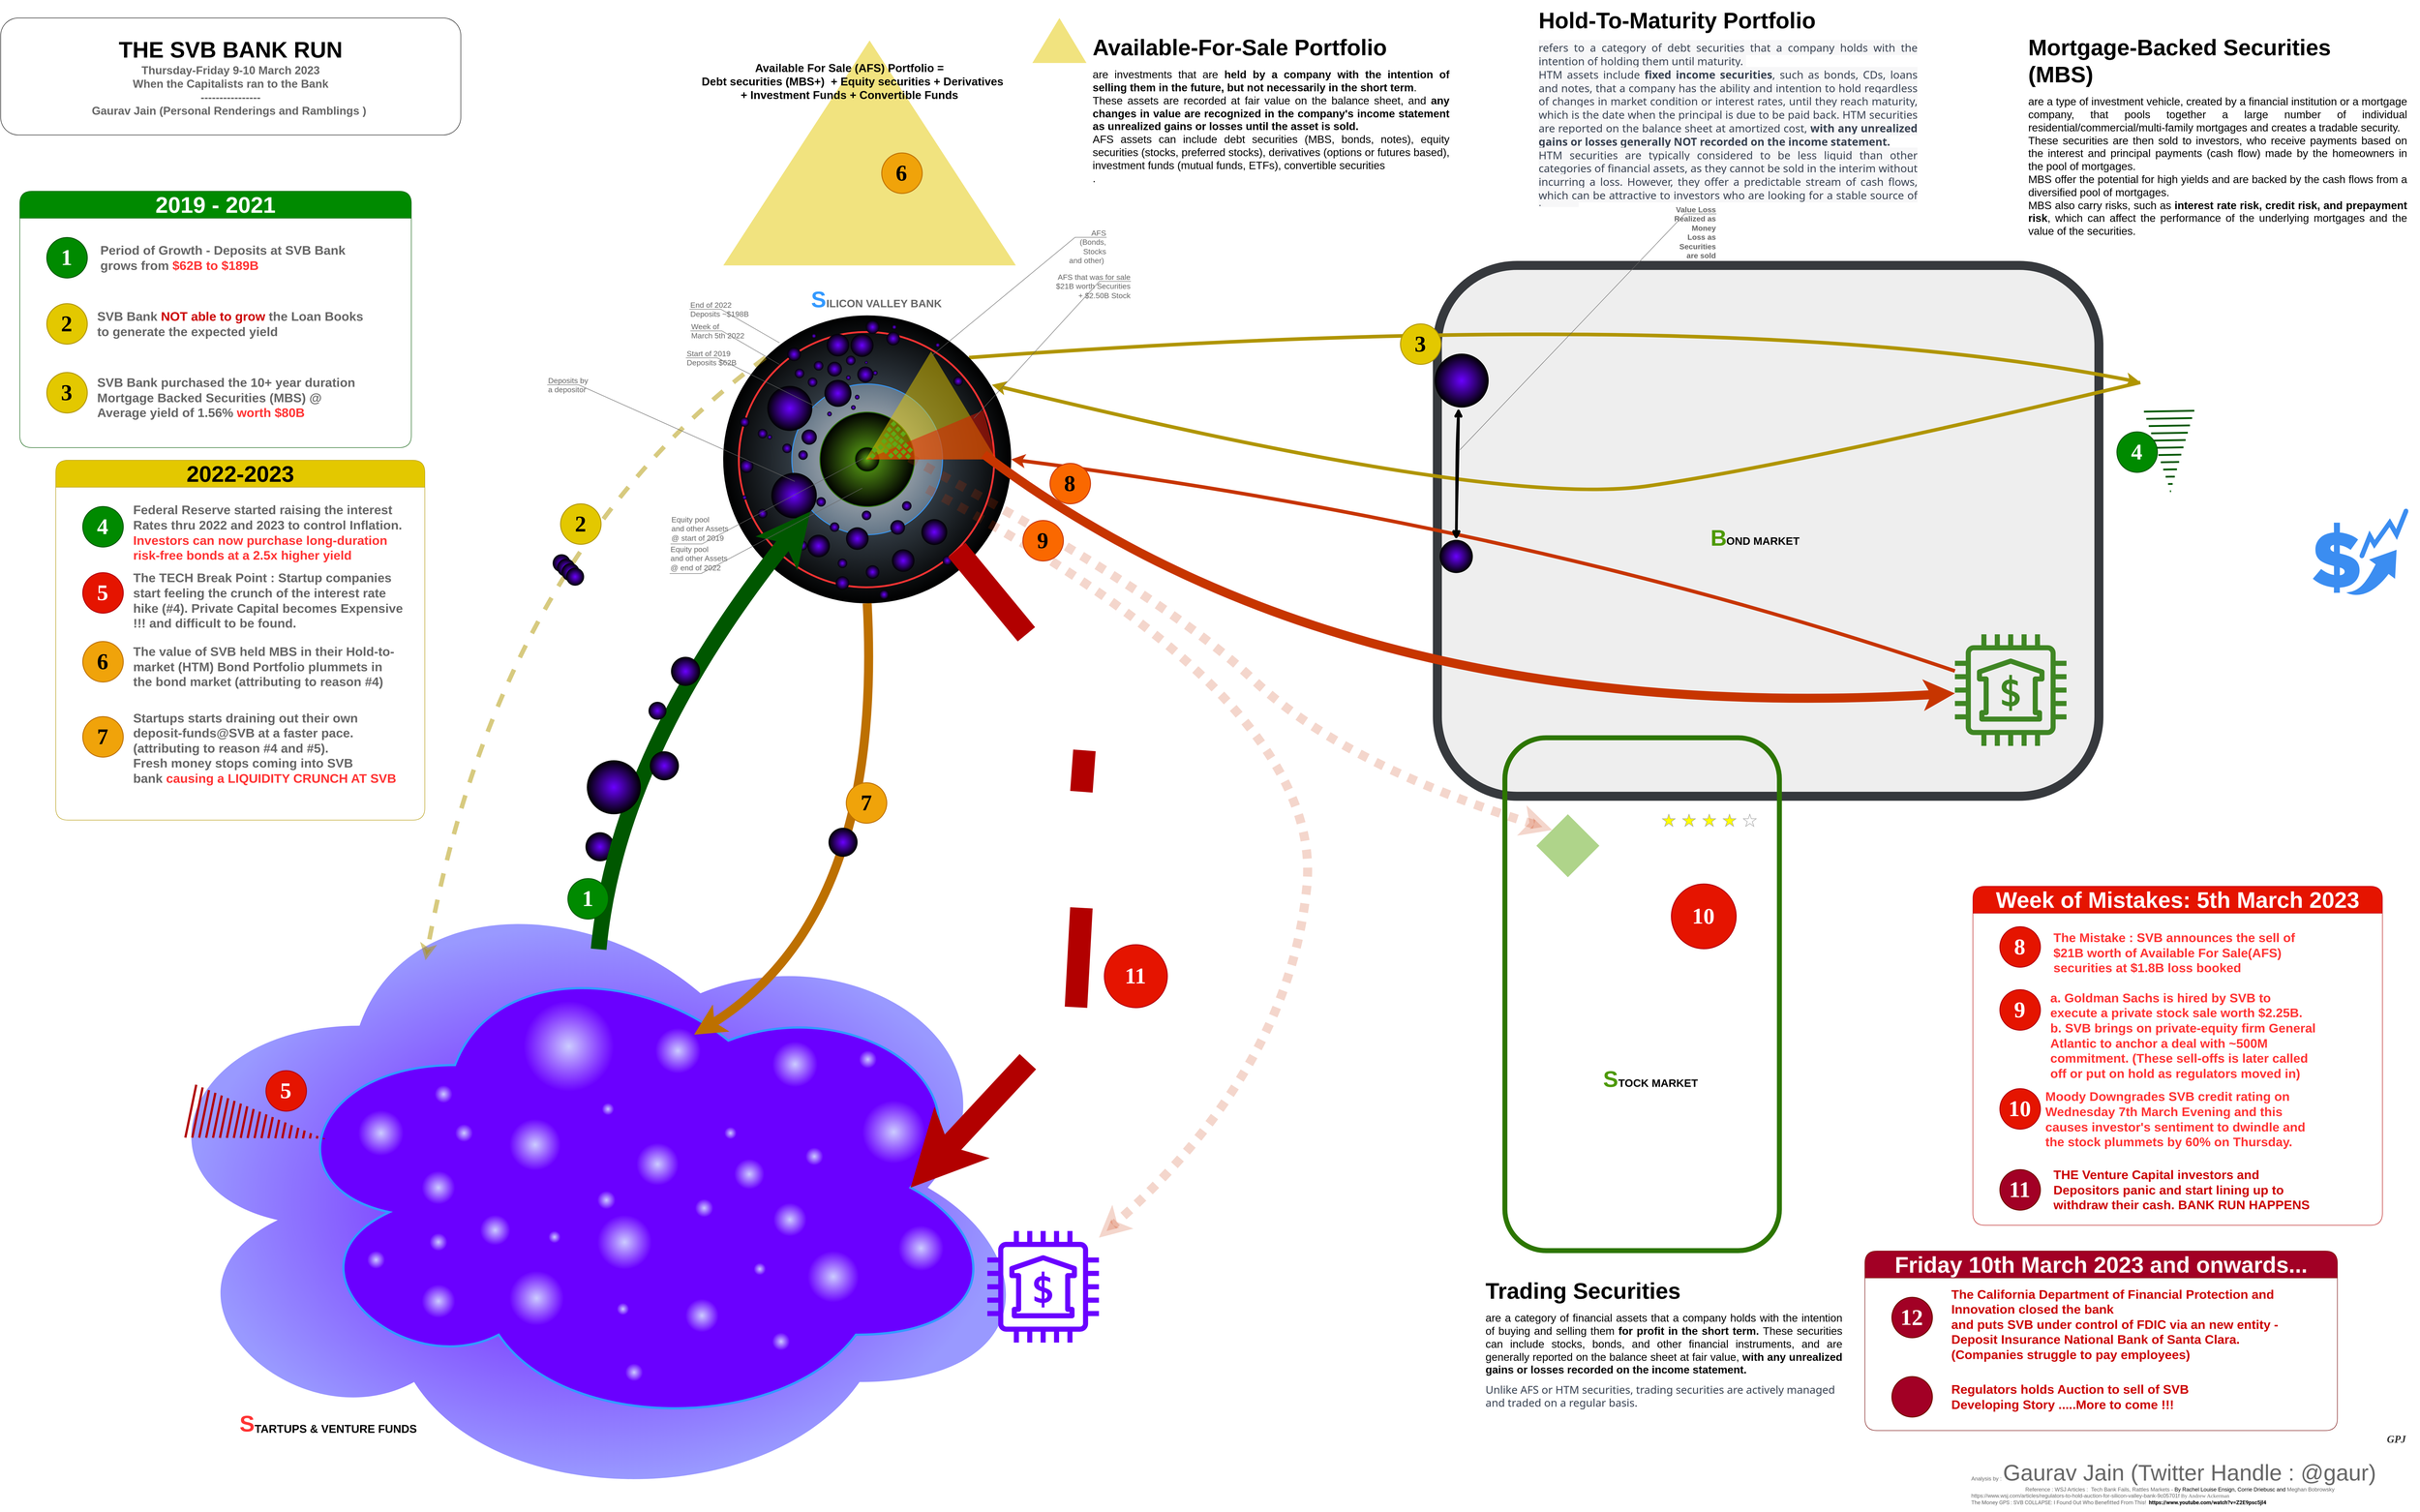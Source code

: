 <mxfile version="21.0.6" type="github" pages="2">
  <diagram name="Page-1" id="kMf-w3GRgfFCFivAxGPQ">
    <mxGraphModel dx="9516" dy="5802" grid="1" gridSize="10" guides="1" tooltips="1" connect="1" arrows="1" fold="1" page="1" pageScale="1" pageWidth="1100" pageHeight="850" math="0" shadow="0">
      <root>
        <mxCell id="0" />
        <mxCell id="1" parent="0" />
        <mxCell id="ZEVXzhL1KLUuz-FHyzMR-67" value="" style="shape=image;verticalLabelPosition=bottom;labelBackgroundColor=default;verticalAlign=top;aspect=fixed;imageAspect=0;image=https://encrypted-tbn0.gstatic.com/images?q=tbn:ANd9GcQPXle-c5BgJws4_W8agK9hNzb8y7gvxqMInA&amp;usqp=CAU;imageBorder=none;" parent="1" vertex="1">
          <mxGeometry x="1617" y="-1890" width="535" height="535" as="geometry" />
        </mxCell>
        <mxCell id="ZEVXzhL1KLUuz-FHyzMR-70" value="" style="rounded=1;whiteSpace=wrap;html=1;fillColor=#eeeeee;strokeColor=#36393d;strokeWidth=20;" parent="1" vertex="1">
          <mxGeometry x="-30" y="-1960" width="1470" height="1180" as="geometry" />
        </mxCell>
        <mxCell id="ZEVXzhL1KLUuz-FHyzMR-212" value="" style="rounded=1;whiteSpace=wrap;html=1;fillColor=none;strokeColor=#2D7600;strokeWidth=11;fontColor=#ffffff;" parent="1" vertex="1">
          <mxGeometry x="120" y="-910" width="610" height="1140" as="geometry" />
        </mxCell>
        <mxCell id="ZEVXzhL1KLUuz-FHyzMR-542" value="" style="endArrow=classic;html=1;curved=1;strokeWidth=8;entryX=0;entryY=0.5;entryDx=0;entryDy=0;fillColor=#e3c800;strokeColor=#B09500;exitX=1;exitY=0;exitDx=0;exitDy=0;" parent="1" source="ZEVXzhL1KLUuz-FHyzMR-49" target="ZEVXzhL1KLUuz-FHyzMR-639" edge="1">
          <mxGeometry width="50" height="50" relative="1" as="geometry">
            <mxPoint x="-330" y="-1550" as="sourcePoint" />
            <mxPoint x="480" y="-1180" as="targetPoint" />
            <Array as="points">
              <mxPoint x="630" y="-1880" />
            </Array>
          </mxGeometry>
        </mxCell>
        <mxCell id="ZEVXzhL1KLUuz-FHyzMR-543" value="" style="endArrow=classic;html=1;exitX=0;exitY=0.5;exitDx=0;exitDy=0;curved=1;strokeWidth=8;fillColor=#e3c800;strokeColor=#B09500;entryX=0.933;entryY=0.241;entryDx=0;entryDy=0;entryPerimeter=0;" parent="1" source="ZEVXzhL1KLUuz-FHyzMR-639" target="ZEVXzhL1KLUuz-FHyzMR-49" edge="1">
          <mxGeometry width="50" height="50" relative="1" as="geometry">
            <mxPoint x="-301" y="-1526" as="sourcePoint" />
            <mxPoint x="-220" y="-1320" as="targetPoint" />
            <Array as="points">
              <mxPoint x="780" y="-1520" />
              <mxPoint x="100" y="-1420" />
            </Array>
          </mxGeometry>
        </mxCell>
        <mxCell id="ZEVXzhL1KLUuz-FHyzMR-639" value="" style="shape=image;html=1;verticalAlign=top;verticalLabelPosition=bottom;labelBackgroundColor=#ffffff;imageAspect=0;aspect=fixed;image=https://cdn1.iconfinder.com/data/icons/science-technology-outline-24-px/24/Atom_atom_bond_electron_molecule_science_-128.png" parent="1" vertex="1">
          <mxGeometry x="1532" y="-1764" width="128" height="128" as="geometry" />
        </mxCell>
        <mxCell id="ZEVXzhL1KLUuz-FHyzMR-640" value="" style="shape=image;html=1;verticalAlign=top;verticalLabelPosition=bottom;labelBackgroundColor=#ffffff;imageAspect=0;aspect=fixed;image=https://cdn1.iconfinder.com/data/icons/science-technology-outline-24-px/24/Atom_atom_bond_electron_molecule_science_-128.png" parent="1" vertex="1">
          <mxGeometry x="1440" y="-1458" width="318" height="318" as="geometry" />
        </mxCell>
        <mxCell id="ZEVXzhL1KLUuz-FHyzMR-740" value="" style="group" parent="1" vertex="1" connectable="0">
          <mxGeometry x="-36" y="-1764" width="130" height="119.98" as="geometry" />
        </mxCell>
        <mxCell id="ZEVXzhL1KLUuz-FHyzMR-741" value="" style="ellipse;whiteSpace=wrap;html=1;aspect=fixed;fillColor=#6a00ff;strokeColor=none;gradientDirection=radial;strokeWidth=3;fontColor=#ffffff;gradientColor=default;" parent="ZEVXzhL1KLUuz-FHyzMR-740" vertex="1">
          <mxGeometry width="119.98" height="119.98" as="geometry" />
        </mxCell>
        <mxCell id="ZEVXzhL1KLUuz-FHyzMR-742" value="" style="shape=image;html=1;verticalAlign=top;verticalLabelPosition=bottom;labelBackgroundColor=#ffffff;imageAspect=0;aspect=fixed;image=https://cdn0.iconfinder.com/data/icons/business-startup-10/50/30-128.png" parent="ZEVXzhL1KLUuz-FHyzMR-740" vertex="1">
          <mxGeometry x="22.987" y="17.976" width="84.028" height="84.028" as="geometry" />
        </mxCell>
        <mxCell id="ZEVXzhL1KLUuz-FHyzMR-790" value="" style="shape=mxgraph.arrows2.wedgeArrowDashed2;html=1;bendable=0;startWidth=56;stepSize=15;rounded=0;fillColor=#008a00;strokeColor=#005700;strokeWidth=4;entryX=0.5;entryY=0;entryDx=0;entryDy=0;exitX=0.5;exitY=1;exitDx=0;exitDy=0;" parent="1" source="ZEVXzhL1KLUuz-FHyzMR-639" target="ZEVXzhL1KLUuz-FHyzMR-640" edge="1">
          <mxGeometry width="100" height="100" relative="1" as="geometry">
            <mxPoint x="1660" y="-1600" as="sourcePoint" />
            <mxPoint x="1670" y="-1380" as="targetPoint" />
            <Array as="points">
              <mxPoint x="1660" y="-1610" />
              <mxPoint x="2090" y="-1890" />
            </Array>
          </mxGeometry>
        </mxCell>
        <mxCell id="ZEVXzhL1KLUuz-FHyzMR-791" value="&lt;font size=&quot;1&quot; style=&quot;&quot;&gt;&lt;b style=&quot;font-size: 50px;&quot;&gt;4&lt;/b&gt;&lt;/font&gt;" style="ellipse;whiteSpace=wrap;html=1;aspect=fixed;strokeWidth=2;fontFamily=Tahoma;spacingBottom=4;spacingRight=2;strokeColor=#005700;fillColor=#008a00;fontColor=#ffffff;" parent="1" vertex="1">
          <mxGeometry x="1480" y="-1590" width="90" height="90" as="geometry" />
        </mxCell>
        <mxCell id="ZEVXzhL1KLUuz-FHyzMR-798" value="" style="endArrow=classic;html=1;strokeWidth=8;fillColor=#fa6800;strokeColor=#C73500;entryX=1;entryY=0.5;entryDx=0;entryDy=0;curved=1;startArrow=none;" parent="1" source="ZEVXzhL1KLUuz-FHyzMR-797" target="ZEVXzhL1KLUuz-FHyzMR-49" edge="1">
          <mxGeometry width="50" height="50" relative="1" as="geometry">
            <mxPoint x="426" y="-1361.482" as="sourcePoint" />
            <mxPoint x="290" y="-964" as="targetPoint" />
            <Array as="points">
              <mxPoint x="180" y="-1380" />
            </Array>
          </mxGeometry>
        </mxCell>
        <mxCell id="ZEVXzhL1KLUuz-FHyzMR-797" value="" style="sketch=0;outlineConnect=0;fontColor=#232F3E;gradientColor=none;fillColor=#3F8624;strokeColor=none;dashed=0;verticalLabelPosition=bottom;verticalAlign=top;align=center;html=1;fontSize=12;fontStyle=0;aspect=fixed;pointerEvents=1;shape=mxgraph.aws4.bank;" parent="1" vertex="1">
          <mxGeometry x="1120" y="-1140" width="248" height="248" as="geometry" />
        </mxCell>
        <mxCell id="ZEVXzhL1KLUuz-FHyzMR-211" value="" style="ellipse;shape=cloud;whiteSpace=wrap;html=1;fillColor=#6a00ff;fontColor=#ffffff;strokeColor=none;strokeWidth=5;gradientColor=#9999FF;gradientDirection=radial;" parent="1" vertex="1">
          <mxGeometry x="-2930" y="-630" width="2020" height="1440" as="geometry" />
        </mxCell>
        <mxCell id="ZEVXzhL1KLUuz-FHyzMR-23" value="" style="ellipse;shape=cloud;whiteSpace=wrap;html=1;fillColor=#6a00ff;fontColor=#ffffff;strokeColor=#3399FF;strokeWidth=5;" parent="1" vertex="1">
          <mxGeometry x="-2618" y="-455" width="1620" height="1090" as="geometry" />
        </mxCell>
        <mxCell id="ZEVXzhL1KLUuz-FHyzMR-8" value="" style="ellipse;whiteSpace=wrap;html=1;aspect=fixed;fillColor=#CCCCFF;strokeColor=none;gradientDirection=radial;strokeWidth=3;fontColor=#ffffff;gradientColor=#6A00FF;" parent="1" vertex="1">
          <mxGeometry x="-1896.621" y="97.452" width="40.347" height="40.347" as="geometry" />
        </mxCell>
        <mxCell id="ZEVXzhL1KLUuz-FHyzMR-9" value="" style="ellipse;whiteSpace=wrap;html=1;aspect=fixed;fillColor=#CCCCFF;strokeColor=none;gradientDirection=radial;strokeWidth=3;fontColor=#ffffff;gradientColor=#6A00FF;" parent="1" vertex="1">
          <mxGeometry x="-1679.379" y="115.23" width="40.347" height="40.347" as="geometry" />
        </mxCell>
        <mxCell id="ZEVXzhL1KLUuz-FHyzMR-10" value="" style="ellipse;whiteSpace=wrap;html=1;aspect=fixed;fillColor=#CCCCFF;strokeColor=none;gradientDirection=radial;strokeWidth=3;fontColor=#ffffff;gradientColor=#6A00FF;" parent="1" vertex="1">
          <mxGeometry x="-1809.724" y="-9.214" width="94.144" height="94.144" as="geometry" />
        </mxCell>
        <mxCell id="ZEVXzhL1KLUuz-FHyzMR-11" value="" style="ellipse;whiteSpace=wrap;html=1;aspect=fixed;fillColor=#CCCCFF;strokeColor=none;gradientDirection=radial;strokeWidth=3;fontColor=#ffffff;gradientColor=#6A00FF;" parent="1" vertex="1">
          <mxGeometry x="-1896.621" y="150.786" width="121.042" height="121.042" as="geometry" />
        </mxCell>
        <mxCell id="ZEVXzhL1KLUuz-FHyzMR-12" value="" style="ellipse;whiteSpace=wrap;html=1;aspect=fixed;fillColor=#CCCCFF;strokeColor=none;gradientDirection=radial;strokeWidth=3;fontColor=#ffffff;gradientColor=#6A00FF;" parent="1" vertex="1">
          <mxGeometry x="-2157.31" y="150.786" width="67.245" height="67.245" as="geometry" />
        </mxCell>
        <mxCell id="ZEVXzhL1KLUuz-FHyzMR-13" value="" style="ellipse;whiteSpace=wrap;html=1;aspect=fixed;fillColor=#CCCCFF;strokeColor=none;gradientDirection=radial;strokeWidth=3;fontColor=#ffffff;gradientColor=#6A00FF;" parent="1" vertex="1">
          <mxGeometry x="-1592.483" y="26.341" width="67.245" height="67.245" as="geometry" />
        </mxCell>
        <mxCell id="ZEVXzhL1KLUuz-FHyzMR-14" value="" style="ellipse;whiteSpace=wrap;html=1;aspect=fixed;fillColor=#CCCCFF;strokeColor=none;gradientDirection=radial;strokeWidth=3;fontColor=#ffffff;gradientColor=#6A00FF;" parent="1" vertex="1">
          <mxGeometry x="-2092.138" y="275.23" width="121.042" height="121.042" as="geometry" />
        </mxCell>
        <mxCell id="ZEVXzhL1KLUuz-FHyzMR-15" value="" style="ellipse;whiteSpace=wrap;html=1;aspect=fixed;fillColor=#CCCCFF;strokeColor=none;gradientDirection=radial;strokeWidth=3;fontColor=#ffffff;gradientColor=#6A00FF;" parent="1" vertex="1">
          <mxGeometry x="-1549.034" y="257.452" width="26.898" height="26.898" as="geometry" />
        </mxCell>
        <mxCell id="ZEVXzhL1KLUuz-FHyzMR-16" value="" style="ellipse;whiteSpace=wrap;html=1;aspect=fixed;fillColor=#CCCCFF;strokeColor=none;gradientDirection=radial;strokeWidth=3;fontColor=#ffffff;gradientColor=#6A00FF;" parent="1" vertex="1">
          <mxGeometry x="-1614.207" y="-44.77" width="26.898" height="26.898" as="geometry" />
        </mxCell>
        <mxCell id="ZEVXzhL1KLUuz-FHyzMR-17" value="" style="ellipse;whiteSpace=wrap;html=1;aspect=fixed;fillColor=#CCCCFF;strokeColor=none;gradientDirection=radial;strokeWidth=3;fontColor=#ffffff;gradientColor=#6A00FF;" parent="1" vertex="1">
          <mxGeometry x="-1853.172" y="346.341" width="26.898" height="26.898" as="geometry" />
        </mxCell>
        <mxCell id="ZEVXzhL1KLUuz-FHyzMR-18" value="" style="ellipse;whiteSpace=wrap;html=1;aspect=fixed;fillColor=#CCCCFF;strokeColor=none;gradientDirection=radial;strokeWidth=3;fontColor=#ffffff;gradientColor=#6A00FF;" parent="1" vertex="1">
          <mxGeometry x="-2005.241" y="186.341" width="26.898" height="26.898" as="geometry" />
        </mxCell>
        <mxCell id="ZEVXzhL1KLUuz-FHyzMR-19" value="" style="ellipse;whiteSpace=wrap;html=1;aspect=fixed;fillColor=#CCCCFF;strokeColor=none;gradientDirection=radial;strokeWidth=3;fontColor=#ffffff;gradientColor=#6A00FF;" parent="1" vertex="1">
          <mxGeometry x="-2092.138" y="-62.548" width="114.317" height="114.317" as="geometry" />
        </mxCell>
        <mxCell id="ZEVXzhL1KLUuz-FHyzMR-20" value="" style="ellipse;whiteSpace=wrap;html=1;aspect=fixed;fillColor=#CCCCFF;strokeColor=none;gradientDirection=radial;strokeWidth=3;fontColor=#ffffff;gradientColor=#6A00FF;" parent="1" vertex="1">
          <mxGeometry x="-1701.103" y="337.452" width="73.97" height="73.97" as="geometry" />
        </mxCell>
        <mxCell id="ZEVXzhL1KLUuz-FHyzMR-21" value="" style="ellipse;whiteSpace=wrap;html=1;aspect=fixed;fillColor=#CCCCFF;strokeColor=none;gradientDirection=radial;strokeWidth=3;fontColor=#ffffff;gradientColor=#6A00FF;" parent="1" vertex="1">
          <mxGeometry x="-1505.586" y="124.119" width="73.97" height="73.97" as="geometry" />
        </mxCell>
        <mxCell id="ZEVXzhL1KLUuz-FHyzMR-22" value="" style="ellipse;whiteSpace=wrap;html=1;aspect=fixed;fillColor=#CCCCFF;strokeColor=none;gradientDirection=radial;strokeWidth=3;fontColor=#ffffff;gradientColor=#6A00FF;" parent="1" vertex="1">
          <mxGeometry x="-1429.552" y="230.786" width="114.317" height="114.317" as="geometry" />
        </mxCell>
        <mxCell id="ZEVXzhL1KLUuz-FHyzMR-31" value="" style="ellipse;whiteSpace=wrap;html=1;aspect=fixed;fillColor=#CCCCFF;strokeColor=none;gradientDirection=radial;strokeWidth=3;fontColor=#ffffff;gradientColor=#6A00FF;" parent="1" vertex="1">
          <mxGeometry x="-2286.76" y="53.01" width="73.97" height="73.97" as="geometry" />
        </mxCell>
        <mxCell id="ZEVXzhL1KLUuz-FHyzMR-32" value="" style="ellipse;whiteSpace=wrap;html=1;aspect=fixed;fillColor=#CCCCFF;strokeColor=none;gradientDirection=radial;strokeWidth=3;fontColor=#ffffff;gradientColor=#6A00FF;" parent="1" vertex="1">
          <mxGeometry x="-1886.405" y="-98.093" width="26.898" height="26.898" as="geometry" />
        </mxCell>
        <mxCell id="ZEVXzhL1KLUuz-FHyzMR-33" value="" style="ellipse;whiteSpace=wrap;html=1;aspect=fixed;fillColor=#CCCCFF;strokeColor=none;gradientDirection=radial;strokeWidth=3;fontColor=#ffffff;gradientColor=#6A00FF;" parent="1" vertex="1">
          <mxGeometry x="-1434.124" y="0.944" width="39.39" height="39.39" as="geometry" />
        </mxCell>
        <mxCell id="ZEVXzhL1KLUuz-FHyzMR-34" value="" style="ellipse;whiteSpace=wrap;html=1;aspect=fixed;fillColor=#CCCCFF;strokeColor=none;gradientDirection=radial;strokeWidth=3;fontColor=#ffffff;gradientColor=#6A00FF;" parent="1" vertex="1">
          <mxGeometry x="-1834.646" y="480.944" width="39.39" height="39.39" as="geometry" />
        </mxCell>
        <mxCell id="ZEVXzhL1KLUuz-FHyzMR-35" value="" style="ellipse;whiteSpace=wrap;html=1;aspect=fixed;fillColor=#CCCCFF;strokeColor=none;gradientDirection=radial;strokeWidth=3;fontColor=#ffffff;gradientColor=#6A00FF;" parent="1" vertex="1">
          <mxGeometry x="-2286.76" y="305.23" width="74.26" height="74.26" as="geometry" />
        </mxCell>
        <mxCell id="ZEVXzhL1KLUuz-FHyzMR-36" value="" style="ellipse;whiteSpace=wrap;html=1;aspect=fixed;fillColor=#CCCCFF;strokeColor=none;gradientDirection=radial;strokeWidth=3;fontColor=#ffffff;gradientColor=#6A00FF;" parent="1" vertex="1">
          <mxGeometry x="-1508.201" y="412.373" width="39.39" height="39.39" as="geometry" />
        </mxCell>
        <mxCell id="ZEVXzhL1KLUuz-FHyzMR-72" value="" style="ellipse;whiteSpace=wrap;html=1;aspect=fixed;fillColor=#CCCCFF;strokeColor=none;gradientDirection=radial;strokeWidth=3;fontColor=#ffffff;gradientColor=#6A00FF;" parent="1" vertex="1">
          <mxGeometry x="-1508" y="-234.77" width="101.04" height="101.04" as="geometry" />
        </mxCell>
        <mxCell id="ZEVXzhL1KLUuz-FHyzMR-73" value="" style="ellipse;whiteSpace=wrap;html=1;aspect=fixed;fillColor=#CCCCFF;strokeColor=none;gradientDirection=radial;strokeWidth=3;fontColor=#ffffff;gradientColor=#6A00FF;" parent="1" vertex="1">
          <mxGeometry x="-2428" y="-81.84" width="101.04" height="101.04" as="geometry" />
        </mxCell>
        <mxCell id="ZEVXzhL1KLUuz-FHyzMR-74" value="" style="ellipse;whiteSpace=wrap;html=1;aspect=fixed;fillColor=#CCCCFF;strokeColor=none;gradientDirection=radial;strokeWidth=3;fontColor=#ffffff;gradientColor=#6A00FF;" parent="1" vertex="1">
          <mxGeometry x="-1768" y="-264.77" width="101.04" height="101.04" as="geometry" />
        </mxCell>
        <mxCell id="ZEVXzhL1KLUuz-FHyzMR-75" value="" style="ellipse;whiteSpace=wrap;html=1;aspect=fixed;fillColor=#CCCCFF;strokeColor=none;gradientDirection=radial;strokeWidth=3;fontColor=#ffffff;gradientColor=#6A00FF;" parent="1" vertex="1">
          <mxGeometry x="-1228" y="174.19" width="101.04" height="101.04" as="geometry" />
        </mxCell>
        <mxCell id="ZEVXzhL1KLUuz-FHyzMR-76" value="" style="ellipse;whiteSpace=wrap;html=1;aspect=fixed;fillColor=#CCCCFF;strokeColor=none;gradientDirection=radial;strokeWidth=3;fontColor=#ffffff;gradientColor=#6A00FF;" parent="1" vertex="1">
          <mxGeometry x="-1308" y="-103.73" width="140" height="140" as="geometry" />
        </mxCell>
        <mxCell id="ZEVXzhL1KLUuz-FHyzMR-77" value="" style="ellipse;whiteSpace=wrap;html=1;aspect=fixed;fillColor=#CCCCFF;strokeColor=none;gradientDirection=radial;strokeWidth=3;fontColor=#ffffff;gradientColor=#6A00FF;" parent="1" vertex="1">
          <mxGeometry x="-1315.234" y="-214.766" width="39.39" height="39.39" as="geometry" />
        </mxCell>
        <mxCell id="ZEVXzhL1KLUuz-FHyzMR-78" value="" style="ellipse;whiteSpace=wrap;html=1;aspect=fixed;fillColor=#CCCCFF;strokeColor=none;gradientDirection=radial;strokeWidth=3;fontColor=#ffffff;gradientColor=#6A00FF;" parent="1" vertex="1">
          <mxGeometry x="-2258.004" y="-137.486" width="39.39" height="39.39" as="geometry" />
        </mxCell>
        <mxCell id="ZEVXzhL1KLUuz-FHyzMR-79" value="" style="ellipse;whiteSpace=wrap;html=1;aspect=fixed;fillColor=#CCCCFF;strokeColor=none;gradientDirection=radial;strokeWidth=3;fontColor=#ffffff;gradientColor=#6A00FF;" parent="1" vertex="1">
          <mxGeometry x="-2408.004" y="230.784" width="39.39" height="39.39" as="geometry" />
        </mxCell>
        <mxCell id="ZEVXzhL1KLUuz-FHyzMR-80" value="" style="ellipse;whiteSpace=wrap;html=1;aspect=fixed;fillColor=#CCCCFF;strokeColor=none;gradientDirection=radial;strokeWidth=3;fontColor=#ffffff;gradientColor=#6A00FF;" parent="1" vertex="1">
          <mxGeometry x="-2269.474" y="191.394" width="39.39" height="39.39" as="geometry" />
        </mxCell>
        <mxCell id="ZEVXzhL1KLUuz-FHyzMR-81" value="" style="ellipse;whiteSpace=wrap;html=1;aspect=fixed;fillColor=#CCCCFF;strokeColor=none;gradientDirection=radial;strokeWidth=3;fontColor=#ffffff;gradientColor=#6A00FF;" parent="1" vertex="1">
          <mxGeometry x="-2212.504" y="-51.016" width="39.39" height="39.39" as="geometry" />
        </mxCell>
        <mxCell id="ZEVXzhL1KLUuz-FHyzMR-71" value="" style="ellipse;whiteSpace=wrap;html=1;aspect=fixed;fillColor=#CCCCFF;strokeColor=none;gradientDirection=radial;strokeWidth=3;fontColor=#ffffff;gradientColor=#6A00FF;" parent="1" vertex="1">
          <mxGeometry x="-2060.55" y="-324.77" width="201.04" height="201.04" as="geometry" />
        </mxCell>
        <mxCell id="ZEVXzhL1KLUuz-FHyzMR-730" value="" style="group" parent="1" vertex="1" connectable="0">
          <mxGeometry x="-1922.99" y="-700" width="70" height="80" as="geometry" />
        </mxCell>
        <mxCell id="ZEVXzhL1KLUuz-FHyzMR-731" value="" style="ellipse;whiteSpace=wrap;html=1;aspect=fixed;fillColor=#6a00ff;strokeColor=none;gradientDirection=radial;strokeWidth=3;fontColor=#ffffff;gradientColor=default;" parent="ZEVXzhL1KLUuz-FHyzMR-730" vertex="1">
          <mxGeometry width="64.605" height="64.605" as="geometry" />
        </mxCell>
        <mxCell id="ZEVXzhL1KLUuz-FHyzMR-732" value="" style="shape=image;html=1;verticalAlign=top;verticalLabelPosition=bottom;labelBackgroundColor=#ffffff;imageAspect=0;aspect=fixed;image=https://cdn0.iconfinder.com/data/icons/business-startup-10/50/30-128.png" parent="ZEVXzhL1KLUuz-FHyzMR-730" vertex="1">
          <mxGeometry x="10.488" y="11.986" width="45.246" height="45.246" as="geometry" />
        </mxCell>
        <mxCell id="ZEVXzhL1KLUuz-FHyzMR-210" value="" style="group" parent="1" vertex="1" connectable="0">
          <mxGeometry x="-1620" y="-1830" width="643" height="641.13" as="geometry" />
        </mxCell>
        <mxCell id="ZEVXzhL1KLUuz-FHyzMR-69" value="" style="group" parent="ZEVXzhL1KLUuz-FHyzMR-210" vertex="1" connectable="0">
          <mxGeometry y="-18.87" width="643" height="641.13" as="geometry" />
        </mxCell>
        <mxCell id="ZEVXzhL1KLUuz-FHyzMR-49" value="" style="ellipse;whiteSpace=wrap;html=1;aspect=fixed;fillColor=#647687;strokeColor=none;fontColor=#ffffff;strokeWidth=4;gradientDirection=radial;gradientColor=default;" parent="ZEVXzhL1KLUuz-FHyzMR-69" vertex="1">
          <mxGeometry x="3" width="640" height="640" as="geometry" />
        </mxCell>
        <mxCell id="ZEVXzhL1KLUuz-FHyzMR-198" value="" style="ellipse;whiteSpace=wrap;html=1;aspect=fixed;fillColor=none;strokeColor=#FF3333;fontColor=#ffffff;strokeWidth=4;gradientDirection=radial;" parent="ZEVXzhL1KLUuz-FHyzMR-69" vertex="1">
          <mxGeometry x="37.75" y="36.82" width="567.5" height="567.5" as="geometry" />
        </mxCell>
        <mxCell id="ZEVXzhL1KLUuz-FHyzMR-52" value="" style="ellipse;whiteSpace=wrap;html=1;aspect=fixed;fillColor=#CCCCCC;strokeColor=#3399FF;strokeWidth=2;gradientDirection=radial;fontColor=#ffffff;gradientColor=#647687;" parent="ZEVXzhL1KLUuz-FHyzMR-69" vertex="1">
          <mxGeometry x="155.5" y="152.5" width="335" height="335" as="geometry" />
        </mxCell>
        <mxCell id="ZEVXzhL1KLUuz-FHyzMR-51" value="" style="ellipse;whiteSpace=wrap;html=1;aspect=fixed;fillColor=#60a917;strokeColor=#2D7600;fontColor=#ffffff;strokeWidth=2;gradientDirection=radial;gradientColor=default;" parent="ZEVXzhL1KLUuz-FHyzMR-69" vertex="1">
          <mxGeometry x="218" y="215" width="210" height="210" as="geometry" />
        </mxCell>
        <mxCell id="ZEVXzhL1KLUuz-FHyzMR-47" value="" style="ellipse;whiteSpace=wrap;html=1;aspect=fixed;fillColor=#60a917;strokeColor=#2D7600;fontColor=#ffffff;strokeWidth=2;gradientDirection=radial;gradientColor=default;" parent="ZEVXzhL1KLUuz-FHyzMR-69" vertex="1">
          <mxGeometry x="295.5" y="292.5" width="55" height="55" as="geometry" />
        </mxCell>
        <mxCell id="ZEVXzhL1KLUuz-FHyzMR-55" value="" style="verticalLabelPosition=bottom;verticalAlign=top;html=1;shape=mxgraph.basic.acute_triangle;dx=0.5;fillColor=#e3c800;dashed=1;fontColor=#000000;strokeColor=none;strokeWidth=3;opacity=50;" parent="ZEVXzhL1KLUuz-FHyzMR-69" vertex="1">
          <mxGeometry x="320" y="80" width="290" height="240" as="geometry" />
        </mxCell>
        <mxCell id="ZEVXzhL1KLUuz-FHyzMR-83" value="" style="ellipse;whiteSpace=wrap;html=1;aspect=fixed;fillColor=#6a00ff;strokeColor=none;gradientDirection=radial;strokeWidth=3;fontColor=#ffffff;gradientColor=default;" parent="ZEVXzhL1KLUuz-FHyzMR-69" vertex="1">
          <mxGeometry x="285.98" y="41.08" width="51.04" height="51.04" as="geometry" />
        </mxCell>
        <mxCell id="ZEVXzhL1KLUuz-FHyzMR-85" value="" style="ellipse;whiteSpace=wrap;html=1;aspect=fixed;fillColor=#6a00ff;strokeColor=none;gradientDirection=radial;strokeWidth=3;fontColor=#ffffff;gradientColor=default;" parent="ZEVXzhL1KLUuz-FHyzMR-69" vertex="1">
          <mxGeometry x="134.46" y="285" width="21.04" height="21.04" as="geometry" />
        </mxCell>
        <mxCell id="ZEVXzhL1KLUuz-FHyzMR-86" value="" style="ellipse;whiteSpace=wrap;html=1;aspect=fixed;fillColor=#6A00FF;strokeColor=none;gradientDirection=radial;strokeWidth=3;fontColor=#ffffff;gradientColor=default;" parent="ZEVXzhL1KLUuz-FHyzMR-69" vertex="1">
          <mxGeometry x="110" y="350" width="101.04" height="101.04" as="geometry" />
        </mxCell>
        <mxCell id="ZEVXzhL1KLUuz-FHyzMR-88" value="" style="ellipse;whiteSpace=wrap;html=1;aspect=fixed;fillColor=#6a00ff;strokeColor=none;gradientDirection=radial;strokeWidth=3;fontColor=#ffffff;gradientColor=default;" parent="ZEVXzhL1KLUuz-FHyzMR-69" vertex="1">
          <mxGeometry x="170.0" y="299.96" width="21.04" height="21.04" as="geometry" />
        </mxCell>
        <mxCell id="ZEVXzhL1KLUuz-FHyzMR-89" value="" style="ellipse;whiteSpace=wrap;html=1;aspect=fixed;fillColor=#6a00ff;strokeColor=none;gradientDirection=radial;strokeWidth=3;fontColor=#ffffff;gradientColor=default;" parent="ZEVXzhL1KLUuz-FHyzMR-69" vertex="1">
          <mxGeometry x="191.04" y="137.92" width="21.04" height="21.04" as="geometry" />
        </mxCell>
        <mxCell id="ZEVXzhL1KLUuz-FHyzMR-90" value="" style="ellipse;whiteSpace=wrap;html=1;aspect=fixed;fillColor=#6a00ff;strokeColor=none;gradientDirection=radial;strokeWidth=3;fontColor=#ffffff;gradientColor=default;" parent="ZEVXzhL1KLUuz-FHyzMR-69" vertex="1">
          <mxGeometry x="300.98" y="113.44" width="36.04" height="36.04" as="geometry" />
        </mxCell>
        <mxCell id="ZEVXzhL1KLUuz-FHyzMR-95" value="" style="ellipse;whiteSpace=wrap;html=1;aspect=fixed;fillColor=#6a00ff;strokeColor=none;gradientDirection=radial;strokeWidth=3;fontColor=#ffffff;gradientColor=default;" parent="ZEVXzhL1KLUuz-FHyzMR-69" vertex="1">
          <mxGeometry x="234.24" y="103.18" width="32.56" height="32.56" as="geometry" />
        </mxCell>
        <mxCell id="ZEVXzhL1KLUuz-FHyzMR-98" value="" style="ellipse;whiteSpace=wrap;html=1;aspect=fixed;fillColor=#6a00ff;strokeColor=none;gradientDirection=radial;strokeWidth=3;fontColor=#ffffff;gradientColor=default;" parent="ZEVXzhL1KLUuz-FHyzMR-69" vertex="1">
          <mxGeometry x="228" y="143.26" width="60" height="60" as="geometry" />
        </mxCell>
        <mxCell id="ZEVXzhL1KLUuz-FHyzMR-99" value="" style="ellipse;whiteSpace=wrap;html=1;aspect=fixed;fillColor=#6a00ff;strokeColor=none;gradientDirection=radial;strokeWidth=3;fontColor=#ffffff;gradientColor=default;" parent="ZEVXzhL1KLUuz-FHyzMR-69" vertex="1">
          <mxGeometry x="101.04" y="156.78" width="99.98" height="99.98" as="geometry" />
        </mxCell>
        <mxCell id="ZEVXzhL1KLUuz-FHyzMR-101" value="" style="ellipse;whiteSpace=wrap;html=1;aspect=fixed;fillColor=#6a00ff;strokeColor=none;gradientDirection=radial;strokeWidth=3;fontColor=#ffffff;gradientColor=default;" parent="ZEVXzhL1KLUuz-FHyzMR-69" vertex="1">
          <mxGeometry x="40" y="320" width="30" height="30" as="geometry" />
        </mxCell>
        <mxCell id="ZEVXzhL1KLUuz-FHyzMR-103" value="" style="ellipse;whiteSpace=wrap;html=1;aspect=fixed;fillColor=#6a00ff;strokeColor=none;gradientDirection=radial;strokeWidth=3;fontColor=#ffffff;gradientColor=default;" parent="ZEVXzhL1KLUuz-FHyzMR-69" vertex="1">
          <mxGeometry x="190" y="487.5" width="50" height="50" as="geometry" />
        </mxCell>
        <mxCell id="ZEVXzhL1KLUuz-FHyzMR-104" value="" style="ellipse;whiteSpace=wrap;html=1;aspect=fixed;fillColor=#6a00ff;strokeColor=none;gradientDirection=radial;strokeWidth=3;fontColor=#ffffff;gradientColor=default;" parent="ZEVXzhL1KLUuz-FHyzMR-69" vertex="1">
          <mxGeometry x="378" y="520" width="50" height="50" as="geometry" />
        </mxCell>
        <mxCell id="ZEVXzhL1KLUuz-FHyzMR-105" value="" style="ellipse;whiteSpace=wrap;html=1;aspect=fixed;fillColor=#6a00ff;strokeColor=none;gradientDirection=radial;strokeWidth=3;fontColor=#ffffff;gradientColor=default;" parent="ZEVXzhL1KLUuz-FHyzMR-69" vertex="1">
          <mxGeometry x="233" y="41" width="50" height="50" as="geometry" />
        </mxCell>
        <mxCell id="ZEVXzhL1KLUuz-FHyzMR-106" value="" style="ellipse;whiteSpace=wrap;html=1;aspect=fixed;fillColor=#6a00ff;strokeColor=none;gradientDirection=radial;strokeWidth=3;fontColor=#ffffff;gradientColor=default;" parent="ZEVXzhL1KLUuz-FHyzMR-69" vertex="1">
          <mxGeometry x="365.76" y="36.46" width="30" height="30" as="geometry" />
        </mxCell>
        <mxCell id="ZEVXzhL1KLUuz-FHyzMR-107" value="" style="ellipse;whiteSpace=wrap;html=1;aspect=fixed;fillColor=#6a00ff;strokeColor=none;gradientDirection=radial;strokeWidth=3;fontColor=#ffffff;gradientColor=default;" parent="ZEVXzhL1KLUuz-FHyzMR-69" vertex="1">
          <mxGeometry x="253" y="580" width="30" height="30" as="geometry" />
        </mxCell>
        <mxCell id="ZEVXzhL1KLUuz-FHyzMR-108" value="" style="ellipse;whiteSpace=wrap;html=1;aspect=fixed;fillColor=#6a00ff;strokeColor=none;gradientDirection=radial;strokeWidth=3;fontColor=#ffffff;gradientColor=default;" parent="ZEVXzhL1KLUuz-FHyzMR-69" vertex="1">
          <mxGeometry x="320" y="11" width="30" height="30" as="geometry" />
        </mxCell>
        <mxCell id="ZEVXzhL1KLUuz-FHyzMR-109" value="" style="ellipse;whiteSpace=wrap;html=1;aspect=fixed;fillColor=#6a00ff;strokeColor=none;gradientDirection=radial;strokeWidth=3;fontColor=#ffffff;gradientColor=default;" parent="ZEVXzhL1KLUuz-FHyzMR-69" vertex="1">
          <mxGeometry x="145.52" y="71.46" width="30" height="30" as="geometry" />
        </mxCell>
        <mxCell id="ZEVXzhL1KLUuz-FHyzMR-143" value="" style="ellipse;whiteSpace=wrap;html=1;aspect=fixed;fillColor=#6a00ff;strokeColor=none;gradientDirection=radial;strokeWidth=3;fontColor=#ffffff;gradientColor=default;" parent="ZEVXzhL1KLUuz-FHyzMR-69" vertex="1">
          <mxGeometry x="490.5" y="534.48" width="21.04" height="21.04" as="geometry" />
        </mxCell>
        <mxCell id="ZEVXzhL1KLUuz-FHyzMR-144" value="" style="ellipse;whiteSpace=wrap;html=1;aspect=fixed;fillColor=#6a00ff;strokeColor=none;gradientDirection=radial;strokeWidth=3;fontColor=#ffffff;gradientColor=default;" parent="ZEVXzhL1KLUuz-FHyzMR-69" vertex="1">
          <mxGeometry x="310.98" y="434" width="21.04" height="21.04" as="geometry" />
        </mxCell>
        <mxCell id="ZEVXzhL1KLUuz-FHyzMR-145" value="" style="ellipse;whiteSpace=wrap;html=1;aspect=fixed;fillColor=#6a00ff;strokeColor=none;gradientDirection=radial;strokeWidth=3;fontColor=#ffffff;gradientColor=default;" parent="ZEVXzhL1KLUuz-FHyzMR-69" vertex="1">
          <mxGeometry x="240" y="460" width="21.04" height="21.04" as="geometry" />
        </mxCell>
        <mxCell id="ZEVXzhL1KLUuz-FHyzMR-146" value="" style="ellipse;whiteSpace=wrap;html=1;aspect=fixed;fillColor=#6a00ff;strokeColor=none;gradientDirection=radial;strokeWidth=3;fontColor=#ffffff;gradientColor=default;" parent="ZEVXzhL1KLUuz-FHyzMR-69" vertex="1">
          <mxGeometry x="80" y="430.0" width="21.04" height="21.04" as="geometry" />
        </mxCell>
        <mxCell id="ZEVXzhL1KLUuz-FHyzMR-147" value="" style="ellipse;whiteSpace=wrap;html=1;aspect=fixed;fillColor=#6a00ff;strokeColor=none;gradientDirection=radial;strokeWidth=3;fontColor=#ffffff;gradientColor=default;" parent="ZEVXzhL1KLUuz-FHyzMR-69" vertex="1">
          <mxGeometry x="177.02" y="253.51" width="34.02" height="34.02" as="geometry" />
        </mxCell>
        <mxCell id="ZEVXzhL1KLUuz-FHyzMR-149" value="" style="ellipse;whiteSpace=wrap;html=1;aspect=fixed;fillColor=#6a00ff;strokeColor=none;gradientDirection=radial;strokeWidth=3;fontColor=#ffffff;gradientColor=default;" parent="ZEVXzhL1KLUuz-FHyzMR-69" vertex="1">
          <mxGeometry x="374.4" y="454.94" width="32.56" height="32.56" as="geometry" />
        </mxCell>
        <mxCell id="ZEVXzhL1KLUuz-FHyzMR-151" value="" style="ellipse;whiteSpace=wrap;html=1;aspect=fixed;fillColor=#6a00ff;strokeColor=none;gradientDirection=radial;strokeWidth=3;fontColor=#ffffff;gradientColor=default;" parent="ZEVXzhL1KLUuz-FHyzMR-69" vertex="1">
          <mxGeometry x="350" y="610" width="21.04" height="21.04" as="geometry" />
        </mxCell>
        <mxCell id="ZEVXzhL1KLUuz-FHyzMR-152" value="" style="ellipse;whiteSpace=wrap;html=1;aspect=fixed;fillColor=#6a00ff;strokeColor=none;gradientDirection=radial;strokeWidth=3;fontColor=#ffffff;gradientColor=default;" parent="ZEVXzhL1KLUuz-FHyzMR-69" vertex="1">
          <mxGeometry x="40" y="226.52" width="21.04" height="21.04" as="geometry" />
        </mxCell>
        <mxCell id="ZEVXzhL1KLUuz-FHyzMR-153" value="" style="ellipse;whiteSpace=wrap;html=1;aspect=fixed;fillColor=#6a00ff;strokeColor=none;gradientDirection=radial;strokeWidth=3;fontColor=#ffffff;gradientColor=default;" parent="ZEVXzhL1KLUuz-FHyzMR-69" vertex="1">
          <mxGeometry x="400.44" y="412.96" width="21.04" height="21.04" as="geometry" />
        </mxCell>
        <mxCell id="ZEVXzhL1KLUuz-FHyzMR-154" value="" style="ellipse;whiteSpace=wrap;html=1;aspect=fixed;fillColor=#6a00ff;strokeColor=none;gradientDirection=radial;strokeWidth=3;fontColor=#ffffff;gradientColor=default;" parent="ZEVXzhL1KLUuz-FHyzMR-69" vertex="1">
          <mxGeometry x="210" y="403.96" width="21.04" height="21.04" as="geometry" />
        </mxCell>
        <mxCell id="ZEVXzhL1KLUuz-FHyzMR-157" value="" style="ellipse;whiteSpace=wrap;html=1;aspect=fixed;fillColor=#6a00ff;strokeColor=none;gradientDirection=radial;strokeWidth=3;fontColor=#ffffff;gradientColor=default;" parent="ZEVXzhL1KLUuz-FHyzMR-69" vertex="1">
          <mxGeometry x="320" y="555.52" width="30" height="30" as="geometry" />
        </mxCell>
        <mxCell id="ZEVXzhL1KLUuz-FHyzMR-158" value="" style="ellipse;whiteSpace=wrap;html=1;aspect=fixed;fillColor=#6a00ff;strokeColor=none;gradientDirection=radial;strokeWidth=3;fontColor=#ffffff;gradientColor=default;" parent="ZEVXzhL1KLUuz-FHyzMR-69" vertex="1">
          <mxGeometry x="276" y="471.04" width="50" height="50" as="geometry" />
        </mxCell>
        <mxCell id="ZEVXzhL1KLUuz-FHyzMR-159" value="" style="ellipse;whiteSpace=wrap;html=1;aspect=fixed;fillColor=#6a00ff;strokeColor=none;gradientDirection=radial;strokeWidth=3;fontColor=#ffffff;gradientColor=default;" parent="ZEVXzhL1KLUuz-FHyzMR-69" vertex="1">
          <mxGeometry x="257.48" y="540.46" width="21.04" height="21.04" as="geometry" />
        </mxCell>
        <mxCell id="ZEVXzhL1KLUuz-FHyzMR-160" value="" style="ellipse;whiteSpace=wrap;html=1;aspect=fixed;fillColor=#6a00ff;strokeColor=none;gradientDirection=radial;strokeWidth=3;fontColor=#ffffff;gradientColor=default;" parent="ZEVXzhL1KLUuz-FHyzMR-69" vertex="1">
          <mxGeometry x="276" y="89.66" width="21.04" height="21.04" as="geometry" />
        </mxCell>
        <mxCell id="ZEVXzhL1KLUuz-FHyzMR-161" value="" style="ellipse;whiteSpace=wrap;html=1;aspect=fixed;fillColor=#6a00ff;strokeColor=none;gradientDirection=radial;strokeWidth=3;fontColor=#ffffff;gradientColor=default;" parent="ZEVXzhL1KLUuz-FHyzMR-69" vertex="1">
          <mxGeometry x="168.96" y="501.04" width="21.04" height="21.04" as="geometry" />
        </mxCell>
        <mxCell id="ZEVXzhL1KLUuz-FHyzMR-162" value="" style="ellipse;whiteSpace=wrap;html=1;aspect=fixed;fillColor=#6a00ff;strokeColor=none;gradientDirection=radial;strokeWidth=3;fontColor=#ffffff;gradientColor=default;" parent="ZEVXzhL1KLUuz-FHyzMR-69" vertex="1">
          <mxGeometry x="80.0" y="252.22" width="21.04" height="21.04" as="geometry" />
        </mxCell>
        <mxCell id="ZEVXzhL1KLUuz-FHyzMR-164" value="" style="ellipse;whiteSpace=wrap;html=1;aspect=fixed;fillColor=#6a00ff;strokeColor=none;gradientDirection=radial;strokeWidth=3;fontColor=#ffffff;gradientColor=default;" parent="ZEVXzhL1KLUuz-FHyzMR-69" vertex="1">
          <mxGeometry x="276" y="133.22" width="10.48" height="10.48" as="geometry" />
        </mxCell>
        <mxCell id="ZEVXzhL1KLUuz-FHyzMR-165" value="" style="ellipse;whiteSpace=wrap;html=1;aspect=fixed;fillColor=#6a00ff;strokeColor=none;gradientDirection=radial;strokeWidth=3;fontColor=#ffffff;gradientColor=default;" parent="ZEVXzhL1KLUuz-FHyzMR-69" vertex="1">
          <mxGeometry x="234.02" y="213.78" width="10.48" height="10.48" as="geometry" />
        </mxCell>
        <mxCell id="ZEVXzhL1KLUuz-FHyzMR-166" value="" style="ellipse;whiteSpace=wrap;html=1;aspect=fixed;fillColor=#6a00ff;strokeColor=none;gradientDirection=radial;strokeWidth=3;fontColor=#ffffff;gradientColor=default;" parent="ZEVXzhL1KLUuz-FHyzMR-69" vertex="1">
          <mxGeometry x="474.48" y="60.76" width="10.48" height="10.48" as="geometry" />
        </mxCell>
        <mxCell id="ZEVXzhL1KLUuz-FHyzMR-169" value="" style="ellipse;whiteSpace=wrap;html=1;aspect=fixed;fillColor=#6a00ff;strokeColor=none;gradientDirection=radial;strokeWidth=3;fontColor=#ffffff;gradientColor=default;" parent="ZEVXzhL1KLUuz-FHyzMR-69" vertex="1">
          <mxGeometry x="378" y="20.76" width="10.48" height="10.48" as="geometry" />
        </mxCell>
        <mxCell id="ZEVXzhL1KLUuz-FHyzMR-170" value="" style="ellipse;whiteSpace=wrap;html=1;aspect=fixed;fillColor=#6a00ff;strokeColor=none;gradientDirection=radial;strokeWidth=3;fontColor=#ffffff;gradientColor=default;" parent="ZEVXzhL1KLUuz-FHyzMR-69" vertex="1">
          <mxGeometry x="199.5" y="40.52" width="10.48" height="10.48" as="geometry" />
        </mxCell>
        <mxCell id="ZEVXzhL1KLUuz-FHyzMR-171" value="" style="ellipse;whiteSpace=wrap;html=1;aspect=fixed;fillColor=#6a00ff;strokeColor=none;gradientDirection=radial;strokeWidth=3;fontColor=#ffffff;gradientColor=default;" parent="ZEVXzhL1KLUuz-FHyzMR-69" vertex="1">
          <mxGeometry x="101.04" y="265.28" width="10.48" height="10.48" as="geometry" />
        </mxCell>
        <mxCell id="ZEVXzhL1KLUuz-FHyzMR-172" value="" style="ellipse;whiteSpace=wrap;html=1;aspect=fixed;fillColor=#6a00ff;strokeColor=none;gradientDirection=radial;strokeWidth=3;fontColor=#ffffff;gradientColor=default;" parent="ZEVXzhL1KLUuz-FHyzMR-69" vertex="1">
          <mxGeometry x="45.28" y="399.52" width="10.48" height="10.48" as="geometry" />
        </mxCell>
        <mxCell id="ZEVXzhL1KLUuz-FHyzMR-173" value="" style="rhombus;whiteSpace=wrap;html=1;aspect=fixed;fillColor=#60a917;fontColor=#ffffff;strokeColor=none;" parent="ZEVXzhL1KLUuz-FHyzMR-69" vertex="1">
          <mxGeometry x="375" y="234.8" width="13.24" height="13.24" as="geometry" />
        </mxCell>
        <mxCell id="ZEVXzhL1KLUuz-FHyzMR-176" value="" style="rhombus;whiteSpace=wrap;html=1;aspect=fixed;fillColor=#60a917;fontColor=#ffffff;strokeColor=none;" parent="ZEVXzhL1KLUuz-FHyzMR-69" vertex="1">
          <mxGeometry x="375.24" y="256.76" width="13.24" height="13.24" as="geometry" />
        </mxCell>
        <mxCell id="ZEVXzhL1KLUuz-FHyzMR-180" value="" style="rhombus;whiteSpace=wrap;html=1;aspect=fixed;fillColor=#60a917;fontColor=#ffffff;strokeColor=none;" parent="ZEVXzhL1KLUuz-FHyzMR-69" vertex="1">
          <mxGeometry x="365.76" y="247.18" width="13.24" height="13.24" as="geometry" />
        </mxCell>
        <mxCell id="ZEVXzhL1KLUuz-FHyzMR-181" value="" style="rhombus;whiteSpace=wrap;html=1;aspect=fixed;fillColor=#60a917;fontColor=#ffffff;strokeColor=none;" parent="ZEVXzhL1KLUuz-FHyzMR-69" vertex="1">
          <mxGeometry x="359.66" y="260.02" width="13.24" height="13.24" as="geometry" />
        </mxCell>
        <mxCell id="ZEVXzhL1KLUuz-FHyzMR-187" value="" style="rhombus;whiteSpace=wrap;html=1;aspect=fixed;fillColor=#60a917;fontColor=#ffffff;strokeColor=none;" parent="ZEVXzhL1KLUuz-FHyzMR-69" vertex="1">
          <mxGeometry x="353.9" y="273.26" width="13.24" height="13.24" as="geometry" />
        </mxCell>
        <mxCell id="ZEVXzhL1KLUuz-FHyzMR-191" value="" style="rhombus;whiteSpace=wrap;html=1;aspect=fixed;fillColor=#60a917;fontColor=#ffffff;strokeColor=none;" parent="ZEVXzhL1KLUuz-FHyzMR-69" vertex="1">
          <mxGeometry x="346.1" y="286.5" width="13.24" height="13.24" as="geometry" />
        </mxCell>
        <mxCell id="ZEVXzhL1KLUuz-FHyzMR-195" value="" style="rhombus;whiteSpace=wrap;html=1;aspect=fixed;fillColor=#60a917;fontColor=#ffffff;strokeColor=none;" parent="ZEVXzhL1KLUuz-FHyzMR-69" vertex="1">
          <mxGeometry x="396.38" y="256.76" width="13.24" height="13.24" as="geometry" />
        </mxCell>
        <mxCell id="ZEVXzhL1KLUuz-FHyzMR-188" value="" style="rhombus;whiteSpace=wrap;html=1;aspect=fixed;fillColor=#60a917;fontColor=#ffffff;strokeColor=none;" parent="ZEVXzhL1KLUuz-FHyzMR-69" vertex="1">
          <mxGeometry x="384.98" y="246.26" width="13.24" height="13.24" as="geometry" />
        </mxCell>
        <mxCell id="ZEVXzhL1KLUuz-FHyzMR-197" value="" style="rhombus;whiteSpace=wrap;html=1;aspect=fixed;fillColor=#60a917;fontColor=#ffffff;strokeColor=none;" parent="ZEVXzhL1KLUuz-FHyzMR-69" vertex="1">
          <mxGeometry x="378" y="279.26" width="13.24" height="13.24" as="geometry" />
        </mxCell>
        <mxCell id="ZEVXzhL1KLUuz-FHyzMR-200" value="" style="ellipse;whiteSpace=wrap;html=1;aspect=fixed;fillColor=#6a00ff;strokeColor=none;gradientDirection=radial;strokeWidth=3;fontColor=#ffffff;gradientColor=default;" parent="ZEVXzhL1KLUuz-FHyzMR-69" vertex="1">
          <mxGeometry x="162.1" y="118.47" width="21.04" height="21.04" as="geometry" />
        </mxCell>
        <mxCell id="ZEVXzhL1KLUuz-FHyzMR-201" value="" style="ellipse;whiteSpace=wrap;html=1;aspect=fixed;fillColor=#6a00ff;strokeColor=none;gradientDirection=radial;strokeWidth=3;fontColor=#ffffff;gradientColor=default;" parent="ZEVXzhL1KLUuz-FHyzMR-69" vertex="1">
          <mxGeometry x="514.72" y="135.74" width="21.04" height="21.04" as="geometry" />
        </mxCell>
        <mxCell id="ZEVXzhL1KLUuz-FHyzMR-204" value="" style="ellipse;whiteSpace=wrap;html=1;aspect=fixed;fillColor=#6a00ff;strokeColor=none;gradientDirection=radial;strokeWidth=3;fontColor=#ffffff;gradientColor=default;" parent="ZEVXzhL1KLUuz-FHyzMR-69" vertex="1">
          <mxGeometry x="204.48" y="101.46" width="21.04" height="21.04" as="geometry" />
        </mxCell>
        <mxCell id="ZEVXzhL1KLUuz-FHyzMR-205" value="" style="rhombus;whiteSpace=wrap;html=1;aspect=fixed;fillColor=#60a917;fontColor=#ffffff;strokeColor=none;" parent="ZEVXzhL1KLUuz-FHyzMR-69" vertex="1">
          <mxGeometry x="332.86" y="292.8" width="13.24" height="13.24" as="geometry" />
        </mxCell>
        <mxCell id="ZEVXzhL1KLUuz-FHyzMR-206" value="" style="ellipse;whiteSpace=wrap;html=1;aspect=fixed;fillColor=#6a00ff;strokeColor=none;gradientDirection=radial;strokeWidth=3;fontColor=#ffffff;gradientColor=default;" parent="ZEVXzhL1KLUuz-FHyzMR-69" vertex="1">
          <mxGeometry x="287" y="199.52" width="10.48" height="10.48" as="geometry" />
        </mxCell>
        <mxCell id="ZEVXzhL1KLUuz-FHyzMR-207" value="" style="ellipse;whiteSpace=wrap;html=1;aspect=fixed;fillColor=#6a00ff;strokeColor=none;gradientDirection=radial;strokeWidth=3;fontColor=#ffffff;gradientColor=default;" parent="ZEVXzhL1KLUuz-FHyzMR-69" vertex="1">
          <mxGeometry x="317.74" y="101.46" width="6.52" height="6.52" as="geometry" />
        </mxCell>
        <mxCell id="ZEVXzhL1KLUuz-FHyzMR-208" value="" style="ellipse;whiteSpace=wrap;html=1;aspect=fixed;fillColor=#6a00ff;strokeColor=none;gradientDirection=radial;strokeWidth=3;fontColor=#ffffff;gradientColor=default;" parent="ZEVXzhL1KLUuz-FHyzMR-69" vertex="1">
          <mxGeometry x="335.62" y="122.5" width="10.48" height="10.48" as="geometry" />
        </mxCell>
        <mxCell id="ZEVXzhL1KLUuz-FHyzMR-232" value="" style="shape=image;html=1;verticalAlign=top;verticalLabelPosition=bottom;labelBackgroundColor=#ffffff;imageAspect=0;aspect=fixed;image=https://cdn1.iconfinder.com/data/icons/science-technology-outline-24-px/24/Atom_atom_bond_electron_molecule_science_-128.png" parent="ZEVXzhL1KLUuz-FHyzMR-69" vertex="1">
          <mxGeometry x="514.72" y="158.22" width="39.52" height="39.52" as="geometry" />
        </mxCell>
        <mxCell id="ZEVXzhL1KLUuz-FHyzMR-234" value="" style="shape=image;html=1;verticalAlign=top;verticalLabelPosition=bottom;labelBackgroundColor=#ffffff;imageAspect=0;aspect=fixed;image=https://cdn1.iconfinder.com/data/icons/science-technology-outline-24-px/24/Atom_atom_bond_electron_molecule_science_-128.png" parent="ZEVXzhL1KLUuz-FHyzMR-69" vertex="1">
          <mxGeometry x="424.43" y="225.7" width="26.52" height="26.52" as="geometry" />
        </mxCell>
        <mxCell id="ZEVXzhL1KLUuz-FHyzMR-523" value="" style="shape=image;html=1;verticalAlign=top;verticalLabelPosition=bottom;labelBackgroundColor=#ffffff;imageAspect=0;aspect=fixed;image=https://cdn1.iconfinder.com/data/icons/science-technology-outline-24-px/24/Atom_atom_bond_electron_molecule_science_-128.png" parent="ZEVXzhL1KLUuz-FHyzMR-69" vertex="1">
          <mxGeometry x="443.43" y="204.52" width="36.26" height="36.26" as="geometry" />
        </mxCell>
        <mxCell id="ZEVXzhL1KLUuz-FHyzMR-526" value="" style="shape=image;html=1;verticalAlign=top;verticalLabelPosition=bottom;labelBackgroundColor=#ffffff;imageAspect=0;aspect=fixed;image=https://cdn1.iconfinder.com/data/icons/science-technology-outline-24-px/24/Atom_atom_bond_electron_molecule_science_-128.png" parent="ZEVXzhL1KLUuz-FHyzMR-69" vertex="1">
          <mxGeometry x="479.69" y="224.26" width="22.56" height="22.56" as="geometry" />
        </mxCell>
        <mxCell id="ZEVXzhL1KLUuz-FHyzMR-527" value="" style="shape=image;html=1;verticalAlign=top;verticalLabelPosition=bottom;labelBackgroundColor=#ffffff;imageAspect=0;aspect=fixed;image=https://cdn1.iconfinder.com/data/icons/science-technology-outline-24-px/24/Atom_atom_bond_electron_molecule_science_-128.png" parent="ZEVXzhL1KLUuz-FHyzMR-69" vertex="1">
          <mxGeometry x="413.72" y="246.74" width="26.52" height="26.52" as="geometry" />
        </mxCell>
        <mxCell id="ZEVXzhL1KLUuz-FHyzMR-529" value="" style="shape=image;html=1;verticalAlign=top;verticalLabelPosition=bottom;labelBackgroundColor=#ffffff;imageAspect=0;aspect=fixed;image=https://cdn1.iconfinder.com/data/icons/science-technology-outline-24-px/24/Atom_atom_bond_electron_molecule_science_-128.png" parent="ZEVXzhL1KLUuz-FHyzMR-69" vertex="1">
          <mxGeometry x="511.54" y="197.74" width="26.52" height="26.52" as="geometry" />
        </mxCell>
        <mxCell id="ZEVXzhL1KLUuz-FHyzMR-532" value="" style="shape=image;html=1;verticalAlign=top;verticalLabelPosition=bottom;labelBackgroundColor=#ffffff;imageAspect=0;aspect=fixed;image=https://cdn1.iconfinder.com/data/icons/science-technology-outline-24-px/24/Atom_atom_bond_electron_molecule_science_-128.png" parent="ZEVXzhL1KLUuz-FHyzMR-69" vertex="1">
          <mxGeometry x="468.38" y="187.26" width="26.52" height="26.52" as="geometry" />
        </mxCell>
        <mxCell id="ZEVXzhL1KLUuz-FHyzMR-534" value="" style="shape=image;html=1;verticalAlign=top;verticalLabelPosition=bottom;labelBackgroundColor=#ffffff;imageAspect=0;aspect=fixed;image=https://cdn1.iconfinder.com/data/icons/science-technology-outline-24-px/24/Atom_atom_bond_electron_molecule_science_-128.png" parent="ZEVXzhL1KLUuz-FHyzMR-69" vertex="1">
          <mxGeometry x="382.56" y="101.46" width="48.02" height="48.02" as="geometry" />
        </mxCell>
        <mxCell id="ZEVXzhL1KLUuz-FHyzMR-752" value="" style="shape=image;html=1;verticalAlign=top;verticalLabelPosition=bottom;labelBackgroundColor=#ffffff;imageAspect=0;aspect=fixed;image=https://cdn0.iconfinder.com/data/icons/business-startup-10/50/30-128.png" parent="ZEVXzhL1KLUuz-FHyzMR-69" vertex="1">
          <mxGeometry x="137.898" y="379.756" width="45.246" height="45.246" as="geometry" />
        </mxCell>
        <mxCell id="ZEVXzhL1KLUuz-FHyzMR-753" value="" style="shape=image;html=1;verticalAlign=top;verticalLabelPosition=bottom;labelBackgroundColor=#ffffff;imageAspect=0;aspect=fixed;image=https://cdn0.iconfinder.com/data/icons/business-startup-10/50/30-128.png" parent="ZEVXzhL1KLUuz-FHyzMR-69" vertex="1">
          <mxGeometry x="128.408" y="184.146" width="45.246" height="45.246" as="geometry" />
        </mxCell>
        <mxCell id="ZEVXzhL1KLUuz-FHyzMR-754" value="" style="shape=image;html=1;verticalAlign=top;verticalLabelPosition=bottom;labelBackgroundColor=#ffffff;imageAspect=0;aspect=fixed;image=https://cdn0.iconfinder.com/data/icons/business-startup-10/50/30-128.png" parent="ZEVXzhL1KLUuz-FHyzMR-69" vertex="1">
          <mxGeometry x="243" y="158.96" width="33" height="33" as="geometry" />
        </mxCell>
        <mxCell id="ZEVXzhL1KLUuz-FHyzMR-755" value="" style="shape=image;html=1;verticalAlign=top;verticalLabelPosition=bottom;labelBackgroundColor=#ffffff;imageAspect=0;aspect=fixed;image=https://cdn0.iconfinder.com/data/icons/business-startup-10/50/30-128.png" parent="ZEVXzhL1KLUuz-FHyzMR-69" vertex="1">
          <mxGeometry x="243" y="49.5" width="33" height="33" as="geometry" />
        </mxCell>
        <mxCell id="ZEVXzhL1KLUuz-FHyzMR-756" value="" style="shape=image;html=1;verticalAlign=top;verticalLabelPosition=bottom;labelBackgroundColor=#ffffff;imageAspect=0;aspect=fixed;image=https://cdn0.iconfinder.com/data/icons/business-startup-10/50/30-128.png" parent="ZEVXzhL1KLUuz-FHyzMR-69" vertex="1">
          <mxGeometry x="297.04" y="51.0" width="33" height="33" as="geometry" />
        </mxCell>
        <mxCell id="ZEVXzhL1KLUuz-FHyzMR-757" value="" style="shape=image;html=1;verticalAlign=top;verticalLabelPosition=bottom;labelBackgroundColor=#ffffff;imageAspect=0;aspect=fixed;image=https://cdn0.iconfinder.com/data/icons/business-startup-10/50/30-128.png" parent="ZEVXzhL1KLUuz-FHyzMR-69" vertex="1">
          <mxGeometry x="287" y="481.04" width="33" height="33" as="geometry" />
        </mxCell>
        <mxCell id="ZEVXzhL1KLUuz-FHyzMR-758" value="" style="shape=image;html=1;verticalAlign=top;verticalLabelPosition=bottom;labelBackgroundColor=#ffffff;imageAspect=0;aspect=fixed;image=https://cdn0.iconfinder.com/data/icons/business-startup-10/50/30-128.png" parent="ZEVXzhL1KLUuz-FHyzMR-69" vertex="1">
          <mxGeometry x="388.48" y="528.5" width="33" height="33" as="geometry" />
        </mxCell>
        <mxCell id="ZEVXzhL1KLUuz-FHyzMR-759" value="" style="shape=image;html=1;verticalAlign=top;verticalLabelPosition=bottom;labelBackgroundColor=#ffffff;imageAspect=0;aspect=fixed;image=https://cdn0.iconfinder.com/data/icons/business-startup-10/50/30-128.png" parent="ZEVXzhL1KLUuz-FHyzMR-69" vertex="1">
          <mxGeometry x="201.02" y="496" width="33" height="33" as="geometry" />
        </mxCell>
        <mxCell id="ZEVXzhL1KLUuz-FHyzMR-760" value="" style="shape=image;html=1;verticalAlign=top;verticalLabelPosition=bottom;labelBackgroundColor=#ffffff;imageAspect=0;aspect=fixed;image=https://cdn0.iconfinder.com/data/icons/business-startup-10/50/30-128.png" parent="ZEVXzhL1KLUuz-FHyzMR-69" vertex="1">
          <mxGeometry x="306.88" y="118.47" width="25.98" height="25.98" as="geometry" />
        </mxCell>
        <mxCell id="ZEVXzhL1KLUuz-FHyzMR-763" value="" style="shape=image;html=1;verticalAlign=top;verticalLabelPosition=bottom;labelBackgroundColor=#ffffff;imageAspect=0;aspect=fixed;image=https://cdn0.iconfinder.com/data/icons/business-startup-10/50/30-128.png" parent="ZEVXzhL1KLUuz-FHyzMR-69" vertex="1">
          <mxGeometry x="377.69" y="460" width="25.98" height="25.98" as="geometry" />
        </mxCell>
        <mxCell id="ZEVXzhL1KLUuz-FHyzMR-764" value="" style="shape=image;html=1;verticalAlign=top;verticalLabelPosition=bottom;labelBackgroundColor=#ffffff;imageAspect=0;aspect=fixed;image=https://cdn0.iconfinder.com/data/icons/business-startup-10/50/30-128.png" parent="ZEVXzhL1KLUuz-FHyzMR-69" vertex="1">
          <mxGeometry x="281.52" y="95.18" width="10" height="10" as="geometry" />
        </mxCell>
        <mxCell id="ZEVXzhL1KLUuz-FHyzMR-765" value="" style="shape=image;html=1;verticalAlign=top;verticalLabelPosition=bottom;labelBackgroundColor=#ffffff;imageAspect=0;aspect=fixed;image=https://cdn0.iconfinder.com/data/icons/business-startup-10/50/30-128.png" parent="ZEVXzhL1KLUuz-FHyzMR-69" vertex="1">
          <mxGeometry x="519.8" y="141.26" width="10" height="10" as="geometry" />
        </mxCell>
        <mxCell id="ZEVXzhL1KLUuz-FHyzMR-768" value="" style="shape=image;html=1;verticalAlign=top;verticalLabelPosition=bottom;labelBackgroundColor=#ffffff;imageAspect=0;aspect=fixed;image=https://cdn0.iconfinder.com/data/icons/business-startup-10/50/30-128.png" parent="ZEVXzhL1KLUuz-FHyzMR-69" vertex="1">
          <mxGeometry x="209.98" y="106.98" width="10" height="10" as="geometry" />
        </mxCell>
        <mxCell id="ZEVXzhL1KLUuz-FHyzMR-769" value="" style="shape=image;html=1;verticalAlign=top;verticalLabelPosition=bottom;labelBackgroundColor=#ffffff;imageAspect=0;aspect=fixed;image=https://cdn0.iconfinder.com/data/icons/business-startup-10/50/30-128.png" parent="ZEVXzhL1KLUuz-FHyzMR-69" vertex="1">
          <mxGeometry x="371.04" y="41.08" width="20.76" height="20.76" as="geometry" />
        </mxCell>
        <mxCell id="ZEVXzhL1KLUuz-FHyzMR-770" value="" style="shape=image;html=1;verticalAlign=top;verticalLabelPosition=bottom;labelBackgroundColor=#ffffff;imageAspect=0;aspect=fixed;image=https://cdn0.iconfinder.com/data/icons/business-startup-10/50/30-128.png" parent="ZEVXzhL1KLUuz-FHyzMR-69" vertex="1">
          <mxGeometry x="152.89" y="76.38" width="20.76" height="20.76" as="geometry" />
        </mxCell>
        <mxCell id="ZEVXzhL1KLUuz-FHyzMR-771" value="" style="shape=image;html=1;verticalAlign=top;verticalLabelPosition=bottom;labelBackgroundColor=#ffffff;imageAspect=0;aspect=fixed;image=https://cdn0.iconfinder.com/data/icons/business-startup-10/50/30-128.png" parent="ZEVXzhL1KLUuz-FHyzMR-69" vertex="1">
          <mxGeometry x="326" y="16.06" width="20.76" height="20.76" as="geometry" />
        </mxCell>
        <mxCell id="ZEVXzhL1KLUuz-FHyzMR-773" value="" style="shape=image;html=1;verticalAlign=top;verticalLabelPosition=bottom;labelBackgroundColor=#ffffff;imageAspect=0;aspect=fixed;image=https://cdn0.iconfinder.com/data/icons/business-startup-10/50/30-128.png" parent="ZEVXzhL1KLUuz-FHyzMR-69" vertex="1">
          <mxGeometry x="330" y="565.52" width="10" height="10" as="geometry" />
        </mxCell>
        <mxCell id="ZEVXzhL1KLUuz-FHyzMR-774" value="" style="shape=image;html=1;verticalAlign=top;verticalLabelPosition=bottom;labelBackgroundColor=#ffffff;imageAspect=0;aspect=fixed;image=https://cdn0.iconfinder.com/data/icons/business-startup-10/50/30-128.png" parent="ZEVXzhL1KLUuz-FHyzMR-69" vertex="1">
          <mxGeometry x="263" y="590" width="10" height="10" as="geometry" />
        </mxCell>
        <mxCell id="ZEVXzhL1KLUuz-FHyzMR-776" value="" style="shape=image;html=1;verticalAlign=top;verticalLabelPosition=bottom;labelBackgroundColor=#ffffff;imageAspect=0;aspect=fixed;image=https://cdn0.iconfinder.com/data/icons/business-startup-10/50/30-128.png" parent="ZEVXzhL1KLUuz-FHyzMR-69" vertex="1">
          <mxGeometry x="174.48" y="506.56" width="10" height="10" as="geometry" />
        </mxCell>
        <mxCell id="ZEVXzhL1KLUuz-FHyzMR-777" value="" style="shape=image;html=1;verticalAlign=top;verticalLabelPosition=bottom;labelBackgroundColor=#ffffff;imageAspect=0;aspect=fixed;image=https://cdn0.iconfinder.com/data/icons/business-startup-10/50/30-128.png" parent="ZEVXzhL1KLUuz-FHyzMR-69" vertex="1">
          <mxGeometry x="316" y="439.52" width="10" height="10" as="geometry" />
        </mxCell>
        <mxCell id="ZEVXzhL1KLUuz-FHyzMR-934" value="" style="ellipse;whiteSpace=wrap;html=1;aspect=fixed;fillColor=#6a00ff;strokeColor=none;gradientDirection=radial;strokeWidth=3;fontColor=#ffffff;gradientColor=default;" parent="ZEVXzhL1KLUuz-FHyzMR-69" vertex="1">
          <mxGeometry x="443.47" y="452.9" width="57.32" height="57.32" as="geometry" />
        </mxCell>
        <mxCell id="ZEVXzhL1KLUuz-FHyzMR-935" value="" style="shape=image;html=1;verticalAlign=top;verticalLabelPosition=bottom;labelBackgroundColor=#ffffff;imageAspect=0;aspect=fixed;image=https://cdn0.iconfinder.com/data/icons/business-startup-10/50/30-128.png" parent="ZEVXzhL1KLUuz-FHyzMR-69" vertex="1">
          <mxGeometry x="456.72" y="471.04" width="33" height="33" as="geometry" />
        </mxCell>
        <mxCell id="ZEVXzhL1KLUuz-FHyzMR-1062" value="" style="verticalLabelPosition=bottom;verticalAlign=top;html=1;shape=mxgraph.basic.acute_triangle;dx=0.9;fillColor=#e51400;dashed=1;fontColor=#ffffff;strokeColor=none;strokeWidth=3;opacity=50;" parent="ZEVXzhL1KLUuz-FHyzMR-69" vertex="1">
          <mxGeometry x="320.76" y="211" width="289.24" height="109.28" as="geometry" />
        </mxCell>
        <mxCell id="ZEVXzhL1KLUuz-FHyzMR-1063" value="" style="shape=image;html=1;verticalAlign=top;verticalLabelPosition=bottom;labelBackgroundColor=#ffffff;imageAspect=0;aspect=fixed;image=https://cdn1.iconfinder.com/data/icons/science-technology-outline-24-px/24/Atom_atom_bond_electron_molecule_science_-128.png" parent="ZEVXzhL1KLUuz-FHyzMR-69" vertex="1">
          <mxGeometry x="547.74" y="189.88" width="20.12" height="20.12" as="geometry" />
        </mxCell>
        <mxCell id="ZEVXzhL1KLUuz-FHyzMR-1064" value="" style="shape=image;html=1;verticalAlign=top;verticalLabelPosition=bottom;labelBackgroundColor=#ffffff;imageAspect=0;aspect=fixed;image=https://cdn0.iconfinder.com/data/icons/business-startup-10/50/30-128.png" parent="ZEVXzhL1KLUuz-FHyzMR-69" vertex="1">
          <mxGeometry x="241.79" y="111.77" width="21.21" height="21.21" as="geometry" />
        </mxCell>
        <mxCell id="ZEVXzhL1KLUuz-FHyzMR-1067" value="" style="ellipse;whiteSpace=wrap;html=1;aspect=fixed;fillColor=#6a00ff;strokeColor=none;gradientDirection=radial;strokeWidth=3;fontColor=#ffffff;gradientColor=default;" parent="ZEVXzhL1KLUuz-FHyzMR-69" vertex="1">
          <mxGeometry x="295.5" y="176.38" width="10.48" height="10.48" as="geometry" />
        </mxCell>
        <mxCell id="ZEVXzhL1KLUuz-FHyzMR-1069" value="" style="shape=image;html=1;verticalAlign=top;verticalLabelPosition=bottom;labelBackgroundColor=#ffffff;imageAspect=0;aspect=fixed;image=https://cdn1.iconfinder.com/data/icons/science-technology-outline-24-px/24/Atom_atom_bond_electron_molecule_science_-128.png" parent="ZEVXzhL1KLUuz-FHyzMR-69" vertex="1">
          <mxGeometry x="490.5" y="200.94" width="20.12" height="20.12" as="geometry" />
        </mxCell>
        <mxCell id="ZEVXzhL1KLUuz-FHyzMR-1070" value="" style="shape=image;html=1;verticalAlign=top;verticalLabelPosition=bottom;labelBackgroundColor=#ffffff;imageAspect=0;aspect=fixed;image=https://cdn1.iconfinder.com/data/icons/science-technology-outline-24-px/24/Atom_atom_bond_electron_molecule_science_-128.png" parent="ZEVXzhL1KLUuz-FHyzMR-69" vertex="1">
          <mxGeometry x="447.43" y="239.47" width="20.95" height="20.95" as="geometry" />
        </mxCell>
        <mxCell id="ZEVXzhL1KLUuz-FHyzMR-182" value="" style="rhombus;whiteSpace=wrap;html=1;aspect=fixed;fillColor=#60a917;fontColor=#ffffff;strokeColor=none;" parent="ZEVXzhL1KLUuz-FHyzMR-69" vertex="1">
          <mxGeometry x="369.32" y="270.0" width="13.24" height="13.24" as="geometry" />
        </mxCell>
        <mxCell id="ZEVXzhL1KLUuz-FHyzMR-183" value="" style="rhombus;whiteSpace=wrap;html=1;aspect=fixed;fillColor=#60a917;fontColor=#ffffff;strokeColor=none;" parent="ZEVXzhL1KLUuz-FHyzMR-69" vertex="1">
          <mxGeometry x="364.76" y="283.24" width="13.24" height="13.24" as="geometry" />
        </mxCell>
        <mxCell id="ZEVXzhL1KLUuz-FHyzMR-190" value="" style="rhombus;whiteSpace=wrap;html=1;aspect=fixed;fillColor=#60a917;fontColor=#ffffff;strokeColor=none;fontStyle=1" parent="ZEVXzhL1KLUuz-FHyzMR-69" vertex="1">
          <mxGeometry x="379.8" y="297.24" width="13.24" height="13.24" as="geometry" />
        </mxCell>
        <mxCell id="ZEVXzhL1KLUuz-FHyzMR-194" value="" style="rhombus;whiteSpace=wrap;html=1;aspect=fixed;fillColor=#60a917;fontColor=#ffffff;strokeColor=none;" parent="ZEVXzhL1KLUuz-FHyzMR-69" vertex="1">
          <mxGeometry x="328.38" y="306.04" width="13.24" height="13.24" as="geometry" />
        </mxCell>
        <mxCell id="ZEVXzhL1KLUuz-FHyzMR-189" value="" style="rhombus;whiteSpace=wrap;html=1;aspect=fixed;fillColor=#60a917;fontColor=#ffffff;strokeColor=none;fontStyle=1" parent="ZEVXzhL1KLUuz-FHyzMR-69" vertex="1">
          <mxGeometry x="369.32" y="305.04" width="13.24" height="13.24" as="geometry" />
        </mxCell>
        <mxCell id="ZEVXzhL1KLUuz-FHyzMR-192" value="" style="rhombus;whiteSpace=wrap;html=1;aspect=fixed;fillColor=#60a917;fontColor=#ffffff;strokeColor=none;" parent="ZEVXzhL1KLUuz-FHyzMR-69" vertex="1">
          <mxGeometry x="357.9" y="295.04" width="13.24" height="13.24" as="geometry" />
        </mxCell>
        <mxCell id="ZEVXzhL1KLUuz-FHyzMR-185" value="" style="rhombus;whiteSpace=wrap;html=1;aspect=fixed;fillColor=#60a917;fontColor=#ffffff;strokeColor=none;" parent="ZEVXzhL1KLUuz-FHyzMR-69" vertex="1">
          <mxGeometry x="411.78" y="292.8" width="13.24" height="13.24" as="geometry" />
        </mxCell>
        <mxCell id="ZEVXzhL1KLUuz-FHyzMR-184" value="" style="rhombus;whiteSpace=wrap;html=1;aspect=fixed;fillColor=#60a917;fontColor=#ffffff;strokeColor=none;" parent="ZEVXzhL1KLUuz-FHyzMR-69" vertex="1">
          <mxGeometry x="388.24" y="306.04" width="13.24" height="13.24" as="geometry" />
        </mxCell>
        <mxCell id="ZEVXzhL1KLUuz-FHyzMR-1073" value="" style="shape=image;html=1;verticalAlign=top;verticalLabelPosition=bottom;labelBackgroundColor=#ffffff;imageAspect=0;aspect=fixed;image=https://cdn1.iconfinder.com/data/icons/science-technology-outline-24-px/24/Atom_atom_bond_electron_molecule_science_-128.png" parent="ZEVXzhL1KLUuz-FHyzMR-69" vertex="1">
          <mxGeometry x="392.22" y="186.0" width="48.02" height="48.02" as="geometry" />
        </mxCell>
        <mxCell id="ZEVXzhL1KLUuz-FHyzMR-1074" value="" style="shape=image;html=1;verticalAlign=top;verticalLabelPosition=bottom;labelBackgroundColor=#ffffff;imageAspect=0;aspect=fixed;image=https://cdn1.iconfinder.com/data/icons/science-technology-outline-24-px/24/Atom_atom_bond_electron_molecule_science_-128.png" parent="ZEVXzhL1KLUuz-FHyzMR-69" vertex="1">
          <mxGeometry x="427.84" y="135.74" width="30.36" height="30.36" as="geometry" />
        </mxCell>
        <mxCell id="ZEVXzhL1KLUuz-FHyzMR-1075" value="" style="shape=image;html=1;verticalAlign=top;verticalLabelPosition=bottom;labelBackgroundColor=#ffffff;imageAspect=0;aspect=fixed;image=https://cdn1.iconfinder.com/data/icons/science-technology-outline-24-px/24/Atom_atom_bond_electron_molecule_science_-128.png" parent="ZEVXzhL1KLUuz-FHyzMR-69" vertex="1">
          <mxGeometry x="357.12" y="196.33" width="20.88" height="20.88" as="geometry" />
        </mxCell>
        <mxCell id="ZEVXzhL1KLUuz-FHyzMR-1076" value="" style="shape=image;html=1;verticalAlign=top;verticalLabelPosition=bottom;labelBackgroundColor=#ffffff;imageAspect=0;aspect=fixed;image=https://cdn1.iconfinder.com/data/icons/science-technology-outline-24-px/24/Atom_atom_bond_electron_molecule_science_-128.png" parent="ZEVXzhL1KLUuz-FHyzMR-69" vertex="1">
          <mxGeometry x="306.88" y="156.91" width="56.87" height="56.87" as="geometry" />
        </mxCell>
        <mxCell id="ZEVXzhL1KLUuz-FHyzMR-1077" value="" style="shape=image;html=1;verticalAlign=top;verticalLabelPosition=bottom;labelBackgroundColor=#ffffff;imageAspect=0;aspect=fixed;image=https://cdn1.iconfinder.com/data/icons/science-technology-outline-24-px/24/Atom_atom_bond_electron_molecule_science_-128.png" parent="ZEVXzhL1KLUuz-FHyzMR-69" vertex="1">
          <mxGeometry x="379.8" y="215" width="20.88" height="20.88" as="geometry" />
        </mxCell>
        <mxCell id="ZEVXzhL1KLUuz-FHyzMR-1078" value="" style="shape=image;html=1;verticalAlign=top;verticalLabelPosition=bottom;labelBackgroundColor=#ffffff;imageAspect=0;aspect=fixed;image=https://cdn1.iconfinder.com/data/icons/science-technology-outline-24-px/24/Atom_atom_bond_electron_molecule_science_-128.png" parent="ZEVXzhL1KLUuz-FHyzMR-69" vertex="1">
          <mxGeometry x="360.94" y="174.48" width="20.88" height="20.88" as="geometry" />
        </mxCell>
        <mxCell id="ZEVXzhL1KLUuz-FHyzMR-229" value="" style="shape=image;html=1;verticalAlign=top;verticalLabelPosition=bottom;labelBackgroundColor=#ffffff;imageAspect=0;aspect=fixed;image=https://cdn1.iconfinder.com/data/icons/science-technology-outline-24-px/24/Atom_atom_bond_electron_molecule_science_-128.png" parent="ZEVXzhL1KLUuz-FHyzMR-69" vertex="1">
          <mxGeometry x="469.72" y="298.28" width="20" height="20" as="geometry" />
        </mxCell>
        <mxCell id="ZEVXzhL1KLUuz-FHyzMR-235" value="" style="shape=image;html=1;verticalAlign=top;verticalLabelPosition=bottom;labelBackgroundColor=#ffffff;imageAspect=0;aspect=fixed;image=https://cdn1.iconfinder.com/data/icons/science-technology-outline-24-px/24/Atom_atom_bond_electron_molecule_science_-128.png" parent="ZEVXzhL1KLUuz-FHyzMR-69" vertex="1">
          <mxGeometry x="429.76" y="273.96" width="26.52" height="26.52" as="geometry" />
        </mxCell>
        <mxCell id="ZEVXzhL1KLUuz-FHyzMR-524" value="" style="shape=image;html=1;verticalAlign=top;verticalLabelPosition=bottom;labelBackgroundColor=#ffffff;imageAspect=0;aspect=fixed;image=https://cdn1.iconfinder.com/data/icons/science-technology-outline-24-px/24/Atom_atom_bond_electron_molecule_science_-128.png" parent="ZEVXzhL1KLUuz-FHyzMR-69" vertex="1">
          <mxGeometry x="461.23" y="273.96" width="21.8" height="21.8" as="geometry" />
        </mxCell>
        <mxCell id="ZEVXzhL1KLUuz-FHyzMR-535" value="" style="shape=image;html=1;verticalAlign=top;verticalLabelPosition=bottom;labelBackgroundColor=#ffffff;imageAspect=0;aspect=fixed;image=https://cdn1.iconfinder.com/data/icons/science-technology-outline-24-px/24/Atom_atom_bond_electron_molecule_science_-128.png" parent="ZEVXzhL1KLUuz-FHyzMR-69" vertex="1">
          <mxGeometry x="443.74" y="295.76" width="20.76" height="20.76" as="geometry" />
        </mxCell>
        <mxCell id="ZEVXzhL1KLUuz-FHyzMR-522" value="" style="shape=image;html=1;verticalAlign=top;verticalLabelPosition=bottom;labelBackgroundColor=#ffffff;imageAspect=0;aspect=fixed;image=https://cdn1.iconfinder.com/data/icons/science-technology-outline-24-px/24/Atom_atom_bond_electron_molecule_science_-128.png" parent="ZEVXzhL1KLUuz-FHyzMR-69" vertex="1">
          <mxGeometry x="478.47" y="253.51" width="26.52" height="26.52" as="geometry" />
        </mxCell>
        <mxCell id="ZEVXzhL1KLUuz-FHyzMR-230" value="" style="shape=image;html=1;verticalAlign=top;verticalLabelPosition=bottom;labelBackgroundColor=#ffffff;imageAspect=0;aspect=fixed;image=https://cdn1.iconfinder.com/data/icons/science-technology-outline-24-px/24/Atom_atom_bond_electron_molecule_science_-128.png" parent="ZEVXzhL1KLUuz-FHyzMR-69" vertex="1">
          <mxGeometry x="503.48" y="300.48" width="20" height="20" as="geometry" />
        </mxCell>
        <mxCell id="ZEVXzhL1KLUuz-FHyzMR-236" value="" style="shape=image;html=1;verticalAlign=top;verticalLabelPosition=bottom;labelBackgroundColor=#ffffff;imageAspect=0;aspect=fixed;image=https://cdn1.iconfinder.com/data/icons/science-technology-outline-24-px/24/Atom_atom_bond_electron_molecule_science_-128.png" parent="ZEVXzhL1KLUuz-FHyzMR-69" vertex="1">
          <mxGeometry x="561.24" y="220.66" width="26.52" height="26.52" as="geometry" />
        </mxCell>
        <mxCell id="ZEVXzhL1KLUuz-FHyzMR-231" value="" style="shape=image;html=1;verticalAlign=top;verticalLabelPosition=bottom;labelBackgroundColor=#ffffff;imageAspect=0;aspect=fixed;image=https://cdn1.iconfinder.com/data/icons/science-technology-outline-24-px/24/Atom_atom_bond_electron_molecule_science_-128.png" parent="ZEVXzhL1KLUuz-FHyzMR-69" vertex="1">
          <mxGeometry x="573" y="252.22" width="20" height="20" as="geometry" />
        </mxCell>
        <mxCell id="ZEVXzhL1KLUuz-FHyzMR-800" value="" style="shape=image;html=1;verticalAlign=top;verticalLabelPosition=bottom;labelBackgroundColor=#ffffff;imageAspect=0;aspect=fixed;image=https://cdn1.iconfinder.com/data/icons/science-technology-outline-24-px/24/Atom_atom_bond_electron_molecule_science_-128.png" parent="ZEVXzhL1KLUuz-FHyzMR-69" vertex="1">
          <mxGeometry x="497.5" y="234.52" width="84.76" height="84.76" as="geometry" />
        </mxCell>
        <mxCell id="-uo8jhlNPwkPyTiRsqYR-1" value="" style="shape=image;html=1;verticalAlign=top;verticalLabelPosition=bottom;labelBackgroundColor=#ffffff;imageAspect=0;aspect=fixed;image=https://cdn1.iconfinder.com/data/icons/science-technology-outline-24-px/24/Atom_atom_bond_electron_molecule_science_-128.png" vertex="1" parent="ZEVXzhL1KLUuz-FHyzMR-69">
          <mxGeometry x="452.77" y="119.65" width="48.02" height="48.02" as="geometry" />
        </mxCell>
        <mxCell id="-uo8jhlNPwkPyTiRsqYR-3" value="" style="shape=image;html=1;verticalAlign=top;verticalLabelPosition=bottom;labelBackgroundColor=#ffffff;imageAspect=0;aspect=fixed;image=https://cdn0.iconfinder.com/data/icons/business-startup-10/50/30-128.png" vertex="1" parent="ZEVXzhL1KLUuz-FHyzMR-69">
          <mxGeometry x="167.62" y="123.99" width="10" height="10" as="geometry" />
        </mxCell>
        <mxCell id="-uo8jhlNPwkPyTiRsqYR-4" value="" style="shape=image;html=1;verticalAlign=top;verticalLabelPosition=bottom;labelBackgroundColor=#ffffff;imageAspect=0;aspect=fixed;image=https://cdn0.iconfinder.com/data/icons/business-startup-10/50/30-128.png" vertex="1" parent="ZEVXzhL1KLUuz-FHyzMR-69">
          <mxGeometry x="189.03" y="265.52" width="10" height="10" as="geometry" />
        </mxCell>
        <mxCell id="-uo8jhlNPwkPyTiRsqYR-5" value="" style="shape=image;html=1;verticalAlign=top;verticalLabelPosition=bottom;labelBackgroundColor=#ffffff;imageAspect=0;aspect=fixed;image=https://cdn1.iconfinder.com/data/icons/science-technology-outline-24-px/24/Atom_atom_bond_electron_molecule_science_-128.png" vertex="1" parent="ZEVXzhL1KLUuz-FHyzMR-69">
          <mxGeometry x="350.2" y="68.96" width="48.02" height="48.02" as="geometry" />
        </mxCell>
        <mxCell id="-uo8jhlNPwkPyTiRsqYR-6" value="" style="shape=image;html=1;verticalAlign=top;verticalLabelPosition=bottom;labelBackgroundColor=#ffffff;imageAspect=0;aspect=fixed;image=https://cdn1.iconfinder.com/data/icons/science-technology-outline-24-px/24/Atom_atom_bond_electron_molecule_science_-128.png" vertex="1" parent="ZEVXzhL1KLUuz-FHyzMR-69">
          <mxGeometry x="422.55" y="162.82" width="20.88" height="20.88" as="geometry" />
        </mxCell>
        <mxCell id="-uo8jhlNPwkPyTiRsqYR-7" value="" style="shape=image;html=1;verticalAlign=top;verticalLabelPosition=bottom;labelBackgroundColor=#ffffff;imageAspect=0;aspect=fixed;image=https://cdn1.iconfinder.com/data/icons/science-technology-outline-24-px/24/Atom_atom_bond_electron_molecule_science_-128.png" vertex="1" parent="ZEVXzhL1KLUuz-FHyzMR-69">
          <mxGeometry x="453.6" y="97.14" width="20.88" height="20.88" as="geometry" />
        </mxCell>
        <mxCell id="-uo8jhlNPwkPyTiRsqYR-8" value="" style="shape=image;html=1;verticalAlign=top;verticalLabelPosition=bottom;labelBackgroundColor=#ffffff;imageAspect=0;aspect=fixed;image=https://cdn1.iconfinder.com/data/icons/science-technology-outline-24-px/24/Atom_atom_bond_electron_molecule_science_-128.png" vertex="1" parent="ZEVXzhL1KLUuz-FHyzMR-69">
          <mxGeometry x="447.47" y="170" width="25.36" height="25.36" as="geometry" />
        </mxCell>
        <mxCell id="-uo8jhlNPwkPyTiRsqYR-9" value="" style="shape=image;html=1;verticalAlign=top;verticalLabelPosition=bottom;labelBackgroundColor=#ffffff;imageAspect=0;aspect=fixed;image=https://cdn1.iconfinder.com/data/icons/science-technology-outline-24-px/24/Atom_atom_bond_electron_molecule_science_-128.png" vertex="1" parent="ZEVXzhL1KLUuz-FHyzMR-69">
          <mxGeometry x="483.03" y="160" width="30.66" height="30.66" as="geometry" />
        </mxCell>
        <mxCell id="-uo8jhlNPwkPyTiRsqYR-10" value="" style="shape=image;html=1;verticalAlign=top;verticalLabelPosition=bottom;labelBackgroundColor=#ffffff;imageAspect=0;aspect=fixed;image=https://cdn1.iconfinder.com/data/icons/science-technology-outline-24-px/24/Atom_atom_bond_electron_molecule_science_-128.png" vertex="1" parent="ZEVXzhL1KLUuz-FHyzMR-69">
          <mxGeometry x="398.0" y="81" width="20.88" height="20.88" as="geometry" />
        </mxCell>
        <mxCell id="-uo8jhlNPwkPyTiRsqYR-11" value="" style="shape=image;html=1;verticalAlign=top;verticalLabelPosition=bottom;labelBackgroundColor=#ffffff;imageAspect=0;aspect=fixed;image=https://cdn1.iconfinder.com/data/icons/science-technology-outline-24-px/24/Atom_atom_bond_electron_molecule_science_-128.png" vertex="1" parent="ZEVXzhL1KLUuz-FHyzMR-69">
          <mxGeometry x="365.5" y="131.62" width="20.88" height="20.88" as="geometry" />
        </mxCell>
        <mxCell id="-uo8jhlNPwkPyTiRsqYR-12" value="" style="shape=image;html=1;verticalAlign=top;verticalLabelPosition=bottom;labelBackgroundColor=#ffffff;imageAspect=0;aspect=fixed;image=https://cdn1.iconfinder.com/data/icons/science-technology-outline-24-px/24/Atom_atom_bond_electron_molecule_science_-128.png" vertex="1" parent="ZEVXzhL1KLUuz-FHyzMR-69">
          <mxGeometry x="380.6" y="169.78" width="20.88" height="20.88" as="geometry" />
        </mxCell>
        <mxCell id="-uo8jhlNPwkPyTiRsqYR-15" value="" style="shape=image;html=1;verticalAlign=top;verticalLabelPosition=bottom;labelBackgroundColor=#ffffff;imageAspect=0;aspect=fixed;image=https://cdn1.iconfinder.com/data/icons/science-technology-outline-24-px/24/Atom_atom_bond_electron_molecule_science_-128.png" vertex="1" parent="ZEVXzhL1KLUuz-FHyzMR-69">
          <mxGeometry x="569.74" y="278.52" width="26.52" height="26.52" as="geometry" />
        </mxCell>
        <mxCell id="-uo8jhlNPwkPyTiRsqYR-293" value="" style="shape=image;html=1;verticalAlign=top;verticalLabelPosition=bottom;labelBackgroundColor=#ffffff;imageAspect=0;aspect=fixed;image=https://cdn1.iconfinder.com/data/icons/science-technology-outline-24-px/24/Atom_atom_bond_electron_molecule_science_-128.png" vertex="1" parent="ZEVXzhL1KLUuz-FHyzMR-69">
          <mxGeometry x="399.85" y="41.08" width="56.87" height="56.87" as="geometry" />
        </mxCell>
        <mxCell id="ZEVXzhL1KLUuz-FHyzMR-174" value="" style="rhombus;whiteSpace=wrap;html=1;aspect=fixed;fillColor=#60a917;fontColor=#ffffff;strokeColor=none;" parent="ZEVXzhL1KLUuz-FHyzMR-210" vertex="1">
          <mxGeometry x="392" y="253.8" width="13.24" height="13.24" as="geometry" />
        </mxCell>
        <mxCell id="ZEVXzhL1KLUuz-FHyzMR-175" value="" style="rhombus;whiteSpace=wrap;html=1;aspect=fixed;fillColor=#60a917;fontColor=#ffffff;strokeColor=none;" parent="ZEVXzhL1KLUuz-FHyzMR-210" vertex="1">
          <mxGeometry x="402" y="263.8" width="13.24" height="13.24" as="geometry" />
        </mxCell>
        <mxCell id="ZEVXzhL1KLUuz-FHyzMR-177" value="" style="rhombus;whiteSpace=wrap;html=1;aspect=fixed;fillColor=#60a917;fontColor=#ffffff;strokeColor=none;" parent="ZEVXzhL1KLUuz-FHyzMR-210" vertex="1">
          <mxGeometry x="387.24" y="267.76" width="13.24" height="13.24" as="geometry" />
        </mxCell>
        <mxCell id="ZEVXzhL1KLUuz-FHyzMR-178" value="" style="rhombus;whiteSpace=wrap;html=1;aspect=fixed;fillColor=#60a917;fontColor=#ffffff;strokeColor=none;" parent="ZEVXzhL1KLUuz-FHyzMR-210" vertex="1">
          <mxGeometry x="397.24" y="277.76" width="13.24" height="13.24" as="geometry" />
        </mxCell>
        <mxCell id="ZEVXzhL1KLUuz-FHyzMR-179" value="" style="rhombus;whiteSpace=wrap;html=1;aspect=fixed;fillColor=#60a917;fontColor=#ffffff;strokeColor=none;" parent="ZEVXzhL1KLUuz-FHyzMR-210" vertex="1">
          <mxGeometry x="407.24" y="287.76" width="13.24" height="13.24" as="geometry" />
        </mxCell>
        <mxCell id="ZEVXzhL1KLUuz-FHyzMR-196" value="" style="rhombus;whiteSpace=wrap;html=1;aspect=fixed;fillColor=#60a917;fontColor=#ffffff;strokeColor=none;" parent="ZEVXzhL1KLUuz-FHyzMR-210" vertex="1">
          <mxGeometry x="383" y="246.8" width="13.24" height="13.24" as="geometry" />
        </mxCell>
        <mxCell id="ZEVXzhL1KLUuz-FHyzMR-649" value="" style="endArrow=classic;html=1;exitX=0;exitY=0;exitDx=0;exitDy=0;strokeWidth=10;fillColor=#e3c800;strokeColor=#B09500;curved=1;entryX=0.5;entryY=0;entryDx=0;entryDy=0;dashed=1;opacity=50;" parent="1" source="ZEVXzhL1KLUuz-FHyzMR-49" target="ZEVXzhL1KLUuz-FHyzMR-654" edge="1">
          <mxGeometry width="50" height="50" relative="1" as="geometry">
            <mxPoint x="-1974.99" y="-620" as="sourcePoint" />
            <mxPoint x="-2164.12" y="-648" as="targetPoint" />
            <Array as="points">
              <mxPoint x="-2112.99" y="-1320" />
            </Array>
          </mxGeometry>
        </mxCell>
        <mxCell id="ZEVXzhL1KLUuz-FHyzMR-661" value="" style="group" parent="1" vertex="1" connectable="0">
          <mxGeometry x="-1995.99" y="-1318" width="39.98" height="39.98" as="geometry" />
        </mxCell>
        <mxCell id="ZEVXzhL1KLUuz-FHyzMR-656" value="" style="ellipse;whiteSpace=wrap;html=1;aspect=fixed;fillColor=#6a00ff;strokeColor=none;gradientDirection=radial;strokeWidth=3;fontColor=#ffffff;gradientColor=default;" parent="ZEVXzhL1KLUuz-FHyzMR-661" vertex="1">
          <mxGeometry width="39.98" height="39.98" as="geometry" />
        </mxCell>
        <mxCell id="ZEVXzhL1KLUuz-FHyzMR-655" value="" style="shape=image;html=1;verticalAlign=top;verticalLabelPosition=bottom;labelBackgroundColor=#ffffff;imageAspect=0;aspect=fixed;image=https://cdn0.iconfinder.com/data/icons/business-startup-10/50/30-128.png" parent="ZEVXzhL1KLUuz-FHyzMR-661" vertex="1">
          <mxGeometry x="5.99" y="5.99" width="28" height="28" as="geometry" />
        </mxCell>
        <mxCell id="ZEVXzhL1KLUuz-FHyzMR-669" value="" style="group" parent="1" vertex="1" connectable="0">
          <mxGeometry x="-1985.99" y="-1308" width="39.98" height="39.98" as="geometry" />
        </mxCell>
        <mxCell id="ZEVXzhL1KLUuz-FHyzMR-670" value="" style="ellipse;whiteSpace=wrap;html=1;aspect=fixed;fillColor=#6a00ff;strokeColor=none;gradientDirection=radial;strokeWidth=3;fontColor=#ffffff;gradientColor=default;" parent="ZEVXzhL1KLUuz-FHyzMR-669" vertex="1">
          <mxGeometry width="39.98" height="39.98" as="geometry" />
        </mxCell>
        <mxCell id="ZEVXzhL1KLUuz-FHyzMR-671" value="" style="shape=image;html=1;verticalAlign=top;verticalLabelPosition=bottom;labelBackgroundColor=#ffffff;imageAspect=0;aspect=fixed;image=https://cdn0.iconfinder.com/data/icons/business-startup-10/50/30-128.png" parent="ZEVXzhL1KLUuz-FHyzMR-669" vertex="1">
          <mxGeometry x="5.99" y="5.99" width="28" height="28" as="geometry" />
        </mxCell>
        <mxCell id="ZEVXzhL1KLUuz-FHyzMR-672" value="" style="group" parent="1" vertex="1" connectable="0">
          <mxGeometry x="-1975.99" y="-1298" width="39.98" height="39.98" as="geometry" />
        </mxCell>
        <mxCell id="ZEVXzhL1KLUuz-FHyzMR-673" value="" style="ellipse;whiteSpace=wrap;html=1;aspect=fixed;fillColor=#6a00ff;strokeColor=none;gradientDirection=radial;strokeWidth=3;fontColor=#ffffff;gradientColor=default;" parent="ZEVXzhL1KLUuz-FHyzMR-672" vertex="1">
          <mxGeometry width="39.98" height="39.98" as="geometry" />
        </mxCell>
        <mxCell id="ZEVXzhL1KLUuz-FHyzMR-674" value="" style="shape=image;html=1;verticalAlign=top;verticalLabelPosition=bottom;labelBackgroundColor=#ffffff;imageAspect=0;aspect=fixed;image=https://cdn0.iconfinder.com/data/icons/business-startup-10/50/30-128.png" parent="ZEVXzhL1KLUuz-FHyzMR-672" vertex="1">
          <mxGeometry x="5.99" y="5.99" width="28" height="28" as="geometry" />
        </mxCell>
        <mxCell id="ZEVXzhL1KLUuz-FHyzMR-675" value="" style="group" parent="1" vertex="1" connectable="0">
          <mxGeometry x="-1965.99" y="-1288" width="39.98" height="39.98" as="geometry" />
        </mxCell>
        <mxCell id="ZEVXzhL1KLUuz-FHyzMR-676" value="" style="ellipse;whiteSpace=wrap;html=1;aspect=fixed;fillColor=#6a00ff;strokeColor=none;gradientDirection=radial;strokeWidth=3;fontColor=#ffffff;gradientColor=default;" parent="ZEVXzhL1KLUuz-FHyzMR-675" vertex="1">
          <mxGeometry width="39.98" height="39.98" as="geometry" />
        </mxCell>
        <mxCell id="ZEVXzhL1KLUuz-FHyzMR-677" value="" style="shape=image;html=1;verticalAlign=top;verticalLabelPosition=bottom;labelBackgroundColor=#ffffff;imageAspect=0;aspect=fixed;image=https://cdn0.iconfinder.com/data/icons/business-startup-10/50/30-128.png" parent="ZEVXzhL1KLUuz-FHyzMR-675" vertex="1">
          <mxGeometry x="5.99" y="5.99" width="28" height="28" as="geometry" />
        </mxCell>
        <mxCell id="ZEVXzhL1KLUuz-FHyzMR-743" value="" style="shape=image;html=1;verticalAlign=top;verticalLabelPosition=bottom;labelBackgroundColor=#ffffff;imageAspect=0;aspect=fixed;image=https://cdn1.iconfinder.com/data/icons/science-technology-outline-24-px/24/Atom_atom_bond_electron_molecule_science_-128.png" parent="1" vertex="1">
          <mxGeometry x="-180" y="-1642" width="162" height="162" as="geometry" />
        </mxCell>
        <mxCell id="ZEVXzhL1KLUuz-FHyzMR-654" value="" style="shape=image;html=1;verticalAlign=top;verticalLabelPosition=bottom;labelBackgroundColor=#ffffff;imageAspect=0;aspect=fixed;image=https://cdn4.iconfinder.com/data/icons/ibrandify-basic-essentials-icon-set/512/pen_stroke_sketch_doodle_lineart_32-128.png" parent="1" vertex="1">
          <mxGeometry x="-2383.8" y="-415.46" width="210.69" height="210.69" as="geometry" />
        </mxCell>
        <mxCell id="ZEVXzhL1KLUuz-FHyzMR-750" value="" style="shape=image;html=1;verticalAlign=top;verticalLabelPosition=bottom;labelBackgroundColor=#ffffff;imageAspect=0;aspect=fixed;image=https://cdn4.iconfinder.com/data/icons/ibrandify-basic-essentials-icon-set/512/pen_stroke_sketch_doodle_lineart_32-128.png" parent="1" vertex="1">
          <mxGeometry x="-2268" y="-466.77" width="130.69" height="130.69" as="geometry" />
        </mxCell>
        <mxCell id="ZEVXzhL1KLUuz-FHyzMR-751" value="" style="shape=image;html=1;verticalAlign=top;verticalLabelPosition=bottom;labelBackgroundColor=#ffffff;imageAspect=0;aspect=fixed;image=https://cdn4.iconfinder.com/data/icons/ibrandify-basic-essentials-icon-set/512/pen_stroke_sketch_doodle_lineart_32-128.png" parent="1" vertex="1">
          <mxGeometry x="-2418" y="-466.77" width="130.69" height="130.69" as="geometry" />
        </mxCell>
        <mxCell id="ZEVXzhL1KLUuz-FHyzMR-641" value="" style="endArrow=classic;html=1;strokeWidth=35;fillColor=#008a00;strokeColor=#005700;curved=1;exitX=0.513;exitY=0.132;exitDx=0;exitDy=0;exitPerimeter=0;entryX=1;entryY=1;entryDx=0;entryDy=0;" parent="1" source="ZEVXzhL1KLUuz-FHyzMR-211" target="ZEVXzhL1KLUuz-FHyzMR-86" edge="1">
          <mxGeometry width="50" height="50" relative="1" as="geometry">
            <mxPoint x="-1922.99" y="-750" as="sourcePoint" />
            <mxPoint x="-1532.99" y="-1130" as="targetPoint" />
            <Array as="points">
              <mxPoint x="-1852.99" y="-880" />
            </Array>
          </mxGeometry>
        </mxCell>
        <mxCell id="ZEVXzhL1KLUuz-FHyzMR-781" value="&lt;font size=&quot;1&quot; style=&quot;&quot;&gt;&lt;b style=&quot;font-size: 50px;&quot;&gt;1&lt;/b&gt;&lt;/font&gt;" style="ellipse;whiteSpace=wrap;html=1;aspect=fixed;strokeWidth=2;fontFamily=Tahoma;spacingBottom=4;spacingRight=2;strokeColor=#005700;fillColor=#008a00;fontColor=#ffffff;" parent="1" vertex="1">
          <mxGeometry x="-1962.01" y="-597" width="90" height="90" as="geometry" />
        </mxCell>
        <mxCell id="ZEVXzhL1KLUuz-FHyzMR-786" value="" style="endArrow=classic;html=1;strokeWidth=20;fillColor=#f0a30a;strokeColor=#BD7000;curved=1;entryX=1;entryY=0;entryDx=0;entryDy=0;exitX=0.5;exitY=1;exitDx=0;exitDy=0;" parent="1" source="ZEVXzhL1KLUuz-FHyzMR-49" target="ZEVXzhL1KLUuz-FHyzMR-74" edge="1">
          <mxGeometry width="50" height="50" relative="1" as="geometry">
            <mxPoint x="-1259.99" y="-1030" as="sourcePoint" />
            <mxPoint x="-1577.99" y="-248.5" as="targetPoint" />
            <Array as="points">
              <mxPoint x="-1259.99" y="-509.5" />
            </Array>
          </mxGeometry>
        </mxCell>
        <mxCell id="ZEVXzhL1KLUuz-FHyzMR-785" value="&lt;font size=&quot;1&quot; style=&quot;&quot;&gt;&lt;b style=&quot;font-size: 50px;&quot;&gt;7&lt;/b&gt;&lt;/font&gt;" style="ellipse;whiteSpace=wrap;html=1;aspect=fixed;strokeWidth=2;fontFamily=Tahoma;spacingBottom=4;spacingRight=2;strokeColor=#BD7000;fillColor=#f0a30a;fontColor=#000000;" parent="1" vertex="1">
          <mxGeometry x="-1343.5" y="-810" width="90" height="90" as="geometry" />
        </mxCell>
        <mxCell id="ZEVXzhL1KLUuz-FHyzMR-787" value="" style="group" parent="1" vertex="1" connectable="0">
          <mxGeometry x="-1382.99" y="-710" width="70" height="80" as="geometry" />
        </mxCell>
        <mxCell id="ZEVXzhL1KLUuz-FHyzMR-788" value="" style="ellipse;whiteSpace=wrap;html=1;aspect=fixed;fillColor=#6a00ff;strokeColor=none;gradientDirection=radial;strokeWidth=3;fontColor=#ffffff;gradientColor=default;" parent="ZEVXzhL1KLUuz-FHyzMR-787" vertex="1">
          <mxGeometry width="64.605" height="64.605" as="geometry" />
        </mxCell>
        <mxCell id="ZEVXzhL1KLUuz-FHyzMR-789" value="" style="shape=image;html=1;verticalAlign=top;verticalLabelPosition=bottom;labelBackgroundColor=#ffffff;imageAspect=0;aspect=fixed;image=https://cdn0.iconfinder.com/data/icons/business-startup-10/50/30-128.png" parent="ZEVXzhL1KLUuz-FHyzMR-787" vertex="1">
          <mxGeometry x="10.488" y="11.986" width="45.246" height="45.246" as="geometry" />
        </mxCell>
        <mxCell id="ZEVXzhL1KLUuz-FHyzMR-665" value="" style="group" parent="1" vertex="1" connectable="0">
          <mxGeometry x="-1920.01" y="-860" width="130" height="119.98" as="geometry" />
        </mxCell>
        <mxCell id="ZEVXzhL1KLUuz-FHyzMR-666" value="" style="ellipse;whiteSpace=wrap;html=1;aspect=fixed;fillColor=#6a00ff;strokeColor=none;gradientDirection=radial;strokeWidth=3;fontColor=#ffffff;gradientColor=default;" parent="ZEVXzhL1KLUuz-FHyzMR-665" vertex="1">
          <mxGeometry width="119.98" height="119.98" as="geometry" />
        </mxCell>
        <mxCell id="ZEVXzhL1KLUuz-FHyzMR-667" value="" style="shape=image;html=1;verticalAlign=top;verticalLabelPosition=bottom;labelBackgroundColor=#ffffff;imageAspect=0;aspect=fixed;image=https://cdn0.iconfinder.com/data/icons/business-startup-10/50/30-128.png" parent="ZEVXzhL1KLUuz-FHyzMR-665" vertex="1">
          <mxGeometry x="19.477" y="17.976" width="84.028" height="84.028" as="geometry" />
        </mxCell>
        <mxCell id="ZEVXzhL1KLUuz-FHyzMR-747" value="" style="group" parent="1" vertex="1" connectable="0">
          <mxGeometry x="-1779.99" y="-880" width="70" height="80" as="geometry" />
        </mxCell>
        <mxCell id="ZEVXzhL1KLUuz-FHyzMR-748" value="" style="ellipse;whiteSpace=wrap;html=1;aspect=fixed;fillColor=#6a00ff;strokeColor=none;gradientDirection=radial;strokeWidth=3;fontColor=#ffffff;gradientColor=default;" parent="ZEVXzhL1KLUuz-FHyzMR-747" vertex="1">
          <mxGeometry width="64.605" height="64.605" as="geometry" />
        </mxCell>
        <mxCell id="ZEVXzhL1KLUuz-FHyzMR-749" value="" style="shape=image;html=1;verticalAlign=top;verticalLabelPosition=bottom;labelBackgroundColor=#ffffff;imageAspect=0;aspect=fixed;image=https://cdn0.iconfinder.com/data/icons/business-startup-10/50/30-128.png" parent="ZEVXzhL1KLUuz-FHyzMR-747" vertex="1">
          <mxGeometry x="10.488" y="11.986" width="45.246" height="45.246" as="geometry" />
        </mxCell>
        <mxCell id="ZEVXzhL1KLUuz-FHyzMR-784" value="" style="shape=mxgraph.arrows2.wedgeArrowDashed2;html=1;bendable=0;startWidth=60;stepSize=15;rounded=0;fillColor=#e51400;strokeColor=#B20000;strokeWidth=5;entryX=0.07;entryY=0.4;entryDx=0;entryDy=0;entryPerimeter=0;" parent="1" target="ZEVXzhL1KLUuz-FHyzMR-23" edge="1">
          <mxGeometry width="100" height="100" relative="1" as="geometry">
            <mxPoint x="-2800" y="-80" as="sourcePoint" />
            <mxPoint x="-2562.99" y="-163.73" as="targetPoint" />
          </mxGeometry>
        </mxCell>
        <mxCell id="ZEVXzhL1KLUuz-FHyzMR-783" value="&lt;font size=&quot;1&quot; style=&quot;&quot;&gt;&lt;b style=&quot;font-size: 50px;&quot;&gt;5&lt;/b&gt;&lt;/font&gt;" style="ellipse;whiteSpace=wrap;html=1;aspect=fixed;strokeWidth=2;fontFamily=Tahoma;spacingBottom=4;spacingRight=2;strokeColor=#B20000;fillColor=#e51400;fontColor=#ffffff;" parent="1" vertex="1">
          <mxGeometry x="-2632.99" y="-170" width="90" height="90" as="geometry" />
        </mxCell>
        <mxCell id="ZEVXzhL1KLUuz-FHyzMR-792" value="&lt;font size=&quot;1&quot; style=&quot;&quot;&gt;&lt;b style=&quot;font-size: 50px;&quot;&gt;3&lt;/b&gt;&lt;/font&gt;" style="ellipse;whiteSpace=wrap;html=1;aspect=fixed;strokeWidth=2;fontFamily=Tahoma;spacingBottom=4;spacingRight=2;strokeColor=#B09500;fillColor=#e3c800;fontColor=#000000;" parent="1" vertex="1">
          <mxGeometry x="-112" y="-1830" width="90" height="90" as="geometry" />
        </mxCell>
        <mxCell id="ZEVXzhL1KLUuz-FHyzMR-793" value="&lt;font size=&quot;1&quot; style=&quot;&quot;&gt;&lt;b style=&quot;font-size: 50px;&quot;&gt;2&lt;/b&gt;&lt;/font&gt;" style="ellipse;whiteSpace=wrap;html=1;aspect=fixed;strokeWidth=2;fontFamily=Tahoma;spacingBottom=4;spacingRight=2;strokeColor=#B09500;fillColor=#e3c800;fontColor=#000000;" parent="1" vertex="1">
          <mxGeometry x="-1978.34" y="-1430" width="90" height="90" as="geometry" />
        </mxCell>
        <mxCell id="ZEVXzhL1KLUuz-FHyzMR-811" value="" style="endArrow=classic;html=1;exitX=1;exitY=1;exitDx=0;exitDy=0;entryX=0;entryY=0;entryDx=0;entryDy=0;strokeWidth=20;fillColor=#fa6800;strokeColor=#C73500;curved=1;dashed=1;dashPattern=1 1;opacity=20;" parent="1" source="ZEVXzhL1KLUuz-FHyzMR-179" target="ZEVXzhL1KLUuz-FHyzMR-924" edge="1">
          <mxGeometry width="50" height="50" relative="1" as="geometry">
            <mxPoint x="-210" y="-420" as="sourcePoint" />
            <mxPoint x="-160" y="-470" as="targetPoint" />
            <Array as="points">
              <mxPoint x="-640" y="-1230" />
              <mxPoint x="-240" y="-850" />
            </Array>
          </mxGeometry>
        </mxCell>
        <mxCell id="ZEVXzhL1KLUuz-FHyzMR-924" value="" style="rhombus;whiteSpace=wrap;html=1;aspect=fixed;fillColor=#60a917;fontColor=#ffffff;strokeColor=none;fontStyle=1;opacity=50;" parent="1" vertex="1">
          <mxGeometry x="190" y="-740.02" width="140" height="140" as="geometry" />
        </mxCell>
        <mxCell id="ZEVXzhL1KLUuz-FHyzMR-928" value="" style="sketch=0;outlineConnect=0;fontColor=#ffffff;fillColor=#6a00ff;strokeColor=#3700CC;dashed=0;verticalLabelPosition=bottom;verticalAlign=top;align=center;html=1;fontSize=12;fontStyle=0;aspect=fixed;pointerEvents=1;shape=mxgraph.aws4.bank;" parent="1" vertex="1">
          <mxGeometry x="-1030" y="186.34" width="248" height="248" as="geometry" />
        </mxCell>
        <mxCell id="ZEVXzhL1KLUuz-FHyzMR-929" value="" style="endArrow=classic;html=1;exitX=0.5;exitY=1;exitDx=0;exitDy=0;strokeWidth=20;fillColor=#fa6800;strokeColor=#C73500;curved=1;dashed=1;dashPattern=1 1;opacity=20;startArrow=none;" parent="1" source="-uo8jhlNPwkPyTiRsqYR-291" target="ZEVXzhL1KLUuz-FHyzMR-928" edge="1">
          <mxGeometry width="50" height="50" relative="1" as="geometry">
            <mxPoint x="-1177" y="-1308" as="sourcePoint" />
            <mxPoint x="205" y="-520" as="targetPoint" />
            <Array as="points">
              <mxPoint x="-280" y="-990" />
              <mxPoint x="-360" y="-170" />
            </Array>
          </mxGeometry>
        </mxCell>
        <mxCell id="ZEVXzhL1KLUuz-FHyzMR-930" value="" style="shape=image;html=1;verticalAlign=top;verticalLabelPosition=bottom;labelBackgroundColor=#ffffff;imageAspect=0;aspect=fixed;image=https://cdn0.iconfinder.com/data/icons/apple-apps/100/Apple_Stock-128.png" parent="1" vertex="1">
          <mxGeometry x="296" y="-75.38" width="258" height="258" as="geometry" />
        </mxCell>
        <mxCell id="ZEVXzhL1KLUuz-FHyzMR-932" value="" style="endArrow=classic;html=1;entryX=0.875;entryY=0.5;entryDx=0;entryDy=0;entryPerimeter=0;fillColor=#e51400;strokeColor=#B20000;strokeWidth=50;startArrow=none;" parent="1" target="ZEVXzhL1KLUuz-FHyzMR-23" edge="1">
          <mxGeometry width="50" height="50" relative="1" as="geometry">
            <mxPoint x="-940" y="-190" as="sourcePoint" />
            <mxPoint x="-910" y="-430" as="targetPoint" />
          </mxGeometry>
        </mxCell>
        <mxCell id="ZEVXzhL1KLUuz-FHyzMR-794" value="" style="endArrow=classic;html=1;strokeWidth=20;fillColor=#fa6800;strokeColor=#C73500;curved=1;" parent="1" source="ZEVXzhL1KLUuz-FHyzMR-800" target="ZEVXzhL1KLUuz-FHyzMR-797" edge="1">
          <mxGeometry width="50" height="50" relative="1" as="geometry">
            <mxPoint x="-293.04" y="-1315.75" as="sourcePoint" />
            <mxPoint x="380" y="-1050" as="targetPoint" />
            <Array as="points">
              <mxPoint x="-230" y="-930" />
            </Array>
          </mxGeometry>
        </mxCell>
        <mxCell id="ZEVXzhL1KLUuz-FHyzMR-801" value="" style="shape=image;html=1;verticalAlign=top;verticalLabelPosition=bottom;labelBackgroundColor=#ffffff;imageAspect=0;aspect=fixed;image=https://cdn1.iconfinder.com/data/icons/science-technology-outline-24-px/24/Atom_atom_bond_electron_molecule_science_-128.png" parent="1" vertex="1">
          <mxGeometry x="-166.5" y="-1220" width="135" height="135" as="geometry" />
        </mxCell>
        <mxCell id="ZEVXzhL1KLUuz-FHyzMR-802" value="" style="group" parent="1" vertex="1" connectable="0">
          <mxGeometry x="-25" y="-1350" width="80" height="79.98" as="geometry" />
        </mxCell>
        <mxCell id="ZEVXzhL1KLUuz-FHyzMR-803" value="" style="ellipse;whiteSpace=wrap;html=1;aspect=fixed;fillColor=#6a00ff;strokeColor=none;gradientDirection=radial;strokeWidth=3;fontColor=#ffffff;gradientColor=default;" parent="ZEVXzhL1KLUuz-FHyzMR-802" vertex="1">
          <mxGeometry width="73.834" height="73.834" as="geometry" />
        </mxCell>
        <mxCell id="ZEVXzhL1KLUuz-FHyzMR-804" value="" style="shape=image;html=1;verticalAlign=top;verticalLabelPosition=bottom;labelBackgroundColor=#ffffff;imageAspect=0;aspect=fixed;image=https://cdn0.iconfinder.com/data/icons/business-startup-10/50/30-128.png" parent="ZEVXzhL1KLUuz-FHyzMR-802" vertex="1">
          <mxGeometry x="11.986" y="14.983" width="51.71" height="51.71" as="geometry" />
        </mxCell>
        <mxCell id="ZEVXzhL1KLUuz-FHyzMR-927" value="&lt;font size=&quot;1&quot; style=&quot;&quot;&gt;&lt;b style=&quot;font-size: 50px;&quot;&gt;8&lt;/b&gt;&lt;/font&gt;" style="ellipse;whiteSpace=wrap;html=1;aspect=fixed;strokeWidth=2;fontFamily=Tahoma;spacingBottom=4;spacingRight=2;strokeColor=#C73500;fillColor=#fa6800;fontColor=#000000;" parent="1" vertex="1">
          <mxGeometry x="-890.76" y="-1520" width="90" height="90" as="geometry" />
        </mxCell>
        <mxCell id="ZEVXzhL1KLUuz-FHyzMR-1082" value="" style="shape=image;html=1;verticalAlign=top;verticalLabelPosition=bottom;labelBackgroundColor=#ffffff;imageAspect=0;aspect=fixed;image=https://cdn4.iconfinder.com/data/icons/hiyoris-1-0-analytical-collection/64/Artboard_5-128.png" parent="1" vertex="1">
          <mxGeometry x="190" y="-686.22" width="440" height="440" as="geometry" />
        </mxCell>
        <mxCell id="ZEVXzhL1KLUuz-FHyzMR-1083" value="&lt;font size=&quot;1&quot; style=&quot;&quot;&gt;&lt;b style=&quot;font-size: 50px;&quot;&gt;10&lt;/b&gt;&lt;/font&gt;" style="ellipse;whiteSpace=wrap;html=1;aspect=fixed;strokeWidth=2;fontFamily=Tahoma;spacingBottom=4;spacingRight=2;strokeColor=#B20000;fillColor=#e51400;fontColor=#ffffff;" parent="1" vertex="1">
          <mxGeometry x="490" y="-585.02" width="144" height="144" as="geometry" />
        </mxCell>
        <mxCell id="ZEVXzhL1KLUuz-FHyzMR-1104" value="" style="endArrow=none;html=1;exitX=1;exitY=1;exitDx=0;exitDy=0;entryX=0.5;entryY=0;entryDx=0;entryDy=0;fillColor=#e51400;strokeColor=#B20000;strokeWidth=50;curved=1;startArrow=none;" parent="1" source="ZEVXzhL1KLUuz-FHyzMR-1107" target="ZEVXzhL1KLUuz-FHyzMR-1103" edge="1">
          <mxGeometry width="50" height="50" relative="1" as="geometry">
            <mxPoint x="-1098" y="-1328" as="sourcePoint" />
            <mxPoint x="-1200" y="90" as="targetPoint" />
            <Array as="points" />
          </mxGeometry>
        </mxCell>
        <mxCell id="ZEVXzhL1KLUuz-FHyzMR-1103" value="" style="shape=image;html=1;verticalAlign=top;verticalLabelPosition=bottom;labelBackgroundColor=#ffffff;imageAspect=0;aspect=fixed;image=https://cdn2.iconfinder.com/data/icons/boxicons-regular-vol-3/24/bx-run-128.png;flipH=0;" parent="1" vertex="1">
          <mxGeometry x="-950" y="-790" width="258" height="258" as="geometry" />
        </mxCell>
        <mxCell id="ZEVXzhL1KLUuz-FHyzMR-1106" value="" style="endArrow=none;html=1;exitX=0.5;exitY=1;exitDx=0;exitDy=0;entryX=0.875;entryY=0.5;entryDx=0;entryDy=0;entryPerimeter=0;fillColor=#e51400;strokeColor=#B20000;strokeWidth=50;curved=1;startArrow=none;" parent="1" source="ZEVXzhL1KLUuz-FHyzMR-1103" target="ZEVXzhL1KLUuz-FHyzMR-1105" edge="1">
          <mxGeometry width="50" height="50" relative="1" as="geometry">
            <mxPoint x="-821" y="-532" as="sourcePoint" />
            <mxPoint x="-1200" y="90" as="targetPoint" />
            <Array as="points" />
          </mxGeometry>
        </mxCell>
        <mxCell id="ZEVXzhL1KLUuz-FHyzMR-1105" value="" style="shape=image;html=1;verticalAlign=top;verticalLabelPosition=bottom;labelBackgroundColor=#ffffff;imageAspect=0;aspect=fixed;image=https://cdn2.iconfinder.com/data/icons/boxicons-regular-vol-3/24/bx-run-128.png;flipH=0;" parent="1" vertex="1">
          <mxGeometry x="-1058.76" y="-440" width="258" height="258" as="geometry" />
        </mxCell>
        <mxCell id="ZEVXzhL1KLUuz-FHyzMR-1108" value="" style="endArrow=none;html=1;exitX=1;exitY=1;exitDx=0;exitDy=0;entryX=0.5;entryY=0;entryDx=0;entryDy=0;fillColor=#e51400;strokeColor=#B20000;strokeWidth=50;curved=1;" parent="1" source="ZEVXzhL1KLUuz-FHyzMR-198" target="ZEVXzhL1KLUuz-FHyzMR-1107" edge="1">
          <mxGeometry width="50" height="50" relative="1" as="geometry">
            <mxPoint x="-1098" y="-1328" as="sourcePoint" />
            <mxPoint x="-821" y="-790" as="targetPoint" />
            <Array as="points" />
          </mxGeometry>
        </mxCell>
        <mxCell id="ZEVXzhL1KLUuz-FHyzMR-1107" value="" style="shape=image;html=1;verticalAlign=top;verticalLabelPosition=bottom;labelBackgroundColor=#ffffff;imageAspect=0;aspect=fixed;image=https://cdn2.iconfinder.com/data/icons/boxicons-regular-vol-3/24/bx-run-128.png;flipH=0;" parent="1" vertex="1">
          <mxGeometry x="-1072.26" y="-1140" width="258" height="258" as="geometry" />
        </mxCell>
        <mxCell id="ZEVXzhL1KLUuz-FHyzMR-1084" value="&lt;font size=&quot;1&quot; style=&quot;&quot;&gt;&lt;b style=&quot;font-size: 50px;&quot;&gt;11&lt;/b&gt;&lt;/font&gt;" style="ellipse;whiteSpace=wrap;html=1;aspect=fixed;strokeWidth=2;fontFamily=Tahoma;spacingBottom=4;spacingRight=2;strokeColor=#B20000;fillColor=#e51400;fontColor=#ffffff;" parent="1" vertex="1">
          <mxGeometry x="-770" y="-450" width="140" height="140" as="geometry" />
        </mxCell>
        <mxCell id="ZEVXzhL1KLUuz-FHyzMR-733" value="" style="group" parent="1" vertex="1" connectable="0">
          <mxGeometry x="-1732.99" y="-1090" width="70" height="80" as="geometry" />
        </mxCell>
        <mxCell id="ZEVXzhL1KLUuz-FHyzMR-734" value="" style="ellipse;whiteSpace=wrap;html=1;aspect=fixed;fillColor=#6a00ff;strokeColor=none;gradientDirection=radial;strokeWidth=3;fontColor=#ffffff;gradientColor=default;" parent="ZEVXzhL1KLUuz-FHyzMR-733" vertex="1">
          <mxGeometry width="64.605" height="64.605" as="geometry" />
        </mxCell>
        <mxCell id="ZEVXzhL1KLUuz-FHyzMR-735" value="" style="shape=image;html=1;verticalAlign=top;verticalLabelPosition=bottom;labelBackgroundColor=#ffffff;imageAspect=0;aspect=fixed;image=https://cdn0.iconfinder.com/data/icons/business-startup-10/50/30-128.png" parent="ZEVXzhL1KLUuz-FHyzMR-733" vertex="1">
          <mxGeometry x="10.488" y="11.986" width="45.246" height="45.246" as="geometry" />
        </mxCell>
        <mxCell id="ZEVXzhL1KLUuz-FHyzMR-662" value="" style="group" parent="1" vertex="1" connectable="0">
          <mxGeometry x="-1782.99" y="-990" width="39.98" height="39.98" as="geometry" />
        </mxCell>
        <mxCell id="ZEVXzhL1KLUuz-FHyzMR-663" value="" style="ellipse;whiteSpace=wrap;html=1;aspect=fixed;fillColor=#6a00ff;strokeColor=none;gradientDirection=radial;strokeWidth=3;fontColor=#ffffff;gradientColor=default;" parent="ZEVXzhL1KLUuz-FHyzMR-662" vertex="1">
          <mxGeometry width="39.98" height="39.98" as="geometry" />
        </mxCell>
        <mxCell id="ZEVXzhL1KLUuz-FHyzMR-664" value="" style="shape=image;html=1;verticalAlign=top;verticalLabelPosition=bottom;labelBackgroundColor=#ffffff;imageAspect=0;aspect=fixed;image=https://cdn0.iconfinder.com/data/icons/business-startup-10/50/30-128.png" parent="ZEVXzhL1KLUuz-FHyzMR-662" vertex="1">
          <mxGeometry x="5.99" y="5.99" width="28" height="28" as="geometry" />
        </mxCell>
        <mxCell id="ZEVXzhL1KLUuz-FHyzMR-1118" value="" style="group" parent="1" vertex="1" connectable="0">
          <mxGeometry x="-2720" y="589" width="440" height="50" as="geometry" />
        </mxCell>
        <mxCell id="ZEVXzhL1KLUuz-FHyzMR-1116" value="&lt;font style=&quot;font-size: 50px;&quot;&gt;&lt;b&gt;S&lt;/b&gt;&lt;/font&gt;" style="text;html=1;strokeColor=none;fillColor=none;align=center;verticalAlign=middle;whiteSpace=wrap;rounded=0;fontColor=#FF3333;" parent="ZEVXzhL1KLUuz-FHyzMR-1118" vertex="1">
          <mxGeometry width="90" height="50" as="geometry" />
        </mxCell>
        <mxCell id="ZEVXzhL1KLUuz-FHyzMR-1117" value="&lt;b&gt;&lt;font style=&quot;font-size: 25px;&quot;&gt;TARTUPS &amp;amp; VENTURE FUNDS&lt;/font&gt;&lt;/b&gt;" style="text;html=1;strokeColor=none;fillColor=none;align=center;verticalAlign=middle;whiteSpace=wrap;rounded=0;" parent="ZEVXzhL1KLUuz-FHyzMR-1118" vertex="1">
          <mxGeometry x="44" y="27" width="396" height="18" as="geometry" />
        </mxCell>
        <mxCell id="ZEVXzhL1KLUuz-FHyzMR-1119" value="" style="group" parent="1" vertex="1" connectable="0">
          <mxGeometry x="-1449.96" y="-1910" width="323" height="50" as="geometry" />
        </mxCell>
        <mxCell id="ZEVXzhL1KLUuz-FHyzMR-1169" value="" style="group" parent="ZEVXzhL1KLUuz-FHyzMR-1119" vertex="1" connectable="0">
          <mxGeometry width="295" height="50" as="geometry" />
        </mxCell>
        <mxCell id="ZEVXzhL1KLUuz-FHyzMR-1120" value="&lt;font color=&quot;#3399ff&quot; style=&quot;font-size: 50px;&quot;&gt;&lt;b&gt;S&lt;/b&gt;&lt;/font&gt;" style="text;html=1;strokeColor=none;fillColor=none;align=center;verticalAlign=middle;whiteSpace=wrap;rounded=0;fontColor=#FF3333;" parent="ZEVXzhL1KLUuz-FHyzMR-1169" vertex="1">
          <mxGeometry width="90" height="50" as="geometry" />
        </mxCell>
        <mxCell id="ZEVXzhL1KLUuz-FHyzMR-1121" value="&lt;b style=&quot;&quot;&gt;&lt;font style=&quot;font-size: 24px;&quot; color=&quot;#666666&quot;&gt;ILICON VALLEY BANK&lt;/font&gt;&lt;/b&gt;" style="text;html=1;strokeColor=none;fillColor=none;align=center;verticalAlign=middle;whiteSpace=wrap;rounded=0;" parent="ZEVXzhL1KLUuz-FHyzMR-1169" vertex="1">
          <mxGeometry x="50.5" y="22" width="279" height="25" as="geometry" />
        </mxCell>
        <mxCell id="ZEVXzhL1KLUuz-FHyzMR-1122" value="" style="group;fontSize=24;" parent="1" vertex="1" connectable="0">
          <mxGeometry x="550" y="-1380" width="323" height="50" as="geometry" />
        </mxCell>
        <mxCell id="ZEVXzhL1KLUuz-FHyzMR-1123" value="&lt;b style=&quot;&quot;&gt;&lt;font color=&quot;#4d9900&quot; style=&quot;font-size: 50px;&quot;&gt;B&lt;/font&gt;&lt;/b&gt;" style="text;html=1;strokeColor=none;fillColor=none;align=center;verticalAlign=middle;whiteSpace=wrap;rounded=0;fontColor=#FF3333;fontSize=24;" parent="ZEVXzhL1KLUuz-FHyzMR-1122" vertex="1">
          <mxGeometry width="90" height="50" as="geometry" />
        </mxCell>
        <mxCell id="ZEVXzhL1KLUuz-FHyzMR-1124" value="&lt;span style=&quot;font-size: 24px;&quot;&gt;&lt;b style=&quot;font-size: 24px;&quot;&gt;OND MARKET&lt;/b&gt;&lt;/span&gt;" style="text;html=1;strokeColor=none;fillColor=none;align=center;verticalAlign=middle;whiteSpace=wrap;rounded=0;fontSize=24;" parent="ZEVXzhL1KLUuz-FHyzMR-1122" vertex="1">
          <mxGeometry x="4" y="24" width="279" height="18" as="geometry" />
        </mxCell>
        <mxCell id="ZEVXzhL1KLUuz-FHyzMR-1125" value="" style="group" parent="1" vertex="1" connectable="0">
          <mxGeometry x="311" y="-175.38" width="323" height="50" as="geometry" />
        </mxCell>
        <mxCell id="ZEVXzhL1KLUuz-FHyzMR-1126" value="&lt;span style=&quot;font-size: 50px;&quot;&gt;&lt;b style=&quot;&quot;&gt;&lt;font color=&quot;#4d9900&quot;&gt;S&lt;/font&gt;&lt;/b&gt;&lt;/span&gt;" style="text;html=1;strokeColor=none;fillColor=none;align=center;verticalAlign=middle;whiteSpace=wrap;rounded=0;fontColor=#FF3333;" parent="ZEVXzhL1KLUuz-FHyzMR-1125" vertex="1">
          <mxGeometry x="-1" y="-2" width="90" height="50" as="geometry" />
        </mxCell>
        <mxCell id="ZEVXzhL1KLUuz-FHyzMR-1127" value="&lt;b style=&quot;&quot;&gt;&lt;font style=&quot;font-size: 24px;&quot;&gt;TOCK MARKET&lt;/font&gt;&lt;/b&gt;" style="text;html=1;strokeColor=none;fillColor=none;align=center;verticalAlign=middle;whiteSpace=wrap;rounded=0;" parent="ZEVXzhL1KLUuz-FHyzMR-1125" vertex="1">
          <mxGeometry x="10" y="24" width="279" height="18" as="geometry" />
        </mxCell>
        <mxCell id="ZEVXzhL1KLUuz-FHyzMR-1129" value="&lt;b style=&quot;&quot;&gt;&lt;font style=&quot;font-size: 50px;&quot;&gt;THE SVB BANK RUN&lt;/font&gt;&lt;br&gt;&lt;font color=&quot;#666666&quot;&gt;&lt;span style=&quot;font-size: 25px;&quot;&gt;Thursday-Friday 9-10 March 2023&lt;/span&gt;&lt;br&gt;&lt;/font&gt;&lt;span style=&quot;font-size: 25px;&quot;&gt;&lt;font color=&quot;#666666&quot;&gt;When the Capitalists ran to the Bank&lt;br&gt;----------------&lt;br&gt;Gaurav Jain (Personal Renderings and Ramblings )&lt;/font&gt;&amp;nbsp;&lt;/span&gt;&lt;/b&gt;" style="rounded=1;whiteSpace=wrap;html=1;" parent="1" vertex="1">
          <mxGeometry x="-3222.51" y="-2510" width="1022.51" height="260" as="geometry" />
        </mxCell>
        <mxCell id="ZEVXzhL1KLUuz-FHyzMR-1134" value="&lt;font style=&quot;font-size: 50px;&quot;&gt;2019 - 2021&lt;/font&gt;" style="swimlane;whiteSpace=wrap;html=1;fillColor=#008a00;fontColor=#ffffff;strokeColor=#005700;rounded=1;startSize=60;" parent="1" vertex="1">
          <mxGeometry x="-3180" y="-2125" width="870" height="570" as="geometry" />
        </mxCell>
        <mxCell id="ZEVXzhL1KLUuz-FHyzMR-1111" value="&lt;font size=&quot;1&quot; style=&quot;&quot;&gt;&lt;b style=&quot;font-size: 50px;&quot;&gt;1&lt;/b&gt;&lt;/font&gt;" style="ellipse;whiteSpace=wrap;html=1;aspect=fixed;strokeWidth=2;fontFamily=Tahoma;spacingBottom=4;spacingRight=2;strokeColor=#005700;fillColor=#008a00;fontColor=#ffffff;" parent="ZEVXzhL1KLUuz-FHyzMR-1134" vertex="1">
          <mxGeometry x="60" y="102.99" width="90" height="90" as="geometry" />
        </mxCell>
        <mxCell id="ZEVXzhL1KLUuz-FHyzMR-1112" value="&lt;font size=&quot;1&quot; style=&quot;&quot;&gt;&lt;b style=&quot;font-size: 50px;&quot;&gt;2&lt;/b&gt;&lt;/font&gt;" style="ellipse;whiteSpace=wrap;html=1;aspect=fixed;strokeWidth=2;fontFamily=Tahoma;spacingBottom=4;spacingRight=2;strokeColor=#B09500;fillColor=#e3c800;fontColor=#000000;" parent="ZEVXzhL1KLUuz-FHyzMR-1134" vertex="1">
          <mxGeometry x="60" y="249.99" width="90" height="90" as="geometry" />
        </mxCell>
        <mxCell id="ZEVXzhL1KLUuz-FHyzMR-1128" value="&lt;blockquote style=&quot;margin: 0 0 0 40px; border: none; padding: 0px;&quot;&gt;&lt;font style=&quot;font-size: 28px;&quot;&gt;&lt;b style=&quot;&quot;&gt;&lt;font color=&quot;#666666&quot;&gt;Period of Growth - Deposits at SVB Bank grows from &lt;/font&gt;&lt;font color=&quot;#ff3333&quot;&gt;$62B to $189B&amp;nbsp;&lt;/font&gt;&lt;font color=&quot;#666666&quot;&gt;&amp;nbsp;&lt;/font&gt;&lt;/b&gt;&lt;/font&gt;&lt;/blockquote&gt;" style="text;html=1;strokeColor=none;fillColor=none;align=left;verticalAlign=middle;whiteSpace=wrap;rounded=0;" parent="ZEVXzhL1KLUuz-FHyzMR-1134" vertex="1">
          <mxGeometry x="137.01" y="90.0" width="642.99" height="115.98" as="geometry" />
        </mxCell>
        <mxCell id="ZEVXzhL1KLUuz-FHyzMR-1130" value="&lt;blockquote style=&quot;margin: 0 0 0 40px; border: none; padding: 0px;&quot;&gt;&lt;font style=&quot;font-size: 28px;&quot;&gt;&lt;b style=&quot;&quot;&gt;&lt;font color=&quot;#666666&quot;&gt;SVB Bank &lt;/font&gt;&lt;font color=&quot;#cc0000&quot;&gt;NOT able to grow&lt;/font&gt;&lt;font color=&quot;#666666&quot;&gt; the Loan Books to generate the expected yield&amp;nbsp;&amp;nbsp;&lt;/font&gt;&lt;/b&gt;&lt;/font&gt;&lt;/blockquote&gt;" style="text;html=1;strokeColor=none;fillColor=none;align=left;verticalAlign=middle;whiteSpace=wrap;rounded=0;" parent="ZEVXzhL1KLUuz-FHyzMR-1134" vertex="1">
          <mxGeometry x="130" y="237.0" width="642.99" height="115.98" as="geometry" />
        </mxCell>
        <mxCell id="ZEVXzhL1KLUuz-FHyzMR-1131" value="&lt;font size=&quot;1&quot; style=&quot;&quot;&gt;&lt;b style=&quot;font-size: 50px;&quot;&gt;3&lt;/b&gt;&lt;/font&gt;" style="ellipse;whiteSpace=wrap;html=1;aspect=fixed;strokeWidth=2;fontFamily=Tahoma;spacingBottom=4;spacingRight=2;strokeColor=#B09500;fillColor=#e3c800;fontColor=#000000;" parent="ZEVXzhL1KLUuz-FHyzMR-1134" vertex="1">
          <mxGeometry x="60" y="403.01" width="90" height="90" as="geometry" />
        </mxCell>
        <mxCell id="ZEVXzhL1KLUuz-FHyzMR-1132" value="&lt;blockquote style=&quot;margin: 0 0 0 40px; border: none; padding: 0px;&quot;&gt;&lt;font style=&quot;font-size: 28px;&quot;&gt;&lt;b style=&quot;&quot;&gt;&lt;font color=&quot;#666666&quot;&gt;SVB Bank purchased the 10+ year duration Mortgage Backed Securities (MBS) @ Average yield of 1.56% &lt;/font&gt;&lt;font color=&quot;#ff3333&quot;&gt;worth $80B&lt;/font&gt;&lt;/b&gt;&lt;/font&gt;&lt;/blockquote&gt;" style="text;html=1;strokeColor=none;fillColor=none;align=left;verticalAlign=middle;whiteSpace=wrap;rounded=0;" parent="ZEVXzhL1KLUuz-FHyzMR-1134" vertex="1">
          <mxGeometry x="130" y="401.01" width="642.99" height="115.98" as="geometry" />
        </mxCell>
        <mxCell id="ZEVXzhL1KLUuz-FHyzMR-1135" value="&lt;font style=&quot;font-size: 50px;&quot;&gt;2022-2023&lt;/font&gt;" style="swimlane;whiteSpace=wrap;html=1;fillColor=#e3c800;fontColor=#000000;strokeColor=#B09500;rounded=1;startSize=60;" parent="1" vertex="1">
          <mxGeometry x="-3100.08" y="-1526.98" width="820.08" height="800" as="geometry" />
        </mxCell>
        <mxCell id="ZEVXzhL1KLUuz-FHyzMR-1136" value="&lt;font size=&quot;1&quot; style=&quot;&quot;&gt;&lt;b style=&quot;font-size: 50px;&quot;&gt;4&lt;/b&gt;&lt;/font&gt;" style="ellipse;whiteSpace=wrap;html=1;aspect=fixed;strokeWidth=2;fontFamily=Tahoma;spacingBottom=4;spacingRight=2;strokeColor=#005700;fillColor=#008a00;fontColor=#ffffff;" parent="ZEVXzhL1KLUuz-FHyzMR-1135" vertex="1">
          <mxGeometry x="60" y="102.99" width="90" height="90" as="geometry" />
        </mxCell>
        <mxCell id="ZEVXzhL1KLUuz-FHyzMR-1137" value="&lt;font size=&quot;1&quot; style=&quot;&quot;&gt;&lt;b style=&quot;font-size: 50px;&quot;&gt;5&lt;/b&gt;&lt;/font&gt;" style="ellipse;whiteSpace=wrap;html=1;aspect=fixed;strokeWidth=2;fontFamily=Tahoma;spacingBottom=4;spacingRight=2;strokeColor=#B20000;fillColor=#e51400;fontColor=#ffffff;" parent="ZEVXzhL1KLUuz-FHyzMR-1135" vertex="1">
          <mxGeometry x="60" y="249.99" width="90" height="90" as="geometry" />
        </mxCell>
        <mxCell id="ZEVXzhL1KLUuz-FHyzMR-1138" value="&lt;blockquote style=&quot;margin: 0 0 0 40px; border: none; padding: 0px;&quot;&gt;&lt;font color=&quot;#666666&quot;&gt;&lt;span style=&quot;font-size: 28px;&quot;&gt;&lt;b&gt;The TECH Break Point : Startup companies start feeling the crunch of the interest rate hike (#4). Private Capital becomes Expensive !!! and difficult to be found.&lt;/b&gt;&lt;/span&gt;&lt;/font&gt;&lt;/blockquote&gt;" style="text;html=1;strokeColor=none;fillColor=none;align=left;verticalAlign=middle;whiteSpace=wrap;rounded=0;" parent="ZEVXzhL1KLUuz-FHyzMR-1135" vertex="1">
          <mxGeometry x="130.0" y="254.0" width="642.99" height="115.98" as="geometry" />
        </mxCell>
        <mxCell id="ZEVXzhL1KLUuz-FHyzMR-1139" value="&lt;blockquote style=&quot;margin: 0 0 0 40px; border: none; padding: 0px;&quot;&gt;&lt;font color=&quot;#666666&quot;&gt;&lt;span style=&quot;font-size: 28px;&quot;&gt;&lt;b&gt;Federal Reserve started raising the interest Rates thru 2022 and 2023 to control Inflation.&lt;/b&gt;&lt;/span&gt;&lt;/font&gt;&lt;/blockquote&gt;&lt;blockquote style=&quot;margin: 0 0 0 40px; border: none; padding: 0px;&quot;&gt;&lt;span style=&quot;font-size: 28px;&quot;&gt;&lt;b style=&quot;&quot;&gt;&lt;font color=&quot;#ff3333&quot;&gt;Investors can now purchase long-duration risk-free bonds at a 2.5x higher yield&lt;/font&gt;&lt;/b&gt;&lt;/span&gt;&lt;/blockquote&gt;" style="text;html=1;strokeColor=none;fillColor=none;align=left;verticalAlign=middle;whiteSpace=wrap;rounded=0;" parent="ZEVXzhL1KLUuz-FHyzMR-1135" vertex="1">
          <mxGeometry x="130" y="102.99" width="642.99" height="115.98" as="geometry" />
        </mxCell>
        <mxCell id="ZEVXzhL1KLUuz-FHyzMR-1140" value="&lt;font size=&quot;1&quot; style=&quot;&quot;&gt;&lt;b style=&quot;font-size: 50px;&quot;&gt;6&lt;/b&gt;&lt;/font&gt;" style="ellipse;whiteSpace=wrap;html=1;aspect=fixed;strokeWidth=2;fontFamily=Tahoma;spacingBottom=4;spacingRight=2;strokeColor=#BD7000;fillColor=#f0a30a;fontColor=#000000;" parent="ZEVXzhL1KLUuz-FHyzMR-1135" vertex="1">
          <mxGeometry x="60" y="403.01" width="90" height="90" as="geometry" />
        </mxCell>
        <mxCell id="ZEVXzhL1KLUuz-FHyzMR-1141" value="&lt;blockquote style=&quot;margin: 0 0 0 40px; border: none; padding: 0px;&quot;&gt;&lt;font color=&quot;#666666&quot;&gt;&lt;span style=&quot;font-size: 28px;&quot;&gt;&lt;b&gt;Startups starts draining out their own deposit-funds@SVB at a faster pace.&amp;nbsp; (attributing to reason #4 and #5).&amp;nbsp;&lt;/b&gt;&lt;/span&gt;&lt;/font&gt;&lt;/blockquote&gt;&lt;blockquote style=&quot;margin: 0 0 0 40px; border: none; padding: 0px;&quot;&gt;&lt;font color=&quot;#666666&quot;&gt;&lt;span style=&quot;font-size: 28px;&quot;&gt;&lt;b&gt;Fresh money stops coming into SVB bank&amp;nbsp;&lt;/b&gt;&lt;/span&gt;&lt;/font&gt;&lt;b style=&quot;font-size: 28px; background-color: initial;&quot;&gt;&lt;font color=&quot;#ff3333&quot;&gt;causing a LIQUIDITY CRUNCH AT SVB&lt;/font&gt;&lt;/b&gt;&lt;/blockquote&gt;" style="text;html=1;strokeColor=none;fillColor=none;align=left;verticalAlign=middle;whiteSpace=wrap;rounded=0;" parent="ZEVXzhL1KLUuz-FHyzMR-1135" vertex="1">
          <mxGeometry x="130" y="550" width="642.99" height="180" as="geometry" />
        </mxCell>
        <mxCell id="ZEVXzhL1KLUuz-FHyzMR-1142" value="&lt;font size=&quot;1&quot; style=&quot;&quot;&gt;&lt;b style=&quot;font-size: 50px;&quot;&gt;7&lt;/b&gt;&lt;/font&gt;" style="ellipse;whiteSpace=wrap;html=1;aspect=fixed;strokeWidth=2;fontFamily=Tahoma;spacingBottom=4;spacingRight=2;strokeColor=#BD7000;fillColor=#f0a30a;fontColor=#000000;" parent="ZEVXzhL1KLUuz-FHyzMR-1135" vertex="1">
          <mxGeometry x="60" y="570.0" width="90" height="90" as="geometry" />
        </mxCell>
        <mxCell id="ZEVXzhL1KLUuz-FHyzMR-1143" value="&lt;blockquote style=&quot;margin: 0 0 0 40px; border: none; padding: 0px;&quot;&gt;&lt;font color=&quot;#666666&quot;&gt;&lt;span style=&quot;font-size: 28px;&quot;&gt;&lt;b&gt;The value of SVB held MBS in their Hold-to-market (HTM) Bond Portfolio plummets in the bond market&amp;nbsp;&lt;/b&gt;&lt;/span&gt;&lt;/font&gt;&lt;b style=&quot;font-size: 28px; color: rgb(102, 102, 102); background-color: initial;&quot;&gt;(attributing to reason #4)&amp;nbsp;&lt;/b&gt;&lt;/blockquote&gt;" style="text;html=1;strokeColor=none;fillColor=none;align=left;verticalAlign=middle;whiteSpace=wrap;rounded=0;" parent="ZEVXzhL1KLUuz-FHyzMR-1135" vertex="1">
          <mxGeometry x="130.0" y="401.02" width="642.99" height="115.98" as="geometry" />
        </mxCell>
        <mxCell id="ZEVXzhL1KLUuz-FHyzMR-1144" value="&lt;font style=&quot;font-size: 50px;&quot;&gt;Week of Mistakes: 5th March 2023&lt;/font&gt;" style="swimlane;whiteSpace=wrap;html=1;fillColor=#e51400;fontColor=#ffffff;strokeColor=#B20000;rounded=1;startSize=60;" parent="1" vertex="1">
          <mxGeometry x="1160" y="-580" width="910" height="753.66" as="geometry" />
        </mxCell>
        <mxCell id="ZEVXzhL1KLUuz-FHyzMR-1145" value="&lt;font size=&quot;1&quot; style=&quot;&quot;&gt;&lt;b style=&quot;font-size: 50px;&quot;&gt;8&lt;/b&gt;&lt;/font&gt;" style="ellipse;whiteSpace=wrap;html=1;aspect=fixed;strokeWidth=2;fontFamily=Tahoma;spacingBottom=4;spacingRight=2;strokeColor=#B20000;fillColor=#e51400;fontColor=#ffffff;" parent="ZEVXzhL1KLUuz-FHyzMR-1144" vertex="1">
          <mxGeometry x="60" y="90.0" width="90" height="90" as="geometry" />
        </mxCell>
        <mxCell id="ZEVXzhL1KLUuz-FHyzMR-1146" value="&lt;span style=&quot;font-size: 50px;&quot;&gt;&lt;b&gt;9&lt;/b&gt;&lt;/span&gt;" style="ellipse;whiteSpace=wrap;html=1;aspect=fixed;strokeWidth=2;fontFamily=Tahoma;spacingBottom=4;spacingRight=2;strokeColor=#B20000;fillColor=#e51400;fontColor=#ffffff;" parent="ZEVXzhL1KLUuz-FHyzMR-1144" vertex="1">
          <mxGeometry x="60" y="230.0" width="90" height="90" as="geometry" />
        </mxCell>
        <mxCell id="ZEVXzhL1KLUuz-FHyzMR-1147" value="&lt;blockquote style=&quot;margin: 0 0 0 40px; border: none; padding: 0px;&quot;&gt;&lt;span style=&quot;font-size: 28px;&quot;&gt;&lt;b style=&quot;&quot;&gt;&lt;font color=&quot;#ff3333&quot;&gt;The Mistake : SVB announces the sell of $21B worth of Available For Sale(AFS) securities at $1.8B loss booked&lt;/font&gt;&lt;/b&gt;&lt;/span&gt;&lt;/blockquote&gt;" style="text;html=1;strokeColor=none;fillColor=none;align=left;verticalAlign=middle;whiteSpace=wrap;rounded=0;" parent="ZEVXzhL1KLUuz-FHyzMR-1144" vertex="1">
          <mxGeometry x="137.01" y="90.0" width="642.99" height="115.98" as="geometry" />
        </mxCell>
        <mxCell id="ZEVXzhL1KLUuz-FHyzMR-1148" value="&lt;blockquote style=&quot;margin: 0 0 0 40px; border: none; padding: 0px;&quot;&gt;&lt;span style=&quot;font-size: 28px;&quot;&gt;&lt;b style=&quot;&quot;&gt;&lt;font color=&quot;#ff3333&quot;&gt;a. Goldman Sachs is hired by SVB to execute a private stock sale worth $2.25B.&amp;nbsp;&lt;/font&gt;&lt;/b&gt;&lt;/span&gt;&lt;/blockquote&gt;&lt;blockquote style=&quot;margin: 0 0 0 40px; border: none; padding: 0px;&quot;&gt;&lt;span style=&quot;font-size: 28px;&quot;&gt;&lt;b style=&quot;&quot;&gt;&lt;font color=&quot;#ff3333&quot;&gt;b. SVB brings on private-equity firm General Atlantic to anchor a deal with ~500M commitment. (&lt;/font&gt;&lt;/b&gt;&lt;/span&gt;&lt;b style=&quot;background-color: initial; font-size: 28px;&quot;&gt;&lt;font color=&quot;#ff3333&quot;&gt;These sell-offs is later called off or put on hold as regulators moved in)&lt;/font&gt;&lt;/b&gt;&lt;/blockquote&gt;" style="text;html=1;strokeColor=none;fillColor=none;align=left;verticalAlign=middle;whiteSpace=wrap;rounded=0;" parent="ZEVXzhL1KLUuz-FHyzMR-1144" vertex="1">
          <mxGeometry x="130" y="223.66" width="642.99" height="216.65" as="geometry" />
        </mxCell>
        <mxCell id="ZEVXzhL1KLUuz-FHyzMR-1149" value="&lt;font size=&quot;1&quot; style=&quot;&quot;&gt;&lt;b style=&quot;font-size: 50px;&quot;&gt;10&lt;/b&gt;&lt;/font&gt;" style="ellipse;whiteSpace=wrap;html=1;aspect=fixed;strokeWidth=2;fontFamily=Tahoma;spacingBottom=4;spacingRight=2;strokeColor=#B20000;fillColor=#e51400;fontColor=#ffffff;" parent="ZEVXzhL1KLUuz-FHyzMR-1144" vertex="1">
          <mxGeometry x="60" y="450.0" width="90" height="90" as="geometry" />
        </mxCell>
        <mxCell id="ZEVXzhL1KLUuz-FHyzMR-1150" value="&lt;blockquote style=&quot;margin: 0 0 0 40px; border: none; padding: 0px;&quot;&gt;&lt;br&gt;&lt;/blockquote&gt;" style="text;html=1;strokeColor=none;fillColor=none;align=left;verticalAlign=middle;whiteSpace=wrap;rounded=0;" parent="ZEVXzhL1KLUuz-FHyzMR-1144" vertex="1">
          <mxGeometry x="130" y="390" width="642.99" height="180" as="geometry" />
        </mxCell>
        <mxCell id="ZEVXzhL1KLUuz-FHyzMR-1151" value="&lt;font size=&quot;1&quot; style=&quot;&quot;&gt;&lt;b style=&quot;font-size: 50px;&quot;&gt;11&lt;/b&gt;&lt;/font&gt;" style="ellipse;whiteSpace=wrap;html=1;aspect=fixed;strokeWidth=2;fontFamily=Tahoma;spacingBottom=4;spacingRight=2;strokeColor=#6F0000;fillColor=#a20025;fontColor=#ffffff;" parent="ZEVXzhL1KLUuz-FHyzMR-1144" vertex="1">
          <mxGeometry x="60" y="630.0" width="90" height="90" as="geometry" />
        </mxCell>
        <mxCell id="ZEVXzhL1KLUuz-FHyzMR-1152" value="&lt;blockquote style=&quot;margin: 0 0 0 40px; border: none; padding: 0px;&quot;&gt;&lt;span style=&quot;font-size: 28px;&quot;&gt;&lt;b style=&quot;&quot;&gt;&lt;font color=&quot;#cc0000&quot;&gt;THE Venture Capital investors and Depositors panic and start lining up to withdraw their cash. BANK RUN HAPPENS&lt;/font&gt;&lt;/b&gt;&lt;/span&gt;&lt;/blockquote&gt;" style="text;html=1;strokeColor=none;fillColor=none;align=left;verticalAlign=middle;whiteSpace=wrap;rounded=0;" parent="ZEVXzhL1KLUuz-FHyzMR-1144" vertex="1">
          <mxGeometry x="137.01" y="617.01" width="642.99" height="115.98" as="geometry" />
        </mxCell>
        <mxCell id="ZEVXzhL1KLUuz-FHyzMR-1154" value="&lt;blockquote style=&quot;margin: 0 0 0 40px; border: none; padding: 0px;&quot;&gt;&lt;font color=&quot;#ff3333&quot;&gt;&lt;span style=&quot;font-size: 28px;&quot;&gt;&lt;b&gt;Moody Downgrades SVB credit rating on Wednesday 7th March Evening and this causes investor&#39;s sentiment to dwindle and the stock plummets by 60% on Thursday.&amp;nbsp;&lt;/b&gt;&lt;/span&gt;&lt;/font&gt;&lt;/blockquote&gt;" style="text;html=1;strokeColor=none;fillColor=none;align=left;verticalAlign=middle;whiteSpace=wrap;rounded=0;" parent="ZEVXzhL1KLUuz-FHyzMR-1144" vertex="1">
          <mxGeometry x="119" y="440" width="642.99" height="155.98" as="geometry" />
        </mxCell>
        <mxCell id="ZEVXzhL1KLUuz-FHyzMR-1153" value="&lt;span style=&quot;font-size: 50px;&quot;&gt;&lt;b&gt;9&lt;/b&gt;&lt;/span&gt;" style="ellipse;whiteSpace=wrap;html=1;aspect=fixed;strokeWidth=2;fontFamily=Tahoma;spacingBottom=4;spacingRight=2;strokeColor=#C73500;fillColor=#fa6800;fontColor=#000000;" parent="1" vertex="1">
          <mxGeometry x="-951" y="-1393.02" width="90" height="90" as="geometry" />
        </mxCell>
        <mxCell id="ZEVXzhL1KLUuz-FHyzMR-1155" value="&lt;font style=&quot;font-size: 50px;&quot;&gt;Friday 10th March 2023 and onwards...&lt;/font&gt;" style="swimlane;whiteSpace=wrap;html=1;fillColor=#a20025;fontColor=#ffffff;strokeColor=#6F0000;rounded=1;startSize=60;" parent="1" vertex="1">
          <mxGeometry x="920" y="230.78" width="1050" height="399.22" as="geometry" />
        </mxCell>
        <mxCell id="ZEVXzhL1KLUuz-FHyzMR-1156" value="&lt;font size=&quot;1&quot; style=&quot;&quot;&gt;&lt;b style=&quot;font-size: 50px;&quot;&gt;12&lt;/b&gt;&lt;/font&gt;" style="ellipse;whiteSpace=wrap;html=1;aspect=fixed;strokeWidth=2;fontFamily=Tahoma;spacingBottom=4;spacingRight=2;strokeColor=#6F0000;fillColor=#a20025;fontColor=#ffffff;" parent="ZEVXzhL1KLUuz-FHyzMR-1155" vertex="1">
          <mxGeometry x="60" y="102.99" width="90" height="90" as="geometry" />
        </mxCell>
        <mxCell id="ZEVXzhL1KLUuz-FHyzMR-1158" value="&lt;blockquote style=&quot;margin: 0 0 0 40px; border: none; padding: 0px;&quot;&gt;&lt;span style=&quot;font-size: 28px;&quot;&gt;&lt;b style=&quot;&quot;&gt;&lt;font color=&quot;#cc0000&quot;&gt;The California Department of Financial Protection and Innovation closed the bank&amp;nbsp;&lt;/font&gt;&lt;/b&gt;&lt;/span&gt;&lt;/blockquote&gt;&lt;blockquote style=&quot;margin: 0 0 0 40px; border: none; padding: 0px;&quot;&gt;&lt;span style=&quot;font-size: 28px;&quot;&gt;&lt;b style=&quot;&quot;&gt;&lt;font color=&quot;#cc0000&quot;&gt;and puts SVB under control of FDIC via an new entity - Deposit Insurance National Bank of Santa Clara.&amp;nbsp;&amp;nbsp;&lt;/font&gt;&lt;/b&gt;&lt;/span&gt;&lt;/blockquote&gt;&lt;blockquote style=&quot;margin: 0 0 0 40px; border: none; padding: 0px;&quot;&gt;&lt;span style=&quot;font-size: 28px;&quot;&gt;&lt;b style=&quot;&quot;&gt;&lt;font color=&quot;#cc0000&quot;&gt;(Companies struggle to pay employees)&lt;/font&gt;&lt;/b&gt;&lt;/span&gt;&lt;/blockquote&gt;" style="text;html=1;strokeColor=none;fillColor=none;align=left;verticalAlign=middle;whiteSpace=wrap;rounded=0;" parent="ZEVXzhL1KLUuz-FHyzMR-1155" vertex="1">
          <mxGeometry x="150" y="79.22" width="860" height="167.01" as="geometry" />
        </mxCell>
        <mxCell id="ZEVXzhL1KLUuz-FHyzMR-1162" value="" style="ellipse;whiteSpace=wrap;html=1;aspect=fixed;strokeWidth=2;fontFamily=Tahoma;spacingBottom=4;spacingRight=2;strokeColor=#6F0000;fillColor=#a20025;fontColor=#ffffff;" parent="ZEVXzhL1KLUuz-FHyzMR-1155" vertex="1">
          <mxGeometry x="60" y="279.22" width="90" height="90" as="geometry" />
        </mxCell>
        <mxCell id="ZEVXzhL1KLUuz-FHyzMR-1165" value="&lt;blockquote style=&quot;margin: 0 0 0 40px; border: none; padding: 0px;&quot;&gt;&lt;span style=&quot;font-size: 28px;&quot;&gt;&lt;b style=&quot;&quot;&gt;&lt;font color=&quot;#cc0000&quot;&gt;Regulators holds Auction to sell of SVB&amp;nbsp;&lt;/font&gt;&lt;/b&gt;&lt;/span&gt;&lt;/blockquote&gt;&lt;blockquote style=&quot;margin: 0 0 0 40px; border: none; padding: 0px;&quot;&gt;&lt;span style=&quot;font-size: 28px;&quot;&gt;&lt;b style=&quot;&quot;&gt;&lt;font color=&quot;#cc0000&quot;&gt;Developing Story .....More to come !!!&lt;/font&gt;&lt;/b&gt;&lt;/span&gt;&lt;/blockquote&gt;" style="text;html=1;strokeColor=none;fillColor=none;align=left;verticalAlign=middle;whiteSpace=wrap;rounded=0;" parent="ZEVXzhL1KLUuz-FHyzMR-1155" vertex="1">
          <mxGeometry x="150.0" y="266.23" width="642.99" height="115.98" as="geometry" />
        </mxCell>
        <mxCell id="ZEVXzhL1KLUuz-FHyzMR-1167" value="" style="endArrow=classic;startArrow=classic;html=1;rounded=0;exitX=0.5;exitY=0;exitDx=0;exitDy=0;entryX=0.442;entryY=1.006;entryDx=0;entryDy=0;entryPerimeter=0;sketch=1;curveFitting=1;jiggle=2;strokeWidth=6;" parent="1" source="ZEVXzhL1KLUuz-FHyzMR-803" target="ZEVXzhL1KLUuz-FHyzMR-741" edge="1">
          <mxGeometry width="50" height="50" relative="1" as="geometry">
            <mxPoint x="260" y="-1090" as="sourcePoint" />
            <mxPoint x="310" y="-1140" as="targetPoint" />
          </mxGeometry>
        </mxCell>
        <mxCell id="ZEVXzhL1KLUuz-FHyzMR-1170" value="AFS &lt;br&gt;(Bonds, &lt;br&gt;Stocks &lt;br&gt;and other)&amp;nbsp;" style="strokeWidth=1;shadow=0;dashed=0;align=center;html=1;shape=mxgraph.mockup.text.callout;linkText=;textSize=17;textColor=#666666;callDir=NE;callStyle=line;fontSize=17;fontColor=#666666;align=right;verticalAlign=top;strokeColor=#666666;" parent="1" vertex="1">
          <mxGeometry x="-1155" y="-2048" width="390" height="290" as="geometry" />
        </mxCell>
        <mxCell id="ZEVXzhL1KLUuz-FHyzMR-1171" value="AFS that was for sale&lt;br&gt;$21B worth Securities &lt;br&gt;+ $2.50B Stock" style="strokeWidth=1;shadow=0;dashed=0;align=center;html=1;shape=mxgraph.mockup.text.callout;linkText=;textSize=17;textColor=#666666;callDir=NE;callStyle=line;fontSize=17;fontColor=#666666;align=right;verticalAlign=top;strokeColor=#666666;" parent="1" vertex="1">
          <mxGeometry x="-1060" y="-1950" width="349" height="330" as="geometry" />
        </mxCell>
        <mxCell id="ZEVXzhL1KLUuz-FHyzMR-1173" value="&lt;font style=&quot;border-color: var(--border-color); color: rgb(102, 102, 102); text-align: left;&quot;&gt;Analysis by : &lt;font style=&quot;font-size: 50px;&quot;&gt;Gaurav Jain (Twitter Handle : @gaur)&amp;nbsp;&amp;nbsp;&lt;/font&gt;&lt;br style=&quot;border-color: var(--border-color);&quot;&gt;Reference : WSJ Articles :&amp;nbsp;&amp;nbsp;Tech Bank Fails, Rattles Markets -&amp;nbsp;&lt;/font&gt;By&amp;nbsp;Rachel Louise Ensign, Corrie Driebusc&amp;nbsp;and&amp;nbsp;&lt;font style=&quot;border-color: var(--border-color); color: rgb(102, 102, 102); text-align: left;&quot;&gt;Meghan Bobrowsky&lt;br style=&quot;border-color: var(--border-color);&quot;&gt;&lt;div style=&quot;border-color: var(--border-color);&quot;&gt;https://www.wsj.com/articles/regulators-to-hold-auction-for-silicon-valley-bank-9c05701f&amp;nbsp;&lt;font style=&quot;border-color: var(--border-color);&quot; face=&quot;Exchange&quot;&gt;By Andrew Ackerman&lt;/font&gt;&lt;/div&gt;&lt;div style=&quot;border-color: var(--border-color);&quot;&gt;&lt;font style=&quot;border-color: var(--border-color); font-family: &amp;quot;YouTube Sans&amp;quot;, Roboto, sans-serif; background-color: initial;&quot; color=&quot;#666666&quot;&gt;The Money GPS : SVB COLLAPSE: I Found Out Who Benefitted From This!&amp;nbsp;&amp;nbsp;&lt;/font&gt;&lt;b style=&quot;border-color: var(--border-color); font-family: &amp;quot;YouTube Sans&amp;quot;, Roboto, sans-serif; background-color: initial; color: rgb(0, 0, 0);&quot;&gt;https://www.youtube.com/watch?v=Z2E9psc5jl4&lt;/b&gt;&lt;/div&gt;&lt;/font&gt;" style="rounded=1;whiteSpace=wrap;html=1;strokeColor=none;" parent="1" vertex="1">
          <mxGeometry x="1130" y="680" width="980.08" height="130" as="geometry" />
        </mxCell>
        <mxCell id="ZEVXzhL1KLUuz-FHyzMR-1175" value="" style="shape=image;html=1;verticalAlign=top;verticalLabelPosition=bottom;labelBackgroundColor=#ffffff;imageAspect=0;aspect=fixed;image=https://cdn4.iconfinder.com/data/icons/SUPERVISTA/graphics/png/128/drawing_pen.png;shadow=0;fillColor=#FF9933;gradientColor=none;fontColor=#FF0000;" parent="1" vertex="1">
          <mxGeometry x="2000" y="552" width="128" height="128" as="geometry" />
        </mxCell>
        <mxCell id="ZEVXzhL1KLUuz-FHyzMR-1176" value="&lt;b&gt;&lt;font color=&quot;#333333&quot; face=&quot;Comic Sans MS&quot; size=&quot;1&quot;&gt;&lt;i style=&quot;font-size: 23px&quot;&gt;GPJ&lt;/i&gt;&lt;/font&gt;&lt;/b&gt;" style="text;html=1;resizable=0;points=[];autosize=1;align=left;verticalAlign=top;spacingTop=-4;fontColor=#FF0000;" parent="1" vertex="1">
          <mxGeometry x="2078" y="632.5" width="60" height="20" as="geometry" />
        </mxCell>
        <mxCell id="ZEVXzhL1KLUuz-FHyzMR-1179" value="End of 2022&lt;br&gt;Deposits ~$198B" style="strokeWidth=1;shadow=0;dashed=0;align=center;html=1;shape=mxgraph.mockup.text.callout;linkText=;textSize=17;textColor=#666666;callDir=NW;callStyle=line;fontSize=17;fontColor=#666666;align=left;verticalAlign=top;strokeColor=#666666;" parent="1" vertex="1">
          <mxGeometry x="-1692" y="-1888" width="200" height="100" as="geometry" />
        </mxCell>
        <mxCell id="ZEVXzhL1KLUuz-FHyzMR-1180" value="Week of &lt;br&gt;March 5th 2022" style="strokeWidth=1;shadow=0;dashed=0;align=center;html=1;shape=mxgraph.mockup.text.callout;linkText=;textSize=17;textColor=#666666;callDir=NW;callStyle=line;fontSize=17;fontColor=#666666;align=left;verticalAlign=top;strokeColor=#666666;" parent="1" vertex="1">
          <mxGeometry x="-1690" y="-1840" width="198" height="100" as="geometry" />
        </mxCell>
        <mxCell id="ZEVXzhL1KLUuz-FHyzMR-1181" value="Start of 2019&lt;br&gt;Deposits $62B" style="strokeWidth=1;shadow=0;dashed=0;align=center;html=1;shape=mxgraph.mockup.text.callout;linkText=;textSize=17;textColor=#666666;callDir=NW;callStyle=line;fontSize=17;fontColor=#666666;align=left;verticalAlign=top;strokeColor=#666666;" parent="1" vertex="1">
          <mxGeometry x="-1700" y="-1780" width="293.04" height="135.98" as="geometry" />
        </mxCell>
        <mxCell id="ZEVXzhL1KLUuz-FHyzMR-1178" value="Deposits by&amp;nbsp;&lt;br&gt;a depositor" style="strokeWidth=1;shadow=0;dashed=0;align=center;html=1;shape=mxgraph.mockup.text.callout;linkText=;textSize=17;textColor=#666666;callDir=NW;callStyle=line;fontSize=17;fontColor=#666666;align=left;verticalAlign=top;strokeColor=#666666;" parent="1" vertex="1">
          <mxGeometry x="-2008" y="-1720" width="550" height="240" as="geometry" />
        </mxCell>
        <mxCell id="ZEVXzhL1KLUuz-FHyzMR-1183" value="Equity pool&lt;br&gt;and other Assets&lt;br&gt;@ start of 2019" style="strokeWidth=1;shadow=0;dashed=0;align=center;html=1;shape=mxgraph.mockup.text.callout;linkText=;textSize=17;textColor=#666666;callDir=SW;callStyle=line;fontSize=17;fontColor=#666666;align=left;verticalAlign=bottom;strokeColor=#666666;" parent="1" vertex="1">
          <mxGeometry x="-1734" y="-1530.83" width="428" height="190" as="geometry" />
        </mxCell>
        <mxCell id="ZEVXzhL1KLUuz-FHyzMR-1184" value="Equity pool&lt;br&gt;and other Assets&lt;br&gt;@ end of 2022" style="strokeWidth=1;shadow=0;dashed=0;align=center;html=1;shape=mxgraph.mockup.text.callout;linkText=;textSize=17;textColor=#666666;callDir=SW;callStyle=line;fontSize=17;fontColor=#666666;align=left;verticalAlign=bottom;strokeColor=#666666;" parent="1" vertex="1">
          <mxGeometry x="-1736" y="-1465" width="428" height="190" as="geometry" />
        </mxCell>
        <mxCell id="ZEVXzhL1KLUuz-FHyzMR-1186" value="&lt;b&gt;Value Loss&lt;br&gt;Realized as &lt;br&gt;Money &lt;br&gt;Loss as &lt;br&gt;Securities &lt;br&gt;are sold&lt;br&gt;&lt;/b&gt;" style="strokeWidth=1;shadow=0;dashed=0;align=center;html=1;shape=mxgraph.mockup.text.callout;linkText=;textSize=17;textColor=#666666;callDir=NE;callStyle=line;fontSize=17;fontColor=#666666;align=right;verticalAlign=top;strokeColor=#666666;" parent="1" vertex="1">
          <mxGeometry x="20" y="-2100" width="570" height="550" as="geometry" />
        </mxCell>
        <mxCell id="ZEVXzhL1KLUuz-FHyzMR-1189" value="" style="sketch=0;html=1;aspect=fixed;strokeColor=none;shadow=0;fillColor=#3B8DF1;verticalAlign=top;labelPosition=center;verticalLabelPosition=bottom;shape=mxgraph.gcp2.increase_cost_arrows" parent="1" vertex="1">
          <mxGeometry x="1915.39" y="-1420" width="212.61" height="195.6" as="geometry" />
        </mxCell>
        <mxCell id="ZEVXzhL1KLUuz-FHyzMR-1190" value="" style="group" parent="1" vertex="1" connectable="0">
          <mxGeometry x="-1809.72" y="-2460" width="1000" height="530" as="geometry" />
        </mxCell>
        <mxCell id="ZEVXzhL1KLUuz-FHyzMR-1114" value="" style="verticalLabelPosition=bottom;verticalAlign=top;html=1;shape=mxgraph.basic.acute_triangle;dx=0.5;fillColor=#e3c800;dashed=1;fontColor=#000000;strokeColor=none;strokeWidth=3;opacity=50;" parent="ZEVXzhL1KLUuz-FHyzMR-1190" vertex="1">
          <mxGeometry x="193.01" width="650" height="500" as="geometry" />
        </mxCell>
        <mxCell id="ZEVXzhL1KLUuz-FHyzMR-808" value="" style="shape=image;html=1;verticalAlign=top;verticalLabelPosition=bottom;labelBackgroundColor=#ffffff;imageAspect=0;aspect=fixed;image=https://cdn4.iconfinder.com/data/icons/hiyoris-1-0-analytical-collection/64/Artboard_5-128.png" parent="ZEVXzhL1KLUuz-FHyzMR-1190" vertex="1">
          <mxGeometry x="345.01" y="190" width="340" height="340" as="geometry" />
        </mxCell>
        <mxCell id="ZEVXzhL1KLUuz-FHyzMR-809" value="" style="shape=image;html=1;verticalAlign=top;verticalLabelPosition=bottom;labelBackgroundColor=#ffffff;imageAspect=0;aspect=fixed;image=https://cdn1.iconfinder.com/data/icons/science-technology-outline-24-px/24/Atom_atom_bond_electron_molecule_science_-128.png" parent="ZEVXzhL1KLUuz-FHyzMR-1190" vertex="1">
          <mxGeometry x="400.02" y="170" width="128" height="128" as="geometry" />
        </mxCell>
        <mxCell id="ZEVXzhL1KLUuz-FHyzMR-810" value="" style="shape=image;html=1;verticalAlign=top;verticalLabelPosition=bottom;labelBackgroundColor=#ffffff;imageAspect=0;aspect=fixed;image=https://cdn1.iconfinder.com/data/icons/science-technology-outline-24-px/24/Atom_atom_bond_electron_molecule_science_-128.png" parent="ZEVXzhL1KLUuz-FHyzMR-1190" vertex="1">
          <mxGeometry x="625.01" y="330" width="78" height="78" as="geometry" />
        </mxCell>
        <mxCell id="ZEVXzhL1KLUuz-FHyzMR-936" value="&lt;font size=&quot;1&quot; style=&quot;&quot;&gt;&lt;b style=&quot;font-size: 50px;&quot;&gt;6&lt;/b&gt;&lt;/font&gt;" style="ellipse;whiteSpace=wrap;html=1;aspect=fixed;strokeWidth=2;fontFamily=Tahoma;spacingBottom=4;spacingRight=2;strokeColor=#BD7000;fillColor=#f0a30a;fontColor=#000000;" parent="ZEVXzhL1KLUuz-FHyzMR-1190" vertex="1">
          <mxGeometry x="545.01" y="250" width="90" height="90" as="geometry" />
        </mxCell>
        <mxCell id="PPp_mZiCzovDiVfBSLCi-1" value="&lt;b&gt;&lt;font style=&quot;font-size: 25px;&quot;&gt;Available For Sale (AFS) Portfolio =&amp;nbsp;&amp;nbsp;&lt;br&gt;Debt securities (MBS+)&amp;nbsp; + Equity securities + Derivatives &lt;br&gt;+ Investment Funds + Convertible Funds&amp;nbsp;&amp;nbsp;&lt;br&gt;&lt;/font&gt;&lt;/b&gt;" style="text;html=1;align=center;verticalAlign=middle;resizable=0;points=[];autosize=1;strokeColor=none;fillColor=none;" vertex="1" parent="ZEVXzhL1KLUuz-FHyzMR-1190">
          <mxGeometry x="135" y="40" width="690" height="100" as="geometry" />
        </mxCell>
        <mxCell id="PPp_mZiCzovDiVfBSLCi-2" value="" style="verticalLabelPosition=bottom;verticalAlign=top;html=1;shape=mxgraph.basic.acute_triangle;dx=0.5;fillColor=#e3c800;dashed=1;fontColor=#000000;strokeColor=none;strokeWidth=3;opacity=50;" vertex="1" parent="ZEVXzhL1KLUuz-FHyzMR-1190">
          <mxGeometry x="879.72" y="-50" width="120.28" height="100" as="geometry" />
        </mxCell>
        <mxCell id="ZEVXzhL1KLUuz-FHyzMR-1192" value="" style="verticalLabelPosition=bottom;shadow=0;dashed=0;align=center;html=1;verticalAlign=top;strokeWidth=1;shape=mxgraph.mockup.misc.rating;strokeColor=#999999;fillColor=#ffff00;emptyFillColor=#ffffff;grade=4;ratingScale=5;ratingStyle=star;" parent="1" vertex="1">
          <mxGeometry x="470" y="-740" width="225" height="30" as="geometry" />
        </mxCell>
        <mxCell id="ZEVXzhL1KLUuz-FHyzMR-1194" value="" style="shape=image;html=1;verticalAlign=top;verticalLabelPosition=bottom;labelBackgroundColor=#ffffff;imageAspect=0;aspect=fixed;image=https://cdn4.iconfinder.com/data/icons/ionicons/512/icon-arrow-down-c-128.png" parent="1" vertex="1">
          <mxGeometry x="370" y="-780" width="128" height="128" as="geometry" />
        </mxCell>
        <mxCell id="-uo8jhlNPwkPyTiRsqYR-13" value="&lt;h1 style=&quot;&quot;&gt;&lt;font style=&quot;font-size: 50px;&quot;&gt;Mortgage-Backed Securities (MBS)&lt;/font&gt;&lt;span style=&quot;font-size: 50px;&quot;&gt;&amp;nbsp;&lt;/span&gt;&lt;/h1&gt;&lt;div style=&quot;text-align: justify; font-size: 24px;&quot;&gt;&lt;span style=&quot;background-color: initial;&quot;&gt;&lt;font style=&quot;font-size: 24px;&quot;&gt;are a type of investment vehicle, created by a financial institution or a mortgage company, that pools together a large number of individual residential/commercial/multi-family mortgages and creates a tradable security.&amp;nbsp;&lt;/font&gt;&lt;/span&gt;&lt;/div&gt;&lt;div style=&quot;text-align: justify; font-size: 24px;&quot;&gt;&lt;span style=&quot;background-color: initial;&quot;&gt;&lt;font style=&quot;font-size: 24px;&quot;&gt;These securities are then sold to investors, who receive payments based on the interest and principal payments (cash flow) made by the homeowners in the pool of mortgages.&amp;nbsp;&lt;/font&gt;&lt;/span&gt;&lt;/div&gt;&lt;div style=&quot;text-align: justify; font-size: 24px;&quot;&gt;&lt;font style=&quot;font-size: 24px;&quot;&gt;MBS offer the potential for high yields and are backed by the cash flows from a diversified pool of mortgages.&amp;nbsp;&lt;/font&gt;&lt;/div&gt;&lt;div style=&quot;text-align: justify; font-size: 24px;&quot;&gt;&lt;font style=&quot;font-size: 24px;&quot;&gt;MBS also carry risks, such as &lt;b style=&quot;&quot;&gt;interest rate risk, credit risk, and prepayment risk&lt;/b&gt;, which can affect the performance of the underlying mortgages and the value of the securities.&lt;/font&gt;&lt;span style=&quot;font-size: 13px; background-color: initial;&quot;&gt;&lt;br&gt;&lt;/span&gt;&lt;/div&gt;" style="text;html=1;strokeColor=none;fillColor=none;spacing=5;spacingTop=-20;whiteSpace=wrap;overflow=hidden;rounded=0;" vertex="1" parent="1">
          <mxGeometry x="1278" y="-2480" width="850" height="480" as="geometry" />
        </mxCell>
        <mxCell id="-uo8jhlNPwkPyTiRsqYR-14" value="" style="shape=image;html=1;verticalAlign=top;verticalLabelPosition=bottom;labelBackgroundColor=#ffffff;imageAspect=0;aspect=fixed;image=https://cdn1.iconfinder.com/data/icons/science-technology-outline-24-px/24/Atom_atom_bond_electron_molecule_science_-128.png" vertex="1" parent="1">
          <mxGeometry x="1150" y="-2510" width="128" height="128" as="geometry" />
        </mxCell>
        <mxCell id="-uo8jhlNPwkPyTiRsqYR-291" value="" style="shape=image;html=1;verticalAlign=top;verticalLabelPosition=bottom;labelBackgroundColor=#ffffff;imageAspect=0;aspect=fixed;image=https://cdn1.iconfinder.com/data/icons/science-technology-outline-24-px/24/Atom_atom_bond_electron_molecule_science_-128.png" vertex="1" parent="1">
          <mxGeometry x="-1191.91" y="-1520.0" width="56.87" height="56.87" as="geometry" />
        </mxCell>
        <mxCell id="rMT9h0HbV1si7HV8B-SB-1" value="&lt;h1 style=&quot;&quot;&gt;&lt;span style=&quot;font-size: 50px;&quot;&gt;Available-For-Sale Portfolio&lt;/span&gt;&amp;nbsp;&lt;/h1&gt;&lt;font style=&quot;font-size: 24px;&quot;&gt;&lt;div style=&quot;text-align: justify;&quot;&gt;&lt;span style=&quot;background-color: initial;&quot;&gt;are investments that are &lt;b&gt;held by a company with the intention of selling them in the future,&amp;nbsp;&lt;/b&gt;&lt;/span&gt;&lt;span style=&quot;background-color: initial;&quot;&gt;&lt;b&gt;but not necessarily in the short term&lt;/b&gt;.&amp;nbsp;&lt;/span&gt;&lt;/div&gt;&lt;div style=&quot;text-align: justify;&quot;&gt;&lt;span style=&quot;background-color: initial;&quot;&gt;These assets are recorded at fair value on the balance sheet, and &lt;b&gt;any changes in value are recognized in the company&#39;s income statement as unrealized gains or losses until the asset is sold.&amp;nbsp;&lt;/b&gt;&lt;/span&gt;&lt;/div&gt;&lt;div style=&quot;text-align: justify;&quot;&gt;&lt;span style=&quot;background-color: initial;&quot;&gt;AFS assets can include debt securities (MBS, bonds, notes), equity securities (stocks, preferred stocks), derivatives (options or futures based), investment funds (mutual funds, ETFs), convertible securities&lt;/span&gt;&lt;/div&gt;&lt;/font&gt;&lt;div style=&quot;text-align: justify; font-size: 24px;&quot;&gt;&lt;span style=&quot;background-color: initial;&quot;&gt;.&lt;/span&gt;&lt;/div&gt;" style="text;html=1;strokeColor=none;fillColor=none;spacing=5;spacingTop=-20;whiteSpace=wrap;overflow=hidden;rounded=0;" vertex="1" parent="1">
          <mxGeometry x="-800.76" y="-2480" width="800.76" height="360" as="geometry" />
        </mxCell>
        <mxCell id="taE1VihCUUk8X6K7jEiJ-1" value="&lt;h1 style=&quot;&quot;&gt;&lt;span style=&quot;font-size: 50px;&quot;&gt;Hold-To-Maturity Portfolio&lt;/span&gt;&amp;nbsp;&lt;/h1&gt;&lt;font style=&quot;font-size: 24px;&quot;&gt;&lt;div style=&quot;text-align: justify;&quot;&gt;&lt;span style=&quot;background-color: rgb(247, 247, 248); color: rgb(55, 65, 81); font-family: Söhne, ui-sans-serif, system-ui, -apple-system, &amp;quot;Segoe UI&amp;quot;, Roboto, Ubuntu, Cantarell, &amp;quot;Noto Sans&amp;quot;, sans-serif, &amp;quot;Helvetica Neue&amp;quot;, Arial, &amp;quot;Apple Color Emoji&amp;quot;, &amp;quot;Segoe UI Emoji&amp;quot;, &amp;quot;Segoe UI Symbol&amp;quot;, &amp;quot;Noto Color Emoji&amp;quot;; text-align: left;&quot;&gt;refers to a category of debt securities that a company holds with the intention of holding them until maturity.&amp;nbsp;&lt;/span&gt;&lt;/div&gt;&lt;div style=&quot;text-align: justify;&quot;&gt;&lt;span style=&quot;background-color: rgb(247, 247, 248); color: rgb(55, 65, 81); font-family: Söhne, ui-sans-serif, system-ui, -apple-system, &amp;quot;Segoe UI&amp;quot;, Roboto, Ubuntu, Cantarell, &amp;quot;Noto Sans&amp;quot;, sans-serif, &amp;quot;Helvetica Neue&amp;quot;, Arial, &amp;quot;Apple Color Emoji&amp;quot;, &amp;quot;Segoe UI Emoji&amp;quot;, &amp;quot;Segoe UI Symbol&amp;quot;, &amp;quot;Noto Color Emoji&amp;quot;; text-align: left;&quot;&gt;HTM assets include &lt;/span&gt;&lt;b style=&quot;background-color: rgb(247, 247, 248); color: rgb(55, 65, 81); font-family: Söhne, ui-sans-serif, system-ui, -apple-system, &amp;quot;Segoe UI&amp;quot;, Roboto, Ubuntu, Cantarell, &amp;quot;Noto Sans&amp;quot;, sans-serif, &amp;quot;Helvetica Neue&amp;quot;, Arial, &amp;quot;Apple Color Emoji&amp;quot;, &amp;quot;Segoe UI Emoji&amp;quot;, &amp;quot;Segoe UI Symbol&amp;quot;, &amp;quot;Noto Color Emoji&amp;quot;; text-align: left;&quot;&gt;fixed income securities&lt;/b&gt;&lt;span style=&quot;background-color: rgb(247, 247, 248); color: rgb(55, 65, 81); font-family: Söhne, ui-sans-serif, system-ui, -apple-system, &amp;quot;Segoe UI&amp;quot;, Roboto, Ubuntu, Cantarell, &amp;quot;Noto Sans&amp;quot;, sans-serif, &amp;quot;Helvetica Neue&amp;quot;, Arial, &amp;quot;Apple Color Emoji&amp;quot;, &amp;quot;Segoe UI Emoji&amp;quot;, &amp;quot;Segoe UI Symbol&amp;quot;, &amp;quot;Noto Color Emoji&amp;quot;; text-align: left;&quot;&gt;, such as bonds, CDs, loans and notes, that a company has the ability and intention to hold regardless of changes in market condition or interest rates, until they reach maturity, which is the date when the principal is due to be paid back.&amp;nbsp;&lt;/span&gt;&lt;span style=&quot;background-color: rgb(247, 247, 248); color: rgb(55, 65, 81); font-family: Söhne, ui-sans-serif, system-ui, -apple-system, &amp;quot;Segoe UI&amp;quot;, Roboto, Ubuntu, Cantarell, &amp;quot;Noto Sans&amp;quot;, sans-serif, &amp;quot;Helvetica Neue&amp;quot;, Arial, &amp;quot;Apple Color Emoji&amp;quot;, &amp;quot;Segoe UI Emoji&amp;quot;, &amp;quot;Segoe UI Symbol&amp;quot;, &amp;quot;Noto Color Emoji&amp;quot;; text-align: left;&quot;&gt;HTM securities are reported on the balance sheet at amortized cost, &lt;/span&gt;&lt;b style=&quot;background-color: rgb(247, 247, 248); color: rgb(55, 65, 81); font-family: Söhne, ui-sans-serif, system-ui, -apple-system, &amp;quot;Segoe UI&amp;quot;, Roboto, Ubuntu, Cantarell, &amp;quot;Noto Sans&amp;quot;, sans-serif, &amp;quot;Helvetica Neue&amp;quot;, Arial, &amp;quot;Apple Color Emoji&amp;quot;, &amp;quot;Segoe UI Emoji&amp;quot;, &amp;quot;Segoe UI Symbol&amp;quot;, &amp;quot;Noto Color Emoji&amp;quot;; text-align: left;&quot;&gt;with any unrealized gains or losses generally NOT recorded on the income statement.&lt;/b&gt;&lt;/div&gt;&lt;div style=&quot;text-align: justify;&quot;&gt;&lt;span style=&quot;background-color: rgb(247, 247, 248); color: rgb(55, 65, 81); font-family: Söhne, ui-sans-serif, system-ui, -apple-system, &amp;quot;Segoe UI&amp;quot;, Roboto, Ubuntu, Cantarell, &amp;quot;Noto Sans&amp;quot;, sans-serif, &amp;quot;Helvetica Neue&amp;quot;, Arial, &amp;quot;Apple Color Emoji&amp;quot;, &amp;quot;Segoe UI Emoji&amp;quot;, &amp;quot;Segoe UI Symbol&amp;quot;, &amp;quot;Noto Color Emoji&amp;quot;; text-align: left;&quot;&gt;HTM securities are typically considered to be less liquid than other categories of financial assets, as they cannot be sold in the interim without incurring a loss. However, they offer a predictable stream of cash flows, which can be attractive to investors who are looking for a stable source of income.&lt;/span&gt;&lt;/div&gt;&lt;/font&gt;" style="text;html=1;strokeColor=none;fillColor=none;spacing=5;spacingTop=-20;whiteSpace=wrap;overflow=hidden;rounded=0;" vertex="1" parent="1">
          <mxGeometry x="190" y="-2540" width="850" height="450" as="geometry" />
        </mxCell>
        <mxCell id="PPp_mZiCzovDiVfBSLCi-3" value="&lt;h1 style=&quot;&quot;&gt;&lt;span style=&quot;font-size: 50px;&quot;&gt;Trading Securities&lt;/span&gt;&amp;nbsp;&lt;/h1&gt;&lt;font style=&quot;font-size: 24px;&quot;&gt;&lt;div style=&quot;text-align: justify;&quot;&gt;are&amp;nbsp;a category of financial assets that a company holds with the intention of buying and selling them &lt;b&gt;for profit in the short term. &lt;/b&gt;These securities can include stocks, bonds, and other financial instruments, and are generally reported on the balance sheet at fair value, &lt;b&gt;with any unrealized gains or losses recorded on the income statement.&lt;/b&gt;&lt;/div&gt;&lt;/font&gt;&lt;p style=&quot;border: 0px solid rgb(217, 217, 227); box-sizing: border-box; --tw-border-spacing-x:0; --tw-border-spacing-y:0; --tw-translate-x:0; --tw-translate-y:0; --tw-rotate:0; --tw-skew-x:0; --tw-skew-y:0; --tw-scale-x:1; --tw-scale-y:1; --tw-pan-x: ; --tw-pan-y: ; --tw-pinch-zoom: ; --tw-scroll-snap-strictness:proximity; --tw-ordinal: ; --tw-slashed-zero: ; --tw-numeric-figure: ; --tw-numeric-spacing: ; --tw-numeric-fraction: ; --tw-ring-inset: ; --tw-ring-offset-width:0px; --tw-ring-offset-color:#fff; --tw-ring-color:rgba(59,130,246,0.5); --tw-ring-offset-shadow:0 0 transparent; --tw-ring-shadow:0 0 transparent; --tw-shadow:0 0 transparent; --tw-shadow-colored:0 0 transparent; --tw-blur: ; --tw-brightness: ; --tw-contrast: ; --tw-grayscale: ; --tw-hue-rotate: ; --tw-invert: ; --tw-saturate: ; --tw-sepia: ; --tw-drop-shadow: ; --tw-backdrop-blur: ; --tw-backdrop-brightness: ; --tw-backdrop-contrast: ; --tw-backdrop-grayscale: ; --tw-backdrop-hue-rotate: ; --tw-backdrop-invert: ; --tw-backdrop-opacity: ; --tw-backdrop-saturate: ; --tw-backdrop-sepia: ; margin: 1.25em 0px; color: rgb(55, 65, 81); font-family: Söhne, ui-sans-serif, system-ui, -apple-system, &amp;quot;Segoe UI&amp;quot;, Roboto, Ubuntu, Cantarell, &amp;quot;Noto Sans&amp;quot;, sans-serif, &amp;quot;Helvetica Neue&amp;quot;, Arial, &amp;quot;Apple Color Emoji&amp;quot;, &amp;quot;Segoe UI Emoji&amp;quot;, &amp;quot;Segoe UI Symbol&amp;quot;, &amp;quot;Noto Color Emoji&amp;quot;;&quot;&gt;&lt;font style=&quot;font-size: 24px;&quot;&gt;Unlike AFS or HTM securities, trading securities are actively managed and traded on a regular basis.&lt;/font&gt;&lt;/p&gt;" style="text;html=1;strokeColor=none;fillColor=none;spacing=5;spacingTop=-20;whiteSpace=wrap;overflow=hidden;rounded=0;" vertex="1" parent="1">
          <mxGeometry x="72.24" y="284.35" width="800.76" height="387.5" as="geometry" />
        </mxCell>
      </root>
    </mxGraphModel>
  </diagram>
  <diagram name="Copy of Page-1" id="mDWljqCwC9IBXZOBXPS5">
    <mxGraphModel dx="7185" dy="4583" grid="1" gridSize="10" guides="1" tooltips="1" connect="1" arrows="1" fold="1" page="1" pageScale="1" pageWidth="1100" pageHeight="850" math="0" shadow="0">
      <root>
        <mxCell id="qFgce-GHDSE_1VveqU0w-0" />
        <mxCell id="qFgce-GHDSE_1VveqU0w-1" parent="qFgce-GHDSE_1VveqU0w-0" />
        <mxCell id="qFgce-GHDSE_1VveqU0w-2" value="" style="shape=image;verticalLabelPosition=bottom;labelBackgroundColor=default;verticalAlign=top;aspect=fixed;imageAspect=0;image=https://encrypted-tbn0.gstatic.com/images?q=tbn:ANd9GcQPXle-c5BgJws4_W8agK9hNzb8y7gvxqMInA&amp;usqp=CAU;imageBorder=none;" vertex="1" parent="qFgce-GHDSE_1VveqU0w-1">
          <mxGeometry x="1617" y="-1890" width="535" height="535" as="geometry" />
        </mxCell>
        <mxCell id="qFgce-GHDSE_1VveqU0w-3" value="" style="rounded=1;whiteSpace=wrap;html=1;fillColor=#eeeeee;strokeColor=#36393d;strokeWidth=20;" vertex="1" parent="qFgce-GHDSE_1VveqU0w-1">
          <mxGeometry x="-30" y="-1960" width="1470" height="1180" as="geometry" />
        </mxCell>
        <mxCell id="qFgce-GHDSE_1VveqU0w-4" value="" style="rounded=1;whiteSpace=wrap;html=1;fillColor=none;strokeColor=#2D7600;strokeWidth=11;fontColor=#ffffff;" vertex="1" parent="qFgce-GHDSE_1VveqU0w-1">
          <mxGeometry x="120" y="-910" width="610" height="1140" as="geometry" />
        </mxCell>
        <mxCell id="qFgce-GHDSE_1VveqU0w-5" value="" style="endArrow=classic;html=1;curved=1;strokeWidth=8;entryX=0;entryY=0.5;entryDx=0;entryDy=0;fillColor=#e3c800;strokeColor=#B09500;exitX=1;exitY=0;exitDx=0;exitDy=0;" edge="1" parent="qFgce-GHDSE_1VveqU0w-1" source="qFgce-GHDSE_1VveqU0w-55" target="qFgce-GHDSE_1VveqU0w-7">
          <mxGeometry width="50" height="50" relative="1" as="geometry">
            <mxPoint x="-330" y="-1550" as="sourcePoint" />
            <mxPoint x="480" y="-1180" as="targetPoint" />
            <Array as="points">
              <mxPoint x="630" y="-1880" />
            </Array>
          </mxGeometry>
        </mxCell>
        <mxCell id="qFgce-GHDSE_1VveqU0w-6" value="" style="endArrow=classic;html=1;exitX=0;exitY=0.75;exitDx=0;exitDy=0;curved=1;strokeWidth=8;fillColor=#e3c800;strokeColor=#B09500;entryX=0.933;entryY=0.241;entryDx=0;entryDy=0;entryPerimeter=0;" edge="1" parent="qFgce-GHDSE_1VveqU0w-1" source="qFgce-GHDSE_1VveqU0w-7" target="qFgce-GHDSE_1VveqU0w-55">
          <mxGeometry width="50" height="50" relative="1" as="geometry">
            <mxPoint x="-301" y="-1526" as="sourcePoint" />
            <mxPoint x="-220" y="-1320" as="targetPoint" />
            <Array as="points">
              <mxPoint x="780" y="-1520" />
              <mxPoint x="100" y="-1420" />
            </Array>
          </mxGeometry>
        </mxCell>
        <mxCell id="qFgce-GHDSE_1VveqU0w-7" value="" style="shape=image;html=1;verticalAlign=top;verticalLabelPosition=bottom;labelBackgroundColor=#ffffff;imageAspect=0;aspect=fixed;image=https://cdn1.iconfinder.com/data/icons/science-technology-outline-24-px/24/Atom_atom_bond_electron_molecule_science_-128.png" vertex="1" parent="qFgce-GHDSE_1VveqU0w-1">
          <mxGeometry x="1532" y="-1764" width="128" height="128" as="geometry" />
        </mxCell>
        <mxCell id="qFgce-GHDSE_1VveqU0w-8" value="" style="shape=image;html=1;verticalAlign=top;verticalLabelPosition=bottom;labelBackgroundColor=#ffffff;imageAspect=0;aspect=fixed;image=https://cdn1.iconfinder.com/data/icons/science-technology-outline-24-px/24/Atom_atom_bond_electron_molecule_science_-128.png" vertex="1" parent="qFgce-GHDSE_1VveqU0w-1">
          <mxGeometry x="1440" y="-1458" width="318" height="318" as="geometry" />
        </mxCell>
        <mxCell id="qFgce-GHDSE_1VveqU0w-9" value="" style="group" vertex="1" connectable="0" parent="qFgce-GHDSE_1VveqU0w-1">
          <mxGeometry x="-36" y="-1764" width="130" height="119.98" as="geometry" />
        </mxCell>
        <mxCell id="qFgce-GHDSE_1VveqU0w-10" value="" style="ellipse;whiteSpace=wrap;html=1;aspect=fixed;fillColor=#6a00ff;strokeColor=none;gradientDirection=radial;strokeWidth=3;fontColor=#ffffff;gradientColor=default;" vertex="1" parent="qFgce-GHDSE_1VveqU0w-9">
          <mxGeometry width="119.98" height="119.98" as="geometry" />
        </mxCell>
        <mxCell id="qFgce-GHDSE_1VveqU0w-11" value="" style="shape=image;html=1;verticalAlign=top;verticalLabelPosition=bottom;labelBackgroundColor=#ffffff;imageAspect=0;aspect=fixed;image=https://cdn0.iconfinder.com/data/icons/business-startup-10/50/30-128.png" vertex="1" parent="qFgce-GHDSE_1VveqU0w-9">
          <mxGeometry x="22.987" y="17.976" width="84.028" height="84.028" as="geometry" />
        </mxCell>
        <mxCell id="qFgce-GHDSE_1VveqU0w-12" value="" style="shape=mxgraph.arrows2.wedgeArrowDashed2;html=1;bendable=0;startWidth=56;stepSize=15;rounded=0;fillColor=#008a00;strokeColor=#005700;strokeWidth=4;entryX=0.5;entryY=0;entryDx=0;entryDy=0;exitX=0.5;exitY=1;exitDx=0;exitDy=0;" edge="1" parent="qFgce-GHDSE_1VveqU0w-1" source="qFgce-GHDSE_1VveqU0w-7" target="qFgce-GHDSE_1VveqU0w-8">
          <mxGeometry width="100" height="100" relative="1" as="geometry">
            <mxPoint x="1660" y="-1600" as="sourcePoint" />
            <mxPoint x="1670" y="-1380" as="targetPoint" />
            <Array as="points">
              <mxPoint x="1660" y="-1610" />
              <mxPoint x="2090" y="-1890" />
            </Array>
          </mxGeometry>
        </mxCell>
        <mxCell id="qFgce-GHDSE_1VveqU0w-13" value="&lt;font size=&quot;1&quot; style=&quot;&quot;&gt;&lt;b style=&quot;font-size: 50px;&quot;&gt;4&lt;/b&gt;&lt;/font&gt;" style="ellipse;whiteSpace=wrap;html=1;aspect=fixed;strokeWidth=2;fontFamily=Tahoma;spacingBottom=4;spacingRight=2;strokeColor=#005700;fillColor=#008a00;fontColor=#ffffff;" vertex="1" parent="qFgce-GHDSE_1VveqU0w-1">
          <mxGeometry x="1480" y="-1590" width="90" height="90" as="geometry" />
        </mxCell>
        <mxCell id="qFgce-GHDSE_1VveqU0w-14" value="" style="endArrow=classic;html=1;strokeWidth=8;fillColor=#fa6800;strokeColor=#C73500;entryX=1;entryY=0.5;entryDx=0;entryDy=0;curved=1;startArrow=none;" edge="1" parent="qFgce-GHDSE_1VveqU0w-1" source="qFgce-GHDSE_1VveqU0w-15" target="qFgce-GHDSE_1VveqU0w-55">
          <mxGeometry width="50" height="50" relative="1" as="geometry">
            <mxPoint x="426" y="-1361.482" as="sourcePoint" />
            <mxPoint x="290" y="-964" as="targetPoint" />
            <Array as="points">
              <mxPoint x="180" y="-1380" />
            </Array>
          </mxGeometry>
        </mxCell>
        <mxCell id="qFgce-GHDSE_1VveqU0w-15" value="" style="sketch=0;outlineConnect=0;fontColor=#232F3E;gradientColor=none;fillColor=#3F8624;strokeColor=none;dashed=0;verticalLabelPosition=bottom;verticalAlign=top;align=center;html=1;fontSize=12;fontStyle=0;aspect=fixed;pointerEvents=1;shape=mxgraph.aws4.bank;" vertex="1" parent="qFgce-GHDSE_1VveqU0w-1">
          <mxGeometry x="1120" y="-1140" width="248" height="248" as="geometry" />
        </mxCell>
        <mxCell id="qFgce-GHDSE_1VveqU0w-16" value="" style="ellipse;shape=cloud;whiteSpace=wrap;html=1;fillColor=#6a00ff;fontColor=#ffffff;strokeColor=none;strokeWidth=5;gradientColor=#9999FF;gradientDirection=radial;" vertex="1" parent="qFgce-GHDSE_1VveqU0w-1">
          <mxGeometry x="-2930" y="-630" width="2020" height="1440" as="geometry" />
        </mxCell>
        <mxCell id="qFgce-GHDSE_1VveqU0w-17" value="" style="ellipse;shape=cloud;whiteSpace=wrap;html=1;fillColor=#6a00ff;fontColor=#ffffff;strokeColor=#3399FF;strokeWidth=5;" vertex="1" parent="qFgce-GHDSE_1VveqU0w-1">
          <mxGeometry x="-2618" y="-455" width="1620" height="1090" as="geometry" />
        </mxCell>
        <mxCell id="qFgce-GHDSE_1VveqU0w-18" value="" style="ellipse;whiteSpace=wrap;html=1;aspect=fixed;fillColor=#CCCCFF;strokeColor=none;gradientDirection=radial;strokeWidth=3;fontColor=#ffffff;gradientColor=#6A00FF;" vertex="1" parent="qFgce-GHDSE_1VveqU0w-1">
          <mxGeometry x="-1896.621" y="97.452" width="40.347" height="40.347" as="geometry" />
        </mxCell>
        <mxCell id="qFgce-GHDSE_1VveqU0w-19" value="" style="ellipse;whiteSpace=wrap;html=1;aspect=fixed;fillColor=#CCCCFF;strokeColor=none;gradientDirection=radial;strokeWidth=3;fontColor=#ffffff;gradientColor=#6A00FF;" vertex="1" parent="qFgce-GHDSE_1VveqU0w-1">
          <mxGeometry x="-1679.379" y="115.23" width="40.347" height="40.347" as="geometry" />
        </mxCell>
        <mxCell id="qFgce-GHDSE_1VveqU0w-20" value="" style="ellipse;whiteSpace=wrap;html=1;aspect=fixed;fillColor=#CCCCFF;strokeColor=none;gradientDirection=radial;strokeWidth=3;fontColor=#ffffff;gradientColor=#6A00FF;" vertex="1" parent="qFgce-GHDSE_1VveqU0w-1">
          <mxGeometry x="-1809.724" y="-9.214" width="94.144" height="94.144" as="geometry" />
        </mxCell>
        <mxCell id="qFgce-GHDSE_1VveqU0w-21" value="" style="ellipse;whiteSpace=wrap;html=1;aspect=fixed;fillColor=#CCCCFF;strokeColor=none;gradientDirection=radial;strokeWidth=3;fontColor=#ffffff;gradientColor=#6A00FF;" vertex="1" parent="qFgce-GHDSE_1VveqU0w-1">
          <mxGeometry x="-1896.621" y="150.786" width="121.042" height="121.042" as="geometry" />
        </mxCell>
        <mxCell id="qFgce-GHDSE_1VveqU0w-22" value="" style="ellipse;whiteSpace=wrap;html=1;aspect=fixed;fillColor=#CCCCFF;strokeColor=none;gradientDirection=radial;strokeWidth=3;fontColor=#ffffff;gradientColor=#6A00FF;" vertex="1" parent="qFgce-GHDSE_1VveqU0w-1">
          <mxGeometry x="-2157.31" y="150.786" width="67.245" height="67.245" as="geometry" />
        </mxCell>
        <mxCell id="qFgce-GHDSE_1VveqU0w-23" value="" style="ellipse;whiteSpace=wrap;html=1;aspect=fixed;fillColor=#CCCCFF;strokeColor=none;gradientDirection=radial;strokeWidth=3;fontColor=#ffffff;gradientColor=#6A00FF;" vertex="1" parent="qFgce-GHDSE_1VveqU0w-1">
          <mxGeometry x="-1592.483" y="26.341" width="67.245" height="67.245" as="geometry" />
        </mxCell>
        <mxCell id="qFgce-GHDSE_1VveqU0w-24" value="" style="ellipse;whiteSpace=wrap;html=1;aspect=fixed;fillColor=#CCCCFF;strokeColor=none;gradientDirection=radial;strokeWidth=3;fontColor=#ffffff;gradientColor=#6A00FF;" vertex="1" parent="qFgce-GHDSE_1VveqU0w-1">
          <mxGeometry x="-2092.138" y="275.23" width="121.042" height="121.042" as="geometry" />
        </mxCell>
        <mxCell id="qFgce-GHDSE_1VveqU0w-25" value="" style="ellipse;whiteSpace=wrap;html=1;aspect=fixed;fillColor=#CCCCFF;strokeColor=none;gradientDirection=radial;strokeWidth=3;fontColor=#ffffff;gradientColor=#6A00FF;" vertex="1" parent="qFgce-GHDSE_1VveqU0w-1">
          <mxGeometry x="-1549.034" y="257.452" width="26.898" height="26.898" as="geometry" />
        </mxCell>
        <mxCell id="qFgce-GHDSE_1VveqU0w-26" value="" style="ellipse;whiteSpace=wrap;html=1;aspect=fixed;fillColor=#CCCCFF;strokeColor=none;gradientDirection=radial;strokeWidth=3;fontColor=#ffffff;gradientColor=#6A00FF;" vertex="1" parent="qFgce-GHDSE_1VveqU0w-1">
          <mxGeometry x="-1614.207" y="-44.77" width="26.898" height="26.898" as="geometry" />
        </mxCell>
        <mxCell id="qFgce-GHDSE_1VveqU0w-27" value="" style="ellipse;whiteSpace=wrap;html=1;aspect=fixed;fillColor=#CCCCFF;strokeColor=none;gradientDirection=radial;strokeWidth=3;fontColor=#ffffff;gradientColor=#6A00FF;" vertex="1" parent="qFgce-GHDSE_1VveqU0w-1">
          <mxGeometry x="-1853.172" y="346.341" width="26.898" height="26.898" as="geometry" />
        </mxCell>
        <mxCell id="qFgce-GHDSE_1VveqU0w-28" value="" style="ellipse;whiteSpace=wrap;html=1;aspect=fixed;fillColor=#CCCCFF;strokeColor=none;gradientDirection=radial;strokeWidth=3;fontColor=#ffffff;gradientColor=#6A00FF;" vertex="1" parent="qFgce-GHDSE_1VveqU0w-1">
          <mxGeometry x="-2005.241" y="186.341" width="26.898" height="26.898" as="geometry" />
        </mxCell>
        <mxCell id="qFgce-GHDSE_1VveqU0w-29" value="" style="ellipse;whiteSpace=wrap;html=1;aspect=fixed;fillColor=#CCCCFF;strokeColor=none;gradientDirection=radial;strokeWidth=3;fontColor=#ffffff;gradientColor=#6A00FF;" vertex="1" parent="qFgce-GHDSE_1VveqU0w-1">
          <mxGeometry x="-2092.138" y="-62.548" width="114.317" height="114.317" as="geometry" />
        </mxCell>
        <mxCell id="qFgce-GHDSE_1VveqU0w-30" value="" style="ellipse;whiteSpace=wrap;html=1;aspect=fixed;fillColor=#CCCCFF;strokeColor=none;gradientDirection=radial;strokeWidth=3;fontColor=#ffffff;gradientColor=#6A00FF;" vertex="1" parent="qFgce-GHDSE_1VveqU0w-1">
          <mxGeometry x="-1701.103" y="337.452" width="73.97" height="73.97" as="geometry" />
        </mxCell>
        <mxCell id="qFgce-GHDSE_1VveqU0w-31" value="" style="ellipse;whiteSpace=wrap;html=1;aspect=fixed;fillColor=#CCCCFF;strokeColor=none;gradientDirection=radial;strokeWidth=3;fontColor=#ffffff;gradientColor=#6A00FF;" vertex="1" parent="qFgce-GHDSE_1VveqU0w-1">
          <mxGeometry x="-1505.586" y="124.119" width="73.97" height="73.97" as="geometry" />
        </mxCell>
        <mxCell id="qFgce-GHDSE_1VveqU0w-32" value="" style="ellipse;whiteSpace=wrap;html=1;aspect=fixed;fillColor=#CCCCFF;strokeColor=none;gradientDirection=radial;strokeWidth=3;fontColor=#ffffff;gradientColor=#6A00FF;" vertex="1" parent="qFgce-GHDSE_1VveqU0w-1">
          <mxGeometry x="-1429.552" y="230.786" width="114.317" height="114.317" as="geometry" />
        </mxCell>
        <mxCell id="qFgce-GHDSE_1VveqU0w-33" value="" style="ellipse;whiteSpace=wrap;html=1;aspect=fixed;fillColor=#CCCCFF;strokeColor=none;gradientDirection=radial;strokeWidth=3;fontColor=#ffffff;gradientColor=#6A00FF;" vertex="1" parent="qFgce-GHDSE_1VveqU0w-1">
          <mxGeometry x="-2286.76" y="53.01" width="73.97" height="73.97" as="geometry" />
        </mxCell>
        <mxCell id="qFgce-GHDSE_1VveqU0w-34" value="" style="ellipse;whiteSpace=wrap;html=1;aspect=fixed;fillColor=#CCCCFF;strokeColor=none;gradientDirection=radial;strokeWidth=3;fontColor=#ffffff;gradientColor=#6A00FF;" vertex="1" parent="qFgce-GHDSE_1VveqU0w-1">
          <mxGeometry x="-1886.405" y="-98.093" width="26.898" height="26.898" as="geometry" />
        </mxCell>
        <mxCell id="qFgce-GHDSE_1VveqU0w-35" value="" style="ellipse;whiteSpace=wrap;html=1;aspect=fixed;fillColor=#CCCCFF;strokeColor=none;gradientDirection=radial;strokeWidth=3;fontColor=#ffffff;gradientColor=#6A00FF;" vertex="1" parent="qFgce-GHDSE_1VveqU0w-1">
          <mxGeometry x="-1434.124" y="0.944" width="39.39" height="39.39" as="geometry" />
        </mxCell>
        <mxCell id="qFgce-GHDSE_1VveqU0w-36" value="" style="ellipse;whiteSpace=wrap;html=1;aspect=fixed;fillColor=#CCCCFF;strokeColor=none;gradientDirection=radial;strokeWidth=3;fontColor=#ffffff;gradientColor=#6A00FF;" vertex="1" parent="qFgce-GHDSE_1VveqU0w-1">
          <mxGeometry x="-1834.646" y="480.944" width="39.39" height="39.39" as="geometry" />
        </mxCell>
        <mxCell id="qFgce-GHDSE_1VveqU0w-37" value="" style="ellipse;whiteSpace=wrap;html=1;aspect=fixed;fillColor=#CCCCFF;strokeColor=none;gradientDirection=radial;strokeWidth=3;fontColor=#ffffff;gradientColor=#6A00FF;" vertex="1" parent="qFgce-GHDSE_1VveqU0w-1">
          <mxGeometry x="-2286.76" y="305.23" width="74.26" height="74.26" as="geometry" />
        </mxCell>
        <mxCell id="qFgce-GHDSE_1VveqU0w-38" value="" style="ellipse;whiteSpace=wrap;html=1;aspect=fixed;fillColor=#CCCCFF;strokeColor=none;gradientDirection=radial;strokeWidth=3;fontColor=#ffffff;gradientColor=#6A00FF;" vertex="1" parent="qFgce-GHDSE_1VveqU0w-1">
          <mxGeometry x="-1508.201" y="412.373" width="39.39" height="39.39" as="geometry" />
        </mxCell>
        <mxCell id="qFgce-GHDSE_1VveqU0w-39" value="" style="ellipse;whiteSpace=wrap;html=1;aspect=fixed;fillColor=#CCCCFF;strokeColor=none;gradientDirection=radial;strokeWidth=3;fontColor=#ffffff;gradientColor=#6A00FF;" vertex="1" parent="qFgce-GHDSE_1VveqU0w-1">
          <mxGeometry x="-1508" y="-234.77" width="101.04" height="101.04" as="geometry" />
        </mxCell>
        <mxCell id="qFgce-GHDSE_1VveqU0w-40" value="" style="ellipse;whiteSpace=wrap;html=1;aspect=fixed;fillColor=#CCCCFF;strokeColor=none;gradientDirection=radial;strokeWidth=3;fontColor=#ffffff;gradientColor=#6A00FF;" vertex="1" parent="qFgce-GHDSE_1VveqU0w-1">
          <mxGeometry x="-2428" y="-81.84" width="101.04" height="101.04" as="geometry" />
        </mxCell>
        <mxCell id="qFgce-GHDSE_1VveqU0w-41" value="" style="ellipse;whiteSpace=wrap;html=1;aspect=fixed;fillColor=#CCCCFF;strokeColor=none;gradientDirection=radial;strokeWidth=3;fontColor=#ffffff;gradientColor=#6A00FF;" vertex="1" parent="qFgce-GHDSE_1VveqU0w-1">
          <mxGeometry x="-1768" y="-264.77" width="101.04" height="101.04" as="geometry" />
        </mxCell>
        <mxCell id="qFgce-GHDSE_1VveqU0w-42" value="" style="ellipse;whiteSpace=wrap;html=1;aspect=fixed;fillColor=#CCCCFF;strokeColor=none;gradientDirection=radial;strokeWidth=3;fontColor=#ffffff;gradientColor=#6A00FF;" vertex="1" parent="qFgce-GHDSE_1VveqU0w-1">
          <mxGeometry x="-1228" y="174.19" width="101.04" height="101.04" as="geometry" />
        </mxCell>
        <mxCell id="qFgce-GHDSE_1VveqU0w-43" value="" style="ellipse;whiteSpace=wrap;html=1;aspect=fixed;fillColor=#CCCCFF;strokeColor=none;gradientDirection=radial;strokeWidth=3;fontColor=#ffffff;gradientColor=#6A00FF;" vertex="1" parent="qFgce-GHDSE_1VveqU0w-1">
          <mxGeometry x="-1308" y="-103.73" width="140" height="140" as="geometry" />
        </mxCell>
        <mxCell id="qFgce-GHDSE_1VveqU0w-44" value="" style="ellipse;whiteSpace=wrap;html=1;aspect=fixed;fillColor=#CCCCFF;strokeColor=none;gradientDirection=radial;strokeWidth=3;fontColor=#ffffff;gradientColor=#6A00FF;" vertex="1" parent="qFgce-GHDSE_1VveqU0w-1">
          <mxGeometry x="-1315.234" y="-214.766" width="39.39" height="39.39" as="geometry" />
        </mxCell>
        <mxCell id="qFgce-GHDSE_1VveqU0w-45" value="" style="ellipse;whiteSpace=wrap;html=1;aspect=fixed;fillColor=#CCCCFF;strokeColor=none;gradientDirection=radial;strokeWidth=3;fontColor=#ffffff;gradientColor=#6A00FF;" vertex="1" parent="qFgce-GHDSE_1VveqU0w-1">
          <mxGeometry x="-2258.004" y="-137.486" width="39.39" height="39.39" as="geometry" />
        </mxCell>
        <mxCell id="qFgce-GHDSE_1VveqU0w-46" value="" style="ellipse;whiteSpace=wrap;html=1;aspect=fixed;fillColor=#CCCCFF;strokeColor=none;gradientDirection=radial;strokeWidth=3;fontColor=#ffffff;gradientColor=#6A00FF;" vertex="1" parent="qFgce-GHDSE_1VveqU0w-1">
          <mxGeometry x="-2408.004" y="230.784" width="39.39" height="39.39" as="geometry" />
        </mxCell>
        <mxCell id="qFgce-GHDSE_1VveqU0w-47" value="" style="ellipse;whiteSpace=wrap;html=1;aspect=fixed;fillColor=#CCCCFF;strokeColor=none;gradientDirection=radial;strokeWidth=3;fontColor=#ffffff;gradientColor=#6A00FF;" vertex="1" parent="qFgce-GHDSE_1VveqU0w-1">
          <mxGeometry x="-2269.474" y="191.394" width="39.39" height="39.39" as="geometry" />
        </mxCell>
        <mxCell id="qFgce-GHDSE_1VveqU0w-48" value="" style="ellipse;whiteSpace=wrap;html=1;aspect=fixed;fillColor=#CCCCFF;strokeColor=none;gradientDirection=radial;strokeWidth=3;fontColor=#ffffff;gradientColor=#6A00FF;" vertex="1" parent="qFgce-GHDSE_1VveqU0w-1">
          <mxGeometry x="-2212.504" y="-51.016" width="39.39" height="39.39" as="geometry" />
        </mxCell>
        <mxCell id="qFgce-GHDSE_1VveqU0w-49" value="" style="ellipse;whiteSpace=wrap;html=1;aspect=fixed;fillColor=#CCCCFF;strokeColor=none;gradientDirection=radial;strokeWidth=3;fontColor=#ffffff;gradientColor=#6A00FF;" vertex="1" parent="qFgce-GHDSE_1VveqU0w-1">
          <mxGeometry x="-2060.55" y="-324.77" width="201.04" height="201.04" as="geometry" />
        </mxCell>
        <mxCell id="qFgce-GHDSE_1VveqU0w-50" value="" style="group" vertex="1" connectable="0" parent="qFgce-GHDSE_1VveqU0w-1">
          <mxGeometry x="-1922.99" y="-700" width="70" height="80" as="geometry" />
        </mxCell>
        <mxCell id="qFgce-GHDSE_1VveqU0w-51" value="" style="ellipse;whiteSpace=wrap;html=1;aspect=fixed;fillColor=#6a00ff;strokeColor=none;gradientDirection=radial;strokeWidth=3;fontColor=#ffffff;gradientColor=default;" vertex="1" parent="qFgce-GHDSE_1VveqU0w-50">
          <mxGeometry width="64.605" height="64.605" as="geometry" />
        </mxCell>
        <mxCell id="qFgce-GHDSE_1VveqU0w-52" value="" style="shape=image;html=1;verticalAlign=top;verticalLabelPosition=bottom;labelBackgroundColor=#ffffff;imageAspect=0;aspect=fixed;image=https://cdn0.iconfinder.com/data/icons/business-startup-10/50/30-128.png" vertex="1" parent="qFgce-GHDSE_1VveqU0w-50">
          <mxGeometry x="10.488" y="11.986" width="45.246" height="45.246" as="geometry" />
        </mxCell>
        <mxCell id="qFgce-GHDSE_1VveqU0w-53" value="" style="group" vertex="1" connectable="0" parent="qFgce-GHDSE_1VveqU0w-1">
          <mxGeometry x="-1620" y="-1830" width="643" height="641.13" as="geometry" />
        </mxCell>
        <mxCell id="qFgce-GHDSE_1VveqU0w-54" value="" style="group" vertex="1" connectable="0" parent="qFgce-GHDSE_1VveqU0w-53">
          <mxGeometry y="-18.87" width="643" height="641.13" as="geometry" />
        </mxCell>
        <mxCell id="qFgce-GHDSE_1VveqU0w-55" value="" style="ellipse;whiteSpace=wrap;html=1;aspect=fixed;fillColor=#647687;strokeColor=none;fontColor=#ffffff;strokeWidth=4;gradientDirection=radial;gradientColor=default;" vertex="1" parent="qFgce-GHDSE_1VveqU0w-54">
          <mxGeometry x="3" width="640" height="640" as="geometry" />
        </mxCell>
        <mxCell id="qFgce-GHDSE_1VveqU0w-56" value="" style="ellipse;whiteSpace=wrap;html=1;aspect=fixed;fillColor=none;strokeColor=#FF3333;fontColor=#ffffff;strokeWidth=4;gradientDirection=radial;" vertex="1" parent="qFgce-GHDSE_1VveqU0w-54">
          <mxGeometry x="37.75" y="36.82" width="567.5" height="567.5" as="geometry" />
        </mxCell>
        <mxCell id="qFgce-GHDSE_1VveqU0w-57" value="" style="ellipse;whiteSpace=wrap;html=1;aspect=fixed;fillColor=#CCCCCC;strokeColor=#3399FF;strokeWidth=2;gradientDirection=radial;fontColor=#ffffff;gradientColor=#647687;" vertex="1" parent="qFgce-GHDSE_1VveqU0w-54">
          <mxGeometry x="155.5" y="152.5" width="335" height="335" as="geometry" />
        </mxCell>
        <mxCell id="qFgce-GHDSE_1VveqU0w-58" value="" style="ellipse;whiteSpace=wrap;html=1;aspect=fixed;fillColor=#60a917;strokeColor=#2D7600;fontColor=#ffffff;strokeWidth=2;gradientDirection=radial;gradientColor=default;" vertex="1" parent="qFgce-GHDSE_1VveqU0w-54">
          <mxGeometry x="218" y="215" width="210" height="210" as="geometry" />
        </mxCell>
        <mxCell id="qFgce-GHDSE_1VveqU0w-59" value="" style="ellipse;whiteSpace=wrap;html=1;aspect=fixed;fillColor=#60a917;strokeColor=#2D7600;fontColor=#ffffff;strokeWidth=2;gradientDirection=radial;gradientColor=default;" vertex="1" parent="qFgce-GHDSE_1VveqU0w-54">
          <mxGeometry x="295.5" y="292.5" width="55" height="55" as="geometry" />
        </mxCell>
        <mxCell id="qFgce-GHDSE_1VveqU0w-60" value="" style="verticalLabelPosition=bottom;verticalAlign=top;html=1;shape=mxgraph.basic.acute_triangle;dx=0.5;fillColor=#e3c800;dashed=1;fontColor=#000000;strokeColor=none;strokeWidth=3;opacity=50;" vertex="1" parent="qFgce-GHDSE_1VveqU0w-54">
          <mxGeometry x="320" y="80" width="290" height="240" as="geometry" />
        </mxCell>
        <mxCell id="qFgce-GHDSE_1VveqU0w-61" value="" style="ellipse;whiteSpace=wrap;html=1;aspect=fixed;fillColor=#6a00ff;strokeColor=none;gradientDirection=radial;strokeWidth=3;fontColor=#ffffff;gradientColor=default;" vertex="1" parent="qFgce-GHDSE_1VveqU0w-54">
          <mxGeometry x="285.98" y="41.08" width="51.04" height="51.04" as="geometry" />
        </mxCell>
        <mxCell id="qFgce-GHDSE_1VveqU0w-62" value="" style="ellipse;whiteSpace=wrap;html=1;aspect=fixed;fillColor=#6a00ff;strokeColor=none;gradientDirection=radial;strokeWidth=3;fontColor=#ffffff;gradientColor=default;" vertex="1" parent="qFgce-GHDSE_1VveqU0w-54">
          <mxGeometry x="134.46" y="285" width="21.04" height="21.04" as="geometry" />
        </mxCell>
        <mxCell id="qFgce-GHDSE_1VveqU0w-63" value="" style="ellipse;whiteSpace=wrap;html=1;aspect=fixed;fillColor=#6A00FF;strokeColor=none;gradientDirection=radial;strokeWidth=3;fontColor=#ffffff;gradientColor=default;" vertex="1" parent="qFgce-GHDSE_1VveqU0w-54">
          <mxGeometry x="110" y="350" width="101.04" height="101.04" as="geometry" />
        </mxCell>
        <mxCell id="qFgce-GHDSE_1VveqU0w-64" value="" style="ellipse;whiteSpace=wrap;html=1;aspect=fixed;fillColor=#6a00ff;strokeColor=none;gradientDirection=radial;strokeWidth=3;fontColor=#ffffff;gradientColor=default;" vertex="1" parent="qFgce-GHDSE_1VveqU0w-54">
          <mxGeometry x="170.0" y="299.96" width="21.04" height="21.04" as="geometry" />
        </mxCell>
        <mxCell id="qFgce-GHDSE_1VveqU0w-65" value="" style="ellipse;whiteSpace=wrap;html=1;aspect=fixed;fillColor=#6a00ff;strokeColor=none;gradientDirection=radial;strokeWidth=3;fontColor=#ffffff;gradientColor=default;" vertex="1" parent="qFgce-GHDSE_1VveqU0w-54">
          <mxGeometry x="191.04" y="137.92" width="21.04" height="21.04" as="geometry" />
        </mxCell>
        <mxCell id="qFgce-GHDSE_1VveqU0w-66" value="" style="ellipse;whiteSpace=wrap;html=1;aspect=fixed;fillColor=#6a00ff;strokeColor=none;gradientDirection=radial;strokeWidth=3;fontColor=#ffffff;gradientColor=default;" vertex="1" parent="qFgce-GHDSE_1VveqU0w-54">
          <mxGeometry x="300.98" y="113.44" width="36.04" height="36.04" as="geometry" />
        </mxCell>
        <mxCell id="qFgce-GHDSE_1VveqU0w-67" value="" style="ellipse;whiteSpace=wrap;html=1;aspect=fixed;fillColor=#6a00ff;strokeColor=none;gradientDirection=radial;strokeWidth=3;fontColor=#ffffff;gradientColor=default;" vertex="1" parent="qFgce-GHDSE_1VveqU0w-54">
          <mxGeometry x="234.24" y="103.18" width="32.56" height="32.56" as="geometry" />
        </mxCell>
        <mxCell id="qFgce-GHDSE_1VveqU0w-68" value="" style="ellipse;whiteSpace=wrap;html=1;aspect=fixed;fillColor=#6a00ff;strokeColor=none;gradientDirection=radial;strokeWidth=3;fontColor=#ffffff;gradientColor=default;" vertex="1" parent="qFgce-GHDSE_1VveqU0w-54">
          <mxGeometry x="228" y="143.26" width="60" height="60" as="geometry" />
        </mxCell>
        <mxCell id="qFgce-GHDSE_1VveqU0w-69" value="" style="ellipse;whiteSpace=wrap;html=1;aspect=fixed;fillColor=#6a00ff;strokeColor=none;gradientDirection=radial;strokeWidth=3;fontColor=#ffffff;gradientColor=default;" vertex="1" parent="qFgce-GHDSE_1VveqU0w-54">
          <mxGeometry x="101.04" y="156.78" width="99.98" height="99.98" as="geometry" />
        </mxCell>
        <mxCell id="qFgce-GHDSE_1VveqU0w-70" value="" style="ellipse;whiteSpace=wrap;html=1;aspect=fixed;fillColor=#6a00ff;strokeColor=none;gradientDirection=radial;strokeWidth=3;fontColor=#ffffff;gradientColor=default;" vertex="1" parent="qFgce-GHDSE_1VveqU0w-54">
          <mxGeometry x="40" y="320" width="30" height="30" as="geometry" />
        </mxCell>
        <mxCell id="qFgce-GHDSE_1VveqU0w-71" value="" style="ellipse;whiteSpace=wrap;html=1;aspect=fixed;fillColor=#6a00ff;strokeColor=none;gradientDirection=radial;strokeWidth=3;fontColor=#ffffff;gradientColor=default;" vertex="1" parent="qFgce-GHDSE_1VveqU0w-54">
          <mxGeometry x="190" y="487.5" width="50" height="50" as="geometry" />
        </mxCell>
        <mxCell id="qFgce-GHDSE_1VveqU0w-72" value="" style="ellipse;whiteSpace=wrap;html=1;aspect=fixed;fillColor=#6a00ff;strokeColor=none;gradientDirection=radial;strokeWidth=3;fontColor=#ffffff;gradientColor=default;" vertex="1" parent="qFgce-GHDSE_1VveqU0w-54">
          <mxGeometry x="378" y="520" width="50" height="50" as="geometry" />
        </mxCell>
        <mxCell id="qFgce-GHDSE_1VveqU0w-73" value="" style="ellipse;whiteSpace=wrap;html=1;aspect=fixed;fillColor=#6a00ff;strokeColor=none;gradientDirection=radial;strokeWidth=3;fontColor=#ffffff;gradientColor=default;" vertex="1" parent="qFgce-GHDSE_1VveqU0w-54">
          <mxGeometry x="233" y="41" width="50" height="50" as="geometry" />
        </mxCell>
        <mxCell id="qFgce-GHDSE_1VveqU0w-74" value="" style="ellipse;whiteSpace=wrap;html=1;aspect=fixed;fillColor=#6a00ff;strokeColor=none;gradientDirection=radial;strokeWidth=3;fontColor=#ffffff;gradientColor=default;" vertex="1" parent="qFgce-GHDSE_1VveqU0w-54">
          <mxGeometry x="365.76" y="36.46" width="30" height="30" as="geometry" />
        </mxCell>
        <mxCell id="qFgce-GHDSE_1VveqU0w-75" value="" style="ellipse;whiteSpace=wrap;html=1;aspect=fixed;fillColor=#6a00ff;strokeColor=none;gradientDirection=radial;strokeWidth=3;fontColor=#ffffff;gradientColor=default;" vertex="1" parent="qFgce-GHDSE_1VveqU0w-54">
          <mxGeometry x="253" y="580" width="30" height="30" as="geometry" />
        </mxCell>
        <mxCell id="qFgce-GHDSE_1VveqU0w-76" value="" style="ellipse;whiteSpace=wrap;html=1;aspect=fixed;fillColor=#6a00ff;strokeColor=none;gradientDirection=radial;strokeWidth=3;fontColor=#ffffff;gradientColor=default;" vertex="1" parent="qFgce-GHDSE_1VveqU0w-54">
          <mxGeometry x="320" y="11" width="30" height="30" as="geometry" />
        </mxCell>
        <mxCell id="qFgce-GHDSE_1VveqU0w-77" value="" style="ellipse;whiteSpace=wrap;html=1;aspect=fixed;fillColor=#6a00ff;strokeColor=none;gradientDirection=radial;strokeWidth=3;fontColor=#ffffff;gradientColor=default;" vertex="1" parent="qFgce-GHDSE_1VveqU0w-54">
          <mxGeometry x="145.52" y="71.46" width="30" height="30" as="geometry" />
        </mxCell>
        <mxCell id="qFgce-GHDSE_1VveqU0w-78" value="" style="ellipse;whiteSpace=wrap;html=1;aspect=fixed;fillColor=#6a00ff;strokeColor=none;gradientDirection=radial;strokeWidth=3;fontColor=#ffffff;gradientColor=default;" vertex="1" parent="qFgce-GHDSE_1VveqU0w-54">
          <mxGeometry x="70" y="358.72" width="21.04" height="21.04" as="geometry" />
        </mxCell>
        <mxCell id="qFgce-GHDSE_1VveqU0w-79" value="" style="ellipse;whiteSpace=wrap;html=1;aspect=fixed;fillColor=#6a00ff;strokeColor=none;gradientDirection=radial;strokeWidth=3;fontColor=#ffffff;gradientColor=default;" vertex="1" parent="qFgce-GHDSE_1VveqU0w-54">
          <mxGeometry x="310.98" y="434" width="21.04" height="21.04" as="geometry" />
        </mxCell>
        <mxCell id="qFgce-GHDSE_1VveqU0w-80" value="" style="ellipse;whiteSpace=wrap;html=1;aspect=fixed;fillColor=#6a00ff;strokeColor=none;gradientDirection=radial;strokeWidth=3;fontColor=#ffffff;gradientColor=default;" vertex="1" parent="qFgce-GHDSE_1VveqU0w-54">
          <mxGeometry x="240" y="460" width="21.04" height="21.04" as="geometry" />
        </mxCell>
        <mxCell id="qFgce-GHDSE_1VveqU0w-81" value="" style="ellipse;whiteSpace=wrap;html=1;aspect=fixed;fillColor=#6a00ff;strokeColor=none;gradientDirection=radial;strokeWidth=3;fontColor=#ffffff;gradientColor=default;" vertex="1" parent="qFgce-GHDSE_1VveqU0w-54">
          <mxGeometry x="80" y="430.0" width="21.04" height="21.04" as="geometry" />
        </mxCell>
        <mxCell id="qFgce-GHDSE_1VveqU0w-82" value="" style="ellipse;whiteSpace=wrap;html=1;aspect=fixed;fillColor=#6a00ff;strokeColor=none;gradientDirection=radial;strokeWidth=3;fontColor=#ffffff;gradientColor=default;" vertex="1" parent="qFgce-GHDSE_1VveqU0w-54">
          <mxGeometry x="177.02" y="253.51" width="34.02" height="34.02" as="geometry" />
        </mxCell>
        <mxCell id="qFgce-GHDSE_1VveqU0w-83" value="" style="ellipse;whiteSpace=wrap;html=1;aspect=fixed;fillColor=#6a00ff;strokeColor=none;gradientDirection=radial;strokeWidth=3;fontColor=#ffffff;gradientColor=default;" vertex="1" parent="qFgce-GHDSE_1VveqU0w-54">
          <mxGeometry x="374.4" y="454.94" width="32.56" height="32.56" as="geometry" />
        </mxCell>
        <mxCell id="qFgce-GHDSE_1VveqU0w-84" value="" style="ellipse;whiteSpace=wrap;html=1;aspect=fixed;fillColor=#6a00ff;strokeColor=none;gradientDirection=radial;strokeWidth=3;fontColor=#ffffff;gradientColor=default;" vertex="1" parent="qFgce-GHDSE_1VveqU0w-54">
          <mxGeometry x="350" y="610" width="21.04" height="21.04" as="geometry" />
        </mxCell>
        <mxCell id="qFgce-GHDSE_1VveqU0w-85" value="" style="ellipse;whiteSpace=wrap;html=1;aspect=fixed;fillColor=#6a00ff;strokeColor=none;gradientDirection=radial;strokeWidth=3;fontColor=#ffffff;gradientColor=default;" vertex="1" parent="qFgce-GHDSE_1VveqU0w-54">
          <mxGeometry x="40" y="226.52" width="21.04" height="21.04" as="geometry" />
        </mxCell>
        <mxCell id="qFgce-GHDSE_1VveqU0w-86" value="" style="ellipse;whiteSpace=wrap;html=1;aspect=fixed;fillColor=#6a00ff;strokeColor=none;gradientDirection=radial;strokeWidth=3;fontColor=#ffffff;gradientColor=default;" vertex="1" parent="qFgce-GHDSE_1VveqU0w-54">
          <mxGeometry x="400.44" y="412.96" width="21.04" height="21.04" as="geometry" />
        </mxCell>
        <mxCell id="qFgce-GHDSE_1VveqU0w-87" value="" style="ellipse;whiteSpace=wrap;html=1;aspect=fixed;fillColor=#6a00ff;strokeColor=none;gradientDirection=radial;strokeWidth=3;fontColor=#ffffff;gradientColor=default;" vertex="1" parent="qFgce-GHDSE_1VveqU0w-54">
          <mxGeometry x="210" y="403.96" width="21.04" height="21.04" as="geometry" />
        </mxCell>
        <mxCell id="qFgce-GHDSE_1VveqU0w-88" value="" style="ellipse;whiteSpace=wrap;html=1;aspect=fixed;fillColor=#6a00ff;strokeColor=none;gradientDirection=radial;strokeWidth=3;fontColor=#ffffff;gradientColor=default;" vertex="1" parent="qFgce-GHDSE_1VveqU0w-54">
          <mxGeometry x="320" y="555.52" width="30" height="30" as="geometry" />
        </mxCell>
        <mxCell id="qFgce-GHDSE_1VveqU0w-89" value="" style="ellipse;whiteSpace=wrap;html=1;aspect=fixed;fillColor=#6a00ff;strokeColor=none;gradientDirection=radial;strokeWidth=3;fontColor=#ffffff;gradientColor=default;" vertex="1" parent="qFgce-GHDSE_1VveqU0w-54">
          <mxGeometry x="276" y="471.04" width="50" height="50" as="geometry" />
        </mxCell>
        <mxCell id="qFgce-GHDSE_1VveqU0w-90" value="" style="ellipse;whiteSpace=wrap;html=1;aspect=fixed;fillColor=#6a00ff;strokeColor=none;gradientDirection=radial;strokeWidth=3;fontColor=#ffffff;gradientColor=default;" vertex="1" parent="qFgce-GHDSE_1VveqU0w-54">
          <mxGeometry x="257.48" y="540.46" width="21.04" height="21.04" as="geometry" />
        </mxCell>
        <mxCell id="qFgce-GHDSE_1VveqU0w-91" value="" style="ellipse;whiteSpace=wrap;html=1;aspect=fixed;fillColor=#6a00ff;strokeColor=none;gradientDirection=radial;strokeWidth=3;fontColor=#ffffff;gradientColor=default;" vertex="1" parent="qFgce-GHDSE_1VveqU0w-54">
          <mxGeometry x="276" y="89.66" width="21.04" height="21.04" as="geometry" />
        </mxCell>
        <mxCell id="qFgce-GHDSE_1VveqU0w-92" value="" style="ellipse;whiteSpace=wrap;html=1;aspect=fixed;fillColor=#6a00ff;strokeColor=none;gradientDirection=radial;strokeWidth=3;fontColor=#ffffff;gradientColor=default;" vertex="1" parent="qFgce-GHDSE_1VveqU0w-54">
          <mxGeometry x="168.96" y="501.04" width="21.04" height="21.04" as="geometry" />
        </mxCell>
        <mxCell id="qFgce-GHDSE_1VveqU0w-93" value="" style="ellipse;whiteSpace=wrap;html=1;aspect=fixed;fillColor=#6a00ff;strokeColor=none;gradientDirection=radial;strokeWidth=3;fontColor=#ffffff;gradientColor=default;" vertex="1" parent="qFgce-GHDSE_1VveqU0w-54">
          <mxGeometry x="80.0" y="252.22" width="21.04" height="21.04" as="geometry" />
        </mxCell>
        <mxCell id="qFgce-GHDSE_1VveqU0w-94" value="" style="ellipse;whiteSpace=wrap;html=1;aspect=fixed;fillColor=#6a00ff;strokeColor=none;gradientDirection=radial;strokeWidth=3;fontColor=#ffffff;gradientColor=default;" vertex="1" parent="qFgce-GHDSE_1VveqU0w-54">
          <mxGeometry x="276" y="133.22" width="10.48" height="10.48" as="geometry" />
        </mxCell>
        <mxCell id="qFgce-GHDSE_1VveqU0w-95" value="" style="ellipse;whiteSpace=wrap;html=1;aspect=fixed;fillColor=#6a00ff;strokeColor=none;gradientDirection=radial;strokeWidth=3;fontColor=#ffffff;gradientColor=default;" vertex="1" parent="qFgce-GHDSE_1VveqU0w-54">
          <mxGeometry x="234.02" y="213.78" width="10.48" height="10.48" as="geometry" />
        </mxCell>
        <mxCell id="qFgce-GHDSE_1VveqU0w-96" value="" style="ellipse;whiteSpace=wrap;html=1;aspect=fixed;fillColor=#6a00ff;strokeColor=none;gradientDirection=radial;strokeWidth=3;fontColor=#ffffff;gradientColor=default;" vertex="1" parent="qFgce-GHDSE_1VveqU0w-54">
          <mxGeometry x="474.48" y="60.76" width="10.48" height="10.48" as="geometry" />
        </mxCell>
        <mxCell id="qFgce-GHDSE_1VveqU0w-97" value="" style="ellipse;whiteSpace=wrap;html=1;aspect=fixed;fillColor=#6a00ff;strokeColor=none;gradientDirection=radial;strokeWidth=3;fontColor=#ffffff;gradientColor=default;" vertex="1" parent="qFgce-GHDSE_1VveqU0w-54">
          <mxGeometry x="378" y="20.76" width="10.48" height="10.48" as="geometry" />
        </mxCell>
        <mxCell id="qFgce-GHDSE_1VveqU0w-98" value="" style="ellipse;whiteSpace=wrap;html=1;aspect=fixed;fillColor=#6a00ff;strokeColor=none;gradientDirection=radial;strokeWidth=3;fontColor=#ffffff;gradientColor=default;" vertex="1" parent="qFgce-GHDSE_1VveqU0w-54">
          <mxGeometry x="199.5" y="40.52" width="10.48" height="10.48" as="geometry" />
        </mxCell>
        <mxCell id="qFgce-GHDSE_1VveqU0w-99" value="" style="ellipse;whiteSpace=wrap;html=1;aspect=fixed;fillColor=#6a00ff;strokeColor=none;gradientDirection=radial;strokeWidth=3;fontColor=#ffffff;gradientColor=default;" vertex="1" parent="qFgce-GHDSE_1VveqU0w-54">
          <mxGeometry x="101.04" y="265.28" width="10.48" height="10.48" as="geometry" />
        </mxCell>
        <mxCell id="qFgce-GHDSE_1VveqU0w-100" value="" style="ellipse;whiteSpace=wrap;html=1;aspect=fixed;fillColor=#6a00ff;strokeColor=none;gradientDirection=radial;strokeWidth=3;fontColor=#ffffff;gradientColor=default;" vertex="1" parent="qFgce-GHDSE_1VveqU0w-54">
          <mxGeometry x="45.28" y="399.52" width="10.48" height="10.48" as="geometry" />
        </mxCell>
        <mxCell id="qFgce-GHDSE_1VveqU0w-101" value="" style="rhombus;whiteSpace=wrap;html=1;aspect=fixed;fillColor=#60a917;fontColor=#ffffff;strokeColor=none;" vertex="1" parent="qFgce-GHDSE_1VveqU0w-54">
          <mxGeometry x="375" y="234.8" width="13.24" height="13.24" as="geometry" />
        </mxCell>
        <mxCell id="qFgce-GHDSE_1VveqU0w-102" value="" style="rhombus;whiteSpace=wrap;html=1;aspect=fixed;fillColor=#60a917;fontColor=#ffffff;strokeColor=none;" vertex="1" parent="qFgce-GHDSE_1VveqU0w-54">
          <mxGeometry x="375.24" y="256.76" width="13.24" height="13.24" as="geometry" />
        </mxCell>
        <mxCell id="qFgce-GHDSE_1VveqU0w-103" value="" style="rhombus;whiteSpace=wrap;html=1;aspect=fixed;fillColor=#60a917;fontColor=#ffffff;strokeColor=none;" vertex="1" parent="qFgce-GHDSE_1VveqU0w-54">
          <mxGeometry x="365.76" y="247.18" width="13.24" height="13.24" as="geometry" />
        </mxCell>
        <mxCell id="qFgce-GHDSE_1VveqU0w-104" value="" style="rhombus;whiteSpace=wrap;html=1;aspect=fixed;fillColor=#60a917;fontColor=#ffffff;strokeColor=none;" vertex="1" parent="qFgce-GHDSE_1VveqU0w-54">
          <mxGeometry x="359.66" y="260.02" width="13.24" height="13.24" as="geometry" />
        </mxCell>
        <mxCell id="qFgce-GHDSE_1VveqU0w-105" value="" style="rhombus;whiteSpace=wrap;html=1;aspect=fixed;fillColor=#60a917;fontColor=#ffffff;strokeColor=none;" vertex="1" parent="qFgce-GHDSE_1VveqU0w-54">
          <mxGeometry x="353.9" y="273.26" width="13.24" height="13.24" as="geometry" />
        </mxCell>
        <mxCell id="qFgce-GHDSE_1VveqU0w-106" value="" style="rhombus;whiteSpace=wrap;html=1;aspect=fixed;fillColor=#60a917;fontColor=#ffffff;strokeColor=none;" vertex="1" parent="qFgce-GHDSE_1VveqU0w-54">
          <mxGeometry x="346.1" y="286.5" width="13.24" height="13.24" as="geometry" />
        </mxCell>
        <mxCell id="qFgce-GHDSE_1VveqU0w-107" value="" style="rhombus;whiteSpace=wrap;html=1;aspect=fixed;fillColor=#60a917;fontColor=#ffffff;strokeColor=none;" vertex="1" parent="qFgce-GHDSE_1VveqU0w-54">
          <mxGeometry x="396.38" y="256.76" width="13.24" height="13.24" as="geometry" />
        </mxCell>
        <mxCell id="qFgce-GHDSE_1VveqU0w-108" value="" style="rhombus;whiteSpace=wrap;html=1;aspect=fixed;fillColor=#60a917;fontColor=#ffffff;strokeColor=none;" vertex="1" parent="qFgce-GHDSE_1VveqU0w-54">
          <mxGeometry x="384.98" y="246.26" width="13.24" height="13.24" as="geometry" />
        </mxCell>
        <mxCell id="qFgce-GHDSE_1VveqU0w-109" value="" style="rhombus;whiteSpace=wrap;html=1;aspect=fixed;fillColor=#60a917;fontColor=#ffffff;strokeColor=none;" vertex="1" parent="qFgce-GHDSE_1VveqU0w-54">
          <mxGeometry x="378" y="279.26" width="13.24" height="13.24" as="geometry" />
        </mxCell>
        <mxCell id="qFgce-GHDSE_1VveqU0w-110" value="" style="ellipse;whiteSpace=wrap;html=1;aspect=fixed;fillColor=#6a00ff;strokeColor=none;gradientDirection=radial;strokeWidth=3;fontColor=#ffffff;gradientColor=default;" vertex="1" parent="qFgce-GHDSE_1VveqU0w-54">
          <mxGeometry x="162.1" y="118.47" width="21.04" height="21.04" as="geometry" />
        </mxCell>
        <mxCell id="qFgce-GHDSE_1VveqU0w-111" value="" style="ellipse;whiteSpace=wrap;html=1;aspect=fixed;fillColor=#6a00ff;strokeColor=none;gradientDirection=radial;strokeWidth=3;fontColor=#ffffff;gradientColor=default;" vertex="1" parent="qFgce-GHDSE_1VveqU0w-54">
          <mxGeometry x="514.72" y="135.74" width="21.04" height="21.04" as="geometry" />
        </mxCell>
        <mxCell id="qFgce-GHDSE_1VveqU0w-112" value="" style="ellipse;whiteSpace=wrap;html=1;aspect=fixed;fillColor=#6a00ff;strokeColor=none;gradientDirection=radial;strokeWidth=3;fontColor=#ffffff;gradientColor=default;" vertex="1" parent="qFgce-GHDSE_1VveqU0w-54">
          <mxGeometry x="204.48" y="101.46" width="21.04" height="21.04" as="geometry" />
        </mxCell>
        <mxCell id="qFgce-GHDSE_1VveqU0w-113" value="" style="rhombus;whiteSpace=wrap;html=1;aspect=fixed;fillColor=#60a917;fontColor=#ffffff;strokeColor=none;" vertex="1" parent="qFgce-GHDSE_1VveqU0w-54">
          <mxGeometry x="332.86" y="292.8" width="13.24" height="13.24" as="geometry" />
        </mxCell>
        <mxCell id="qFgce-GHDSE_1VveqU0w-114" value="" style="ellipse;whiteSpace=wrap;html=1;aspect=fixed;fillColor=#6a00ff;strokeColor=none;gradientDirection=radial;strokeWidth=3;fontColor=#ffffff;gradientColor=default;" vertex="1" parent="qFgce-GHDSE_1VveqU0w-54">
          <mxGeometry x="287" y="199.52" width="10.48" height="10.48" as="geometry" />
        </mxCell>
        <mxCell id="qFgce-GHDSE_1VveqU0w-115" value="" style="ellipse;whiteSpace=wrap;html=1;aspect=fixed;fillColor=#6a00ff;strokeColor=none;gradientDirection=radial;strokeWidth=3;fontColor=#ffffff;gradientColor=default;" vertex="1" parent="qFgce-GHDSE_1VveqU0w-54">
          <mxGeometry x="317.74" y="101.46" width="6.52" height="6.52" as="geometry" />
        </mxCell>
        <mxCell id="qFgce-GHDSE_1VveqU0w-116" value="" style="ellipse;whiteSpace=wrap;html=1;aspect=fixed;fillColor=#6a00ff;strokeColor=none;gradientDirection=radial;strokeWidth=3;fontColor=#ffffff;gradientColor=default;" vertex="1" parent="qFgce-GHDSE_1VveqU0w-54">
          <mxGeometry x="335.62" y="122.5" width="10.48" height="10.48" as="geometry" />
        </mxCell>
        <mxCell id="qFgce-GHDSE_1VveqU0w-117" value="" style="shape=image;html=1;verticalAlign=top;verticalLabelPosition=bottom;labelBackgroundColor=#ffffff;imageAspect=0;aspect=fixed;image=https://cdn1.iconfinder.com/data/icons/science-technology-outline-24-px/24/Atom_atom_bond_electron_molecule_science_-128.png" vertex="1" parent="qFgce-GHDSE_1VveqU0w-54">
          <mxGeometry x="514.72" y="158.22" width="39.52" height="39.52" as="geometry" />
        </mxCell>
        <mxCell id="qFgce-GHDSE_1VveqU0w-118" value="" style="shape=image;html=1;verticalAlign=top;verticalLabelPosition=bottom;labelBackgroundColor=#ffffff;imageAspect=0;aspect=fixed;image=https://cdn1.iconfinder.com/data/icons/science-technology-outline-24-px/24/Atom_atom_bond_electron_molecule_science_-128.png" vertex="1" parent="qFgce-GHDSE_1VveqU0w-54">
          <mxGeometry x="424.43" y="225.7" width="26.52" height="26.52" as="geometry" />
        </mxCell>
        <mxCell id="qFgce-GHDSE_1VveqU0w-119" value="" style="shape=image;html=1;verticalAlign=top;verticalLabelPosition=bottom;labelBackgroundColor=#ffffff;imageAspect=0;aspect=fixed;image=https://cdn1.iconfinder.com/data/icons/science-technology-outline-24-px/24/Atom_atom_bond_electron_molecule_science_-128.png" vertex="1" parent="qFgce-GHDSE_1VveqU0w-54">
          <mxGeometry x="443.43" y="204.52" width="36.26" height="36.26" as="geometry" />
        </mxCell>
        <mxCell id="qFgce-GHDSE_1VveqU0w-120" value="" style="shape=image;html=1;verticalAlign=top;verticalLabelPosition=bottom;labelBackgroundColor=#ffffff;imageAspect=0;aspect=fixed;image=https://cdn1.iconfinder.com/data/icons/science-technology-outline-24-px/24/Atom_atom_bond_electron_molecule_science_-128.png" vertex="1" parent="qFgce-GHDSE_1VveqU0w-54">
          <mxGeometry x="479.69" y="224.26" width="22.56" height="22.56" as="geometry" />
        </mxCell>
        <mxCell id="qFgce-GHDSE_1VveqU0w-121" value="" style="shape=image;html=1;verticalAlign=top;verticalLabelPosition=bottom;labelBackgroundColor=#ffffff;imageAspect=0;aspect=fixed;image=https://cdn1.iconfinder.com/data/icons/science-technology-outline-24-px/24/Atom_atom_bond_electron_molecule_science_-128.png" vertex="1" parent="qFgce-GHDSE_1VveqU0w-54">
          <mxGeometry x="413.72" y="246.74" width="26.52" height="26.52" as="geometry" />
        </mxCell>
        <mxCell id="qFgce-GHDSE_1VveqU0w-122" value="" style="shape=image;html=1;verticalAlign=top;verticalLabelPosition=bottom;labelBackgroundColor=#ffffff;imageAspect=0;aspect=fixed;image=https://cdn1.iconfinder.com/data/icons/science-technology-outline-24-px/24/Atom_atom_bond_electron_molecule_science_-128.png" vertex="1" parent="qFgce-GHDSE_1VveqU0w-54">
          <mxGeometry x="511.54" y="197.74" width="26.52" height="26.52" as="geometry" />
        </mxCell>
        <mxCell id="qFgce-GHDSE_1VveqU0w-123" value="" style="shape=image;html=1;verticalAlign=top;verticalLabelPosition=bottom;labelBackgroundColor=#ffffff;imageAspect=0;aspect=fixed;image=https://cdn1.iconfinder.com/data/icons/science-technology-outline-24-px/24/Atom_atom_bond_electron_molecule_science_-128.png" vertex="1" parent="qFgce-GHDSE_1VveqU0w-54">
          <mxGeometry x="461.23" y="177.22" width="33.78" height="33.78" as="geometry" />
        </mxCell>
        <mxCell id="qFgce-GHDSE_1VveqU0w-124" value="" style="shape=image;html=1;verticalAlign=top;verticalLabelPosition=bottom;labelBackgroundColor=#ffffff;imageAspect=0;aspect=fixed;image=https://cdn1.iconfinder.com/data/icons/science-technology-outline-24-px/24/Atom_atom_bond_electron_molecule_science_-128.png" vertex="1" parent="qFgce-GHDSE_1VveqU0w-54">
          <mxGeometry x="382.56" y="101.46" width="48.02" height="48.02" as="geometry" />
        </mxCell>
        <mxCell id="qFgce-GHDSE_1VveqU0w-125" value="" style="shape=image;html=1;verticalAlign=top;verticalLabelPosition=bottom;labelBackgroundColor=#ffffff;imageAspect=0;aspect=fixed;image=https://cdn0.iconfinder.com/data/icons/business-startup-10/50/30-128.png" vertex="1" parent="qFgce-GHDSE_1VveqU0w-54">
          <mxGeometry x="137.898" y="379.756" width="45.246" height="45.246" as="geometry" />
        </mxCell>
        <mxCell id="qFgce-GHDSE_1VveqU0w-126" value="" style="shape=image;html=1;verticalAlign=top;verticalLabelPosition=bottom;labelBackgroundColor=#ffffff;imageAspect=0;aspect=fixed;image=https://cdn0.iconfinder.com/data/icons/business-startup-10/50/30-128.png" vertex="1" parent="qFgce-GHDSE_1VveqU0w-54">
          <mxGeometry x="128.408" y="184.146" width="45.246" height="45.246" as="geometry" />
        </mxCell>
        <mxCell id="qFgce-GHDSE_1VveqU0w-127" value="" style="shape=image;html=1;verticalAlign=top;verticalLabelPosition=bottom;labelBackgroundColor=#ffffff;imageAspect=0;aspect=fixed;image=https://cdn0.iconfinder.com/data/icons/business-startup-10/50/30-128.png" vertex="1" parent="qFgce-GHDSE_1VveqU0w-54">
          <mxGeometry x="243" y="158.96" width="33" height="33" as="geometry" />
        </mxCell>
        <mxCell id="qFgce-GHDSE_1VveqU0w-128" value="" style="shape=image;html=1;verticalAlign=top;verticalLabelPosition=bottom;labelBackgroundColor=#ffffff;imageAspect=0;aspect=fixed;image=https://cdn0.iconfinder.com/data/icons/business-startup-10/50/30-128.png" vertex="1" parent="qFgce-GHDSE_1VveqU0w-54">
          <mxGeometry x="243" y="49.5" width="33" height="33" as="geometry" />
        </mxCell>
        <mxCell id="qFgce-GHDSE_1VveqU0w-129" value="" style="shape=image;html=1;verticalAlign=top;verticalLabelPosition=bottom;labelBackgroundColor=#ffffff;imageAspect=0;aspect=fixed;image=https://cdn0.iconfinder.com/data/icons/business-startup-10/50/30-128.png" vertex="1" parent="qFgce-GHDSE_1VveqU0w-54">
          <mxGeometry x="297.04" y="51.0" width="33" height="33" as="geometry" />
        </mxCell>
        <mxCell id="qFgce-GHDSE_1VveqU0w-130" value="" style="shape=image;html=1;verticalAlign=top;verticalLabelPosition=bottom;labelBackgroundColor=#ffffff;imageAspect=0;aspect=fixed;image=https://cdn0.iconfinder.com/data/icons/business-startup-10/50/30-128.png" vertex="1" parent="qFgce-GHDSE_1VveqU0w-54">
          <mxGeometry x="287" y="481.04" width="33" height="33" as="geometry" />
        </mxCell>
        <mxCell id="qFgce-GHDSE_1VveqU0w-131" value="" style="shape=image;html=1;verticalAlign=top;verticalLabelPosition=bottom;labelBackgroundColor=#ffffff;imageAspect=0;aspect=fixed;image=https://cdn0.iconfinder.com/data/icons/business-startup-10/50/30-128.png" vertex="1" parent="qFgce-GHDSE_1VveqU0w-54">
          <mxGeometry x="388.48" y="528.5" width="33" height="33" as="geometry" />
        </mxCell>
        <mxCell id="qFgce-GHDSE_1VveqU0w-132" value="" style="shape=image;html=1;verticalAlign=top;verticalLabelPosition=bottom;labelBackgroundColor=#ffffff;imageAspect=0;aspect=fixed;image=https://cdn0.iconfinder.com/data/icons/business-startup-10/50/30-128.png" vertex="1" parent="qFgce-GHDSE_1VveqU0w-54">
          <mxGeometry x="201.02" y="496" width="33" height="33" as="geometry" />
        </mxCell>
        <mxCell id="qFgce-GHDSE_1VveqU0w-133" value="" style="shape=image;html=1;verticalAlign=top;verticalLabelPosition=bottom;labelBackgroundColor=#ffffff;imageAspect=0;aspect=fixed;image=https://cdn0.iconfinder.com/data/icons/business-startup-10/50/30-128.png" vertex="1" parent="qFgce-GHDSE_1VveqU0w-54">
          <mxGeometry x="306.88" y="118.47" width="25.98" height="25.98" as="geometry" />
        </mxCell>
        <mxCell id="qFgce-GHDSE_1VveqU0w-134" value="" style="shape=image;html=1;verticalAlign=top;verticalLabelPosition=bottom;labelBackgroundColor=#ffffff;imageAspect=0;aspect=fixed;image=https://cdn0.iconfinder.com/data/icons/business-startup-10/50/30-128.png" vertex="1" parent="qFgce-GHDSE_1VveqU0w-54">
          <mxGeometry x="377.69" y="460" width="25.98" height="25.98" as="geometry" />
        </mxCell>
        <mxCell id="qFgce-GHDSE_1VveqU0w-135" value="" style="shape=image;html=1;verticalAlign=top;verticalLabelPosition=bottom;labelBackgroundColor=#ffffff;imageAspect=0;aspect=fixed;image=https://cdn0.iconfinder.com/data/icons/business-startup-10/50/30-128.png" vertex="1" parent="qFgce-GHDSE_1VveqU0w-54">
          <mxGeometry x="281.52" y="95.18" width="10" height="10" as="geometry" />
        </mxCell>
        <mxCell id="qFgce-GHDSE_1VveqU0w-136" value="" style="shape=image;html=1;verticalAlign=top;verticalLabelPosition=bottom;labelBackgroundColor=#ffffff;imageAspect=0;aspect=fixed;image=https://cdn0.iconfinder.com/data/icons/business-startup-10/50/30-128.png" vertex="1" parent="qFgce-GHDSE_1VveqU0w-54">
          <mxGeometry x="519.8" y="141.26" width="10" height="10" as="geometry" />
        </mxCell>
        <mxCell id="qFgce-GHDSE_1VveqU0w-137" value="" style="shape=image;html=1;verticalAlign=top;verticalLabelPosition=bottom;labelBackgroundColor=#ffffff;imageAspect=0;aspect=fixed;image=https://cdn0.iconfinder.com/data/icons/business-startup-10/50/30-128.png" vertex="1" parent="qFgce-GHDSE_1VveqU0w-54">
          <mxGeometry x="209.98" y="106.98" width="10" height="10" as="geometry" />
        </mxCell>
        <mxCell id="qFgce-GHDSE_1VveqU0w-138" value="" style="shape=image;html=1;verticalAlign=top;verticalLabelPosition=bottom;labelBackgroundColor=#ffffff;imageAspect=0;aspect=fixed;image=https://cdn0.iconfinder.com/data/icons/business-startup-10/50/30-128.png" vertex="1" parent="qFgce-GHDSE_1VveqU0w-54">
          <mxGeometry x="371.04" y="41.08" width="20.76" height="20.76" as="geometry" />
        </mxCell>
        <mxCell id="qFgce-GHDSE_1VveqU0w-139" value="" style="shape=image;html=1;verticalAlign=top;verticalLabelPosition=bottom;labelBackgroundColor=#ffffff;imageAspect=0;aspect=fixed;image=https://cdn0.iconfinder.com/data/icons/business-startup-10/50/30-128.png" vertex="1" parent="qFgce-GHDSE_1VveqU0w-54">
          <mxGeometry x="152.89" y="76.38" width="20.76" height="20.76" as="geometry" />
        </mxCell>
        <mxCell id="qFgce-GHDSE_1VveqU0w-140" value="" style="shape=image;html=1;verticalAlign=top;verticalLabelPosition=bottom;labelBackgroundColor=#ffffff;imageAspect=0;aspect=fixed;image=https://cdn0.iconfinder.com/data/icons/business-startup-10/50/30-128.png" vertex="1" parent="qFgce-GHDSE_1VveqU0w-54">
          <mxGeometry x="326" y="16.06" width="20.76" height="20.76" as="geometry" />
        </mxCell>
        <mxCell id="qFgce-GHDSE_1VveqU0w-141" value="" style="shape=image;html=1;verticalAlign=top;verticalLabelPosition=bottom;labelBackgroundColor=#ffffff;imageAspect=0;aspect=fixed;image=https://cdn0.iconfinder.com/data/icons/business-startup-10/50/30-128.png" vertex="1" parent="qFgce-GHDSE_1VveqU0w-54">
          <mxGeometry x="330" y="565.52" width="10" height="10" as="geometry" />
        </mxCell>
        <mxCell id="qFgce-GHDSE_1VveqU0w-142" value="" style="shape=image;html=1;verticalAlign=top;verticalLabelPosition=bottom;labelBackgroundColor=#ffffff;imageAspect=0;aspect=fixed;image=https://cdn0.iconfinder.com/data/icons/business-startup-10/50/30-128.png" vertex="1" parent="qFgce-GHDSE_1VveqU0w-54">
          <mxGeometry x="263" y="590" width="10" height="10" as="geometry" />
        </mxCell>
        <mxCell id="qFgce-GHDSE_1VveqU0w-143" value="" style="shape=image;html=1;verticalAlign=top;verticalLabelPosition=bottom;labelBackgroundColor=#ffffff;imageAspect=0;aspect=fixed;image=https://cdn0.iconfinder.com/data/icons/business-startup-10/50/30-128.png" vertex="1" parent="qFgce-GHDSE_1VveqU0w-54">
          <mxGeometry x="174.48" y="506.56" width="10" height="10" as="geometry" />
        </mxCell>
        <mxCell id="qFgce-GHDSE_1VveqU0w-144" value="" style="shape=image;html=1;verticalAlign=top;verticalLabelPosition=bottom;labelBackgroundColor=#ffffff;imageAspect=0;aspect=fixed;image=https://cdn0.iconfinder.com/data/icons/business-startup-10/50/30-128.png" vertex="1" parent="qFgce-GHDSE_1VveqU0w-54">
          <mxGeometry x="316" y="439.52" width="10" height="10" as="geometry" />
        </mxCell>
        <mxCell id="qFgce-GHDSE_1VveqU0w-145" value="" style="ellipse;whiteSpace=wrap;html=1;aspect=fixed;fillColor=#6a00ff;strokeColor=none;gradientDirection=radial;strokeWidth=3;fontColor=#ffffff;gradientColor=default;" vertex="1" parent="qFgce-GHDSE_1VveqU0w-54">
          <mxGeometry x="443.47" y="452.9" width="57.32" height="57.32" as="geometry" />
        </mxCell>
        <mxCell id="qFgce-GHDSE_1VveqU0w-146" value="" style="shape=image;html=1;verticalAlign=top;verticalLabelPosition=bottom;labelBackgroundColor=#ffffff;imageAspect=0;aspect=fixed;image=https://cdn0.iconfinder.com/data/icons/business-startup-10/50/30-128.png" vertex="1" parent="qFgce-GHDSE_1VveqU0w-54">
          <mxGeometry x="456.72" y="471.04" width="33" height="33" as="geometry" />
        </mxCell>
        <mxCell id="qFgce-GHDSE_1VveqU0w-147" value="" style="verticalLabelPosition=bottom;verticalAlign=top;html=1;shape=mxgraph.basic.acute_triangle;dx=0.9;fillColor=#e51400;dashed=1;fontColor=#ffffff;strokeColor=none;strokeWidth=3;opacity=50;" vertex="1" parent="qFgce-GHDSE_1VveqU0w-54">
          <mxGeometry x="320.76" y="211" width="289.24" height="109.28" as="geometry" />
        </mxCell>
        <mxCell id="qFgce-GHDSE_1VveqU0w-148" value="" style="shape=image;html=1;verticalAlign=top;verticalLabelPosition=bottom;labelBackgroundColor=#ffffff;imageAspect=0;aspect=fixed;image=https://cdn1.iconfinder.com/data/icons/science-technology-outline-24-px/24/Atom_atom_bond_electron_molecule_science_-128.png" vertex="1" parent="qFgce-GHDSE_1VveqU0w-54">
          <mxGeometry x="547.74" y="189.88" width="20.12" height="20.12" as="geometry" />
        </mxCell>
        <mxCell id="qFgce-GHDSE_1VveqU0w-149" value="" style="shape=image;html=1;verticalAlign=top;verticalLabelPosition=bottom;labelBackgroundColor=#ffffff;imageAspect=0;aspect=fixed;image=https://cdn0.iconfinder.com/data/icons/business-startup-10/50/30-128.png" vertex="1" parent="qFgce-GHDSE_1VveqU0w-54">
          <mxGeometry x="241.79" y="111.77" width="21.21" height="21.21" as="geometry" />
        </mxCell>
        <mxCell id="qFgce-GHDSE_1VveqU0w-150" value="" style="ellipse;whiteSpace=wrap;html=1;aspect=fixed;fillColor=#6a00ff;strokeColor=none;gradientDirection=radial;strokeWidth=3;fontColor=#ffffff;gradientColor=default;" vertex="1" parent="qFgce-GHDSE_1VveqU0w-54">
          <mxGeometry x="295.5" y="176.38" width="10.48" height="10.48" as="geometry" />
        </mxCell>
        <mxCell id="qFgce-GHDSE_1VveqU0w-151" value="" style="shape=image;html=1;verticalAlign=top;verticalLabelPosition=bottom;labelBackgroundColor=#ffffff;imageAspect=0;aspect=fixed;image=https://cdn1.iconfinder.com/data/icons/science-technology-outline-24-px/24/Atom_atom_bond_electron_molecule_science_-128.png" vertex="1" parent="qFgce-GHDSE_1VveqU0w-54">
          <mxGeometry x="490.5" y="200.94" width="20.12" height="20.12" as="geometry" />
        </mxCell>
        <mxCell id="qFgce-GHDSE_1VveqU0w-152" value="" style="shape=image;html=1;verticalAlign=top;verticalLabelPosition=bottom;labelBackgroundColor=#ffffff;imageAspect=0;aspect=fixed;image=https://cdn1.iconfinder.com/data/icons/science-technology-outline-24-px/24/Atom_atom_bond_electron_molecule_science_-128.png" vertex="1" parent="qFgce-GHDSE_1VveqU0w-54">
          <mxGeometry x="447.43" y="239.47" width="20.95" height="20.95" as="geometry" />
        </mxCell>
        <mxCell id="qFgce-GHDSE_1VveqU0w-153" value="" style="rhombus;whiteSpace=wrap;html=1;aspect=fixed;fillColor=#60a917;fontColor=#ffffff;strokeColor=none;" vertex="1" parent="qFgce-GHDSE_1VveqU0w-54">
          <mxGeometry x="369.32" y="270.0" width="13.24" height="13.24" as="geometry" />
        </mxCell>
        <mxCell id="qFgce-GHDSE_1VveqU0w-154" value="" style="rhombus;whiteSpace=wrap;html=1;aspect=fixed;fillColor=#60a917;fontColor=#ffffff;strokeColor=none;" vertex="1" parent="qFgce-GHDSE_1VveqU0w-54">
          <mxGeometry x="364.76" y="283.24" width="13.24" height="13.24" as="geometry" />
        </mxCell>
        <mxCell id="qFgce-GHDSE_1VveqU0w-155" value="" style="rhombus;whiteSpace=wrap;html=1;aspect=fixed;fillColor=#60a917;fontColor=#ffffff;strokeColor=none;fontStyle=1" vertex="1" parent="qFgce-GHDSE_1VveqU0w-54">
          <mxGeometry x="379.8" y="297.24" width="13.24" height="13.24" as="geometry" />
        </mxCell>
        <mxCell id="qFgce-GHDSE_1VveqU0w-156" value="" style="rhombus;whiteSpace=wrap;html=1;aspect=fixed;fillColor=#60a917;fontColor=#ffffff;strokeColor=none;" vertex="1" parent="qFgce-GHDSE_1VveqU0w-54">
          <mxGeometry x="328.38" y="306.04" width="13.24" height="13.24" as="geometry" />
        </mxCell>
        <mxCell id="qFgce-GHDSE_1VveqU0w-157" value="" style="rhombus;whiteSpace=wrap;html=1;aspect=fixed;fillColor=#60a917;fontColor=#ffffff;strokeColor=none;fontStyle=1" vertex="1" parent="qFgce-GHDSE_1VveqU0w-54">
          <mxGeometry x="369.32" y="305.04" width="13.24" height="13.24" as="geometry" />
        </mxCell>
        <mxCell id="qFgce-GHDSE_1VveqU0w-158" value="" style="rhombus;whiteSpace=wrap;html=1;aspect=fixed;fillColor=#60a917;fontColor=#ffffff;strokeColor=none;" vertex="1" parent="qFgce-GHDSE_1VveqU0w-54">
          <mxGeometry x="357.9" y="295.04" width="13.24" height="13.24" as="geometry" />
        </mxCell>
        <mxCell id="qFgce-GHDSE_1VveqU0w-159" value="" style="rhombus;whiteSpace=wrap;html=1;aspect=fixed;fillColor=#60a917;fontColor=#ffffff;strokeColor=none;" vertex="1" parent="qFgce-GHDSE_1VveqU0w-54">
          <mxGeometry x="411.78" y="292.8" width="13.24" height="13.24" as="geometry" />
        </mxCell>
        <mxCell id="qFgce-GHDSE_1VveqU0w-160" value="" style="rhombus;whiteSpace=wrap;html=1;aspect=fixed;fillColor=#60a917;fontColor=#ffffff;strokeColor=none;" vertex="1" parent="qFgce-GHDSE_1VveqU0w-54">
          <mxGeometry x="388.24" y="306.04" width="13.24" height="13.24" as="geometry" />
        </mxCell>
        <mxCell id="qFgce-GHDSE_1VveqU0w-161" value="" style="shape=image;html=1;verticalAlign=top;verticalLabelPosition=bottom;labelBackgroundColor=#ffffff;imageAspect=0;aspect=fixed;image=https://cdn1.iconfinder.com/data/icons/science-technology-outline-24-px/24/Atom_atom_bond_electron_molecule_science_-128.png" vertex="1" parent="qFgce-GHDSE_1VveqU0w-54">
          <mxGeometry x="392.22" y="186.0" width="48.02" height="48.02" as="geometry" />
        </mxCell>
        <mxCell id="qFgce-GHDSE_1VveqU0w-162" value="" style="shape=image;html=1;verticalAlign=top;verticalLabelPosition=bottom;labelBackgroundColor=#ffffff;imageAspect=0;aspect=fixed;image=https://cdn1.iconfinder.com/data/icons/science-technology-outline-24-px/24/Atom_atom_bond_electron_molecule_science_-128.png" vertex="1" parent="qFgce-GHDSE_1VveqU0w-54">
          <mxGeometry x="427.84" y="135.74" width="30.36" height="30.36" as="geometry" />
        </mxCell>
        <mxCell id="qFgce-GHDSE_1VveqU0w-163" value="" style="shape=image;html=1;verticalAlign=top;verticalLabelPosition=bottom;labelBackgroundColor=#ffffff;imageAspect=0;aspect=fixed;image=https://cdn1.iconfinder.com/data/icons/science-technology-outline-24-px/24/Atom_atom_bond_electron_molecule_science_-128.png" vertex="1" parent="qFgce-GHDSE_1VveqU0w-54">
          <mxGeometry x="357.12" y="196.33" width="20.88" height="20.88" as="geometry" />
        </mxCell>
        <mxCell id="qFgce-GHDSE_1VveqU0w-164" value="" style="shape=image;html=1;verticalAlign=top;verticalLabelPosition=bottom;labelBackgroundColor=#ffffff;imageAspect=0;aspect=fixed;image=https://cdn1.iconfinder.com/data/icons/science-technology-outline-24-px/24/Atom_atom_bond_electron_molecule_science_-128.png" vertex="1" parent="qFgce-GHDSE_1VveqU0w-54">
          <mxGeometry x="306.88" y="156.91" width="56.87" height="56.87" as="geometry" />
        </mxCell>
        <mxCell id="qFgce-GHDSE_1VveqU0w-165" value="" style="shape=image;html=1;verticalAlign=top;verticalLabelPosition=bottom;labelBackgroundColor=#ffffff;imageAspect=0;aspect=fixed;image=https://cdn1.iconfinder.com/data/icons/science-technology-outline-24-px/24/Atom_atom_bond_electron_molecule_science_-128.png" vertex="1" parent="qFgce-GHDSE_1VveqU0w-54">
          <mxGeometry x="379.8" y="215" width="20.88" height="20.88" as="geometry" />
        </mxCell>
        <mxCell id="qFgce-GHDSE_1VveqU0w-166" value="" style="shape=image;html=1;verticalAlign=top;verticalLabelPosition=bottom;labelBackgroundColor=#ffffff;imageAspect=0;aspect=fixed;image=https://cdn1.iconfinder.com/data/icons/science-technology-outline-24-px/24/Atom_atom_bond_electron_molecule_science_-128.png" vertex="1" parent="qFgce-GHDSE_1VveqU0w-54">
          <mxGeometry x="360.94" y="174.48" width="20.88" height="20.88" as="geometry" />
        </mxCell>
        <mxCell id="qFgce-GHDSE_1VveqU0w-167" value="" style="shape=image;html=1;verticalAlign=top;verticalLabelPosition=bottom;labelBackgroundColor=#ffffff;imageAspect=0;aspect=fixed;image=https://cdn1.iconfinder.com/data/icons/science-technology-outline-24-px/24/Atom_atom_bond_electron_molecule_science_-128.png" vertex="1" parent="qFgce-GHDSE_1VveqU0w-54">
          <mxGeometry x="469.72" y="298.28" width="20" height="20" as="geometry" />
        </mxCell>
        <mxCell id="qFgce-GHDSE_1VveqU0w-168" value="" style="shape=image;html=1;verticalAlign=top;verticalLabelPosition=bottom;labelBackgroundColor=#ffffff;imageAspect=0;aspect=fixed;image=https://cdn1.iconfinder.com/data/icons/science-technology-outline-24-px/24/Atom_atom_bond_electron_molecule_science_-128.png" vertex="1" parent="qFgce-GHDSE_1VveqU0w-54">
          <mxGeometry x="429.76" y="273.96" width="26.52" height="26.52" as="geometry" />
        </mxCell>
        <mxCell id="qFgce-GHDSE_1VveqU0w-169" value="" style="shape=image;html=1;verticalAlign=top;verticalLabelPosition=bottom;labelBackgroundColor=#ffffff;imageAspect=0;aspect=fixed;image=https://cdn1.iconfinder.com/data/icons/science-technology-outline-24-px/24/Atom_atom_bond_electron_molecule_science_-128.png" vertex="1" parent="qFgce-GHDSE_1VveqU0w-54">
          <mxGeometry x="461.23" y="273.96" width="21.8" height="21.8" as="geometry" />
        </mxCell>
        <mxCell id="qFgce-GHDSE_1VveqU0w-170" value="" style="shape=image;html=1;verticalAlign=top;verticalLabelPosition=bottom;labelBackgroundColor=#ffffff;imageAspect=0;aspect=fixed;image=https://cdn1.iconfinder.com/data/icons/science-technology-outline-24-px/24/Atom_atom_bond_electron_molecule_science_-128.png" vertex="1" parent="qFgce-GHDSE_1VveqU0w-54">
          <mxGeometry x="443.74" y="295.76" width="20.76" height="20.76" as="geometry" />
        </mxCell>
        <mxCell id="qFgce-GHDSE_1VveqU0w-171" value="" style="shape=image;html=1;verticalAlign=top;verticalLabelPosition=bottom;labelBackgroundColor=#ffffff;imageAspect=0;aspect=fixed;image=https://cdn1.iconfinder.com/data/icons/science-technology-outline-24-px/24/Atom_atom_bond_electron_molecule_science_-128.png" vertex="1" parent="qFgce-GHDSE_1VveqU0w-54">
          <mxGeometry x="478.47" y="253.51" width="26.52" height="26.52" as="geometry" />
        </mxCell>
        <mxCell id="qFgce-GHDSE_1VveqU0w-172" value="" style="shape=image;html=1;verticalAlign=top;verticalLabelPosition=bottom;labelBackgroundColor=#ffffff;imageAspect=0;aspect=fixed;image=https://cdn1.iconfinder.com/data/icons/science-technology-outline-24-px/24/Atom_atom_bond_electron_molecule_science_-128.png" vertex="1" parent="qFgce-GHDSE_1VveqU0w-54">
          <mxGeometry x="503.48" y="300.48" width="20" height="20" as="geometry" />
        </mxCell>
        <mxCell id="qFgce-GHDSE_1VveqU0w-173" value="" style="shape=image;html=1;verticalAlign=top;verticalLabelPosition=bottom;labelBackgroundColor=#ffffff;imageAspect=0;aspect=fixed;image=https://cdn1.iconfinder.com/data/icons/science-technology-outline-24-px/24/Atom_atom_bond_electron_molecule_science_-128.png" vertex="1" parent="qFgce-GHDSE_1VveqU0w-54">
          <mxGeometry x="561.24" y="220.66" width="26.52" height="26.52" as="geometry" />
        </mxCell>
        <mxCell id="qFgce-GHDSE_1VveqU0w-174" value="" style="shape=image;html=1;verticalAlign=top;verticalLabelPosition=bottom;labelBackgroundColor=#ffffff;imageAspect=0;aspect=fixed;image=https://cdn1.iconfinder.com/data/icons/science-technology-outline-24-px/24/Atom_atom_bond_electron_molecule_science_-128.png" vertex="1" parent="qFgce-GHDSE_1VveqU0w-54">
          <mxGeometry x="573" y="252.22" width="20" height="20" as="geometry" />
        </mxCell>
        <mxCell id="qFgce-GHDSE_1VveqU0w-175" value="" style="shape=image;html=1;verticalAlign=top;verticalLabelPosition=bottom;labelBackgroundColor=#ffffff;imageAspect=0;aspect=fixed;image=https://cdn1.iconfinder.com/data/icons/science-technology-outline-24-px/24/Atom_atom_bond_electron_molecule_science_-128.png" vertex="1" parent="qFgce-GHDSE_1VveqU0w-54">
          <mxGeometry x="497.5" y="234.52" width="84.76" height="84.76" as="geometry" />
        </mxCell>
        <mxCell id="qFgce-GHDSE_1VveqU0w-176" value="" style="shape=image;html=1;verticalAlign=top;verticalLabelPosition=bottom;labelBackgroundColor=#ffffff;imageAspect=0;aspect=fixed;image=https://cdn1.iconfinder.com/data/icons/science-technology-outline-24-px/24/Atom_atom_bond_electron_molecule_science_-128.png" vertex="1" parent="qFgce-GHDSE_1VveqU0w-54">
          <mxGeometry x="452.77" y="119.65" width="48.02" height="48.02" as="geometry" />
        </mxCell>
        <mxCell id="qFgce-GHDSE_1VveqU0w-177" value="" style="shape=image;html=1;verticalAlign=top;verticalLabelPosition=bottom;labelBackgroundColor=#ffffff;imageAspect=0;aspect=fixed;image=https://cdn0.iconfinder.com/data/icons/business-startup-10/50/30-128.png" vertex="1" parent="qFgce-GHDSE_1VveqU0w-54">
          <mxGeometry x="167.62" y="123.99" width="10" height="10" as="geometry" />
        </mxCell>
        <mxCell id="qFgce-GHDSE_1VveqU0w-178" value="" style="shape=image;html=1;verticalAlign=top;verticalLabelPosition=bottom;labelBackgroundColor=#ffffff;imageAspect=0;aspect=fixed;image=https://cdn0.iconfinder.com/data/icons/business-startup-10/50/30-128.png" vertex="1" parent="qFgce-GHDSE_1VveqU0w-54">
          <mxGeometry x="189.03" y="265.52" width="10" height="10" as="geometry" />
        </mxCell>
        <mxCell id="qFgce-GHDSE_1VveqU0w-179" value="" style="shape=image;html=1;verticalAlign=top;verticalLabelPosition=bottom;labelBackgroundColor=#ffffff;imageAspect=0;aspect=fixed;image=https://cdn1.iconfinder.com/data/icons/science-technology-outline-24-px/24/Atom_atom_bond_electron_molecule_science_-128.png" vertex="1" parent="qFgce-GHDSE_1VveqU0w-54">
          <mxGeometry x="350.2" y="68.96" width="48.02" height="48.02" as="geometry" />
        </mxCell>
        <mxCell id="qFgce-GHDSE_1VveqU0w-180" value="" style="shape=image;html=1;verticalAlign=top;verticalLabelPosition=bottom;labelBackgroundColor=#ffffff;imageAspect=0;aspect=fixed;image=https://cdn1.iconfinder.com/data/icons/science-technology-outline-24-px/24/Atom_atom_bond_electron_molecule_science_-128.png" vertex="1" parent="qFgce-GHDSE_1VveqU0w-54">
          <mxGeometry x="422.55" y="162.82" width="20.88" height="20.88" as="geometry" />
        </mxCell>
        <mxCell id="qFgce-GHDSE_1VveqU0w-181" value="" style="shape=image;html=1;verticalAlign=top;verticalLabelPosition=bottom;labelBackgroundColor=#ffffff;imageAspect=0;aspect=fixed;image=https://cdn1.iconfinder.com/data/icons/science-technology-outline-24-px/24/Atom_atom_bond_electron_molecule_science_-128.png" vertex="1" parent="qFgce-GHDSE_1VveqU0w-54">
          <mxGeometry x="453.6" y="97.14" width="20.88" height="20.88" as="geometry" />
        </mxCell>
        <mxCell id="qFgce-GHDSE_1VveqU0w-182" value="" style="shape=image;html=1;verticalAlign=top;verticalLabelPosition=bottom;labelBackgroundColor=#ffffff;imageAspect=0;aspect=fixed;image=https://cdn1.iconfinder.com/data/icons/science-technology-outline-24-px/24/Atom_atom_bond_electron_molecule_science_-128.png" vertex="1" parent="qFgce-GHDSE_1VveqU0w-54">
          <mxGeometry x="447.47" y="180" width="15.36" height="15.36" as="geometry" />
        </mxCell>
        <mxCell id="qFgce-GHDSE_1VveqU0w-183" value="" style="shape=image;html=1;verticalAlign=top;verticalLabelPosition=bottom;labelBackgroundColor=#ffffff;imageAspect=0;aspect=fixed;image=https://cdn1.iconfinder.com/data/icons/science-technology-outline-24-px/24/Atom_atom_bond_electron_molecule_science_-128.png" vertex="1" parent="qFgce-GHDSE_1VveqU0w-54">
          <mxGeometry x="483.03" y="160" width="30.66" height="30.66" as="geometry" />
        </mxCell>
        <mxCell id="qFgce-GHDSE_1VveqU0w-184" value="" style="shape=image;html=1;verticalAlign=top;verticalLabelPosition=bottom;labelBackgroundColor=#ffffff;imageAspect=0;aspect=fixed;image=https://cdn1.iconfinder.com/data/icons/science-technology-outline-24-px/24/Atom_atom_bond_electron_molecule_science_-128.png" vertex="1" parent="qFgce-GHDSE_1VveqU0w-54">
          <mxGeometry x="398.0" y="81" width="20.88" height="20.88" as="geometry" />
        </mxCell>
        <mxCell id="qFgce-GHDSE_1VveqU0w-185" value="" style="shape=image;html=1;verticalAlign=top;verticalLabelPosition=bottom;labelBackgroundColor=#ffffff;imageAspect=0;aspect=fixed;image=https://cdn1.iconfinder.com/data/icons/science-technology-outline-24-px/24/Atom_atom_bond_electron_molecule_science_-128.png" vertex="1" parent="qFgce-GHDSE_1VveqU0w-54">
          <mxGeometry x="365.5" y="131.62" width="20.88" height="20.88" as="geometry" />
        </mxCell>
        <mxCell id="qFgce-GHDSE_1VveqU0w-186" value="" style="shape=image;html=1;verticalAlign=top;verticalLabelPosition=bottom;labelBackgroundColor=#ffffff;imageAspect=0;aspect=fixed;image=https://cdn1.iconfinder.com/data/icons/science-technology-outline-24-px/24/Atom_atom_bond_electron_molecule_science_-128.png" vertex="1" parent="qFgce-GHDSE_1VveqU0w-54">
          <mxGeometry x="380.6" y="169.78" width="20.88" height="20.88" as="geometry" />
        </mxCell>
        <mxCell id="qFgce-GHDSE_1VveqU0w-187" value="" style="shape=image;html=1;verticalAlign=top;verticalLabelPosition=bottom;labelBackgroundColor=#ffffff;imageAspect=0;aspect=fixed;image=https://cdn1.iconfinder.com/data/icons/science-technology-outline-24-px/24/Atom_atom_bond_electron_molecule_science_-128.png" vertex="1" parent="qFgce-GHDSE_1VveqU0w-54">
          <mxGeometry x="569.74" y="278.52" width="26.52" height="26.52" as="geometry" />
        </mxCell>
        <mxCell id="qFgce-GHDSE_1VveqU0w-188" value="" style="shape=image;html=1;verticalAlign=top;verticalLabelPosition=bottom;labelBackgroundColor=#ffffff;imageAspect=0;aspect=fixed;image=https://cdn1.iconfinder.com/data/icons/science-technology-outline-24-px/24/Atom_atom_bond_electron_molecule_science_-128.png" vertex="1" parent="qFgce-GHDSE_1VveqU0w-54">
          <mxGeometry x="399.85" y="41.08" width="56.87" height="56.87" as="geometry" />
        </mxCell>
        <mxCell id="qFgce-GHDSE_1VveqU0w-189" value="" style="rhombus;whiteSpace=wrap;html=1;aspect=fixed;fillColor=#60a917;fontColor=#ffffff;strokeColor=none;" vertex="1" parent="qFgce-GHDSE_1VveqU0w-53">
          <mxGeometry x="392" y="253.8" width="13.24" height="13.24" as="geometry" />
        </mxCell>
        <mxCell id="qFgce-GHDSE_1VveqU0w-190" value="" style="rhombus;whiteSpace=wrap;html=1;aspect=fixed;fillColor=#60a917;fontColor=#ffffff;strokeColor=none;" vertex="1" parent="qFgce-GHDSE_1VveqU0w-53">
          <mxGeometry x="402" y="263.8" width="13.24" height="13.24" as="geometry" />
        </mxCell>
        <mxCell id="qFgce-GHDSE_1VveqU0w-191" value="" style="rhombus;whiteSpace=wrap;html=1;aspect=fixed;fillColor=#60a917;fontColor=#ffffff;strokeColor=none;" vertex="1" parent="qFgce-GHDSE_1VveqU0w-53">
          <mxGeometry x="387.24" y="267.76" width="13.24" height="13.24" as="geometry" />
        </mxCell>
        <mxCell id="qFgce-GHDSE_1VveqU0w-192" value="" style="rhombus;whiteSpace=wrap;html=1;aspect=fixed;fillColor=#60a917;fontColor=#ffffff;strokeColor=none;" vertex="1" parent="qFgce-GHDSE_1VveqU0w-53">
          <mxGeometry x="397.24" y="277.76" width="13.24" height="13.24" as="geometry" />
        </mxCell>
        <mxCell id="qFgce-GHDSE_1VveqU0w-193" value="" style="rhombus;whiteSpace=wrap;html=1;aspect=fixed;fillColor=#60a917;fontColor=#ffffff;strokeColor=none;" vertex="1" parent="qFgce-GHDSE_1VveqU0w-53">
          <mxGeometry x="407.24" y="287.76" width="13.24" height="13.24" as="geometry" />
        </mxCell>
        <mxCell id="qFgce-GHDSE_1VveqU0w-194" value="" style="rhombus;whiteSpace=wrap;html=1;aspect=fixed;fillColor=#60a917;fontColor=#ffffff;strokeColor=none;" vertex="1" parent="qFgce-GHDSE_1VveqU0w-53">
          <mxGeometry x="383" y="246.8" width="13.24" height="13.24" as="geometry" />
        </mxCell>
        <mxCell id="qFgce-GHDSE_1VveqU0w-195" value="" style="endArrow=classic;html=1;exitX=0;exitY=0;exitDx=0;exitDy=0;strokeWidth=10;fillColor=#e3c800;strokeColor=#B09500;curved=1;entryX=0.5;entryY=0;entryDx=0;entryDy=0;dashed=1;opacity=50;" edge="1" parent="qFgce-GHDSE_1VveqU0w-1" source="qFgce-GHDSE_1VveqU0w-55" target="qFgce-GHDSE_1VveqU0w-209">
          <mxGeometry width="50" height="50" relative="1" as="geometry">
            <mxPoint x="-1974.99" y="-620" as="sourcePoint" />
            <mxPoint x="-2164.12" y="-648" as="targetPoint" />
            <Array as="points">
              <mxPoint x="-2112.99" y="-1320" />
            </Array>
          </mxGeometry>
        </mxCell>
        <mxCell id="qFgce-GHDSE_1VveqU0w-196" value="" style="group" vertex="1" connectable="0" parent="qFgce-GHDSE_1VveqU0w-1">
          <mxGeometry x="-1995.99" y="-1318" width="39.98" height="39.98" as="geometry" />
        </mxCell>
        <mxCell id="qFgce-GHDSE_1VveqU0w-197" value="" style="ellipse;whiteSpace=wrap;html=1;aspect=fixed;fillColor=#6a00ff;strokeColor=none;gradientDirection=radial;strokeWidth=3;fontColor=#ffffff;gradientColor=default;" vertex="1" parent="qFgce-GHDSE_1VveqU0w-196">
          <mxGeometry width="39.98" height="39.98" as="geometry" />
        </mxCell>
        <mxCell id="qFgce-GHDSE_1VveqU0w-198" value="" style="shape=image;html=1;verticalAlign=top;verticalLabelPosition=bottom;labelBackgroundColor=#ffffff;imageAspect=0;aspect=fixed;image=https://cdn0.iconfinder.com/data/icons/business-startup-10/50/30-128.png" vertex="1" parent="qFgce-GHDSE_1VveqU0w-196">
          <mxGeometry x="5.99" y="5.99" width="28" height="28" as="geometry" />
        </mxCell>
        <mxCell id="qFgce-GHDSE_1VveqU0w-199" value="" style="group" vertex="1" connectable="0" parent="qFgce-GHDSE_1VveqU0w-1">
          <mxGeometry x="-1985.99" y="-1308" width="39.98" height="39.98" as="geometry" />
        </mxCell>
        <mxCell id="qFgce-GHDSE_1VveqU0w-200" value="" style="ellipse;whiteSpace=wrap;html=1;aspect=fixed;fillColor=#6a00ff;strokeColor=none;gradientDirection=radial;strokeWidth=3;fontColor=#ffffff;gradientColor=default;" vertex="1" parent="qFgce-GHDSE_1VveqU0w-199">
          <mxGeometry width="39.98" height="39.98" as="geometry" />
        </mxCell>
        <mxCell id="qFgce-GHDSE_1VveqU0w-201" value="" style="shape=image;html=1;verticalAlign=top;verticalLabelPosition=bottom;labelBackgroundColor=#ffffff;imageAspect=0;aspect=fixed;image=https://cdn0.iconfinder.com/data/icons/business-startup-10/50/30-128.png" vertex="1" parent="qFgce-GHDSE_1VveqU0w-199">
          <mxGeometry x="5.99" y="5.99" width="28" height="28" as="geometry" />
        </mxCell>
        <mxCell id="qFgce-GHDSE_1VveqU0w-202" value="" style="group" vertex="1" connectable="0" parent="qFgce-GHDSE_1VveqU0w-1">
          <mxGeometry x="-1975.99" y="-1298" width="39.98" height="39.98" as="geometry" />
        </mxCell>
        <mxCell id="qFgce-GHDSE_1VveqU0w-203" value="" style="ellipse;whiteSpace=wrap;html=1;aspect=fixed;fillColor=#6a00ff;strokeColor=none;gradientDirection=radial;strokeWidth=3;fontColor=#ffffff;gradientColor=default;" vertex="1" parent="qFgce-GHDSE_1VveqU0w-202">
          <mxGeometry width="39.98" height="39.98" as="geometry" />
        </mxCell>
        <mxCell id="qFgce-GHDSE_1VveqU0w-204" value="" style="shape=image;html=1;verticalAlign=top;verticalLabelPosition=bottom;labelBackgroundColor=#ffffff;imageAspect=0;aspect=fixed;image=https://cdn0.iconfinder.com/data/icons/business-startup-10/50/30-128.png" vertex="1" parent="qFgce-GHDSE_1VveqU0w-202">
          <mxGeometry x="5.99" y="5.99" width="28" height="28" as="geometry" />
        </mxCell>
        <mxCell id="qFgce-GHDSE_1VveqU0w-205" value="" style="group" vertex="1" connectable="0" parent="qFgce-GHDSE_1VveqU0w-1">
          <mxGeometry x="-1965.99" y="-1288" width="39.98" height="39.98" as="geometry" />
        </mxCell>
        <mxCell id="qFgce-GHDSE_1VveqU0w-206" value="" style="ellipse;whiteSpace=wrap;html=1;aspect=fixed;fillColor=#6a00ff;strokeColor=none;gradientDirection=radial;strokeWidth=3;fontColor=#ffffff;gradientColor=default;" vertex="1" parent="qFgce-GHDSE_1VveqU0w-205">
          <mxGeometry width="39.98" height="39.98" as="geometry" />
        </mxCell>
        <mxCell id="qFgce-GHDSE_1VveqU0w-207" value="" style="shape=image;html=1;verticalAlign=top;verticalLabelPosition=bottom;labelBackgroundColor=#ffffff;imageAspect=0;aspect=fixed;image=https://cdn0.iconfinder.com/data/icons/business-startup-10/50/30-128.png" vertex="1" parent="qFgce-GHDSE_1VveqU0w-205">
          <mxGeometry x="5.99" y="5.99" width="28" height="28" as="geometry" />
        </mxCell>
        <mxCell id="qFgce-GHDSE_1VveqU0w-208" value="" style="shape=image;html=1;verticalAlign=top;verticalLabelPosition=bottom;labelBackgroundColor=#ffffff;imageAspect=0;aspect=fixed;image=https://cdn1.iconfinder.com/data/icons/science-technology-outline-24-px/24/Atom_atom_bond_electron_molecule_science_-128.png" vertex="1" parent="qFgce-GHDSE_1VveqU0w-1">
          <mxGeometry x="-180" y="-1642" width="162" height="162" as="geometry" />
        </mxCell>
        <mxCell id="qFgce-GHDSE_1VveqU0w-209" value="" style="shape=image;html=1;verticalAlign=top;verticalLabelPosition=bottom;labelBackgroundColor=#ffffff;imageAspect=0;aspect=fixed;image=https://cdn4.iconfinder.com/data/icons/ibrandify-basic-essentials-icon-set/512/pen_stroke_sketch_doodle_lineart_32-128.png" vertex="1" parent="qFgce-GHDSE_1VveqU0w-1">
          <mxGeometry x="-2383.8" y="-415.46" width="210.69" height="210.69" as="geometry" />
        </mxCell>
        <mxCell id="qFgce-GHDSE_1VveqU0w-210" value="" style="shape=image;html=1;verticalAlign=top;verticalLabelPosition=bottom;labelBackgroundColor=#ffffff;imageAspect=0;aspect=fixed;image=https://cdn4.iconfinder.com/data/icons/ibrandify-basic-essentials-icon-set/512/pen_stroke_sketch_doodle_lineart_32-128.png" vertex="1" parent="qFgce-GHDSE_1VveqU0w-1">
          <mxGeometry x="-2268" y="-466.77" width="130.69" height="130.69" as="geometry" />
        </mxCell>
        <mxCell id="qFgce-GHDSE_1VveqU0w-211" value="" style="shape=image;html=1;verticalAlign=top;verticalLabelPosition=bottom;labelBackgroundColor=#ffffff;imageAspect=0;aspect=fixed;image=https://cdn4.iconfinder.com/data/icons/ibrandify-basic-essentials-icon-set/512/pen_stroke_sketch_doodle_lineart_32-128.png" vertex="1" parent="qFgce-GHDSE_1VveqU0w-1">
          <mxGeometry x="-2418" y="-466.77" width="130.69" height="130.69" as="geometry" />
        </mxCell>
        <mxCell id="qFgce-GHDSE_1VveqU0w-212" value="" style="endArrow=classic;html=1;strokeWidth=35;fillColor=#008a00;strokeColor=#005700;curved=1;exitX=0.513;exitY=0.132;exitDx=0;exitDy=0;exitPerimeter=0;entryX=1;entryY=1;entryDx=0;entryDy=0;" edge="1" parent="qFgce-GHDSE_1VveqU0w-1" source="qFgce-GHDSE_1VveqU0w-16" target="qFgce-GHDSE_1VveqU0w-63">
          <mxGeometry width="50" height="50" relative="1" as="geometry">
            <mxPoint x="-1922.99" y="-750" as="sourcePoint" />
            <mxPoint x="-1532.99" y="-1130" as="targetPoint" />
            <Array as="points">
              <mxPoint x="-1852.99" y="-880" />
            </Array>
          </mxGeometry>
        </mxCell>
        <mxCell id="qFgce-GHDSE_1VveqU0w-213" value="&lt;font size=&quot;1&quot; style=&quot;&quot;&gt;&lt;b style=&quot;font-size: 50px;&quot;&gt;1&lt;/b&gt;&lt;/font&gt;" style="ellipse;whiteSpace=wrap;html=1;aspect=fixed;strokeWidth=2;fontFamily=Tahoma;spacingBottom=4;spacingRight=2;strokeColor=#005700;fillColor=#008a00;fontColor=#ffffff;" vertex="1" parent="qFgce-GHDSE_1VveqU0w-1">
          <mxGeometry x="-1962.01" y="-597" width="90" height="90" as="geometry" />
        </mxCell>
        <mxCell id="qFgce-GHDSE_1VveqU0w-214" value="" style="endArrow=classic;html=1;strokeWidth=20;fillColor=#f0a30a;strokeColor=#BD7000;curved=1;entryX=1;entryY=0;entryDx=0;entryDy=0;exitX=0.5;exitY=1;exitDx=0;exitDy=0;" edge="1" parent="qFgce-GHDSE_1VveqU0w-1" source="qFgce-GHDSE_1VveqU0w-55" target="qFgce-GHDSE_1VveqU0w-41">
          <mxGeometry width="50" height="50" relative="1" as="geometry">
            <mxPoint x="-1259.99" y="-1030" as="sourcePoint" />
            <mxPoint x="-1577.99" y="-248.5" as="targetPoint" />
            <Array as="points">
              <mxPoint x="-1259.99" y="-509.5" />
            </Array>
          </mxGeometry>
        </mxCell>
        <mxCell id="qFgce-GHDSE_1VveqU0w-215" value="&lt;font size=&quot;1&quot; style=&quot;&quot;&gt;&lt;b style=&quot;font-size: 50px;&quot;&gt;7&lt;/b&gt;&lt;/font&gt;" style="ellipse;whiteSpace=wrap;html=1;aspect=fixed;strokeWidth=2;fontFamily=Tahoma;spacingBottom=4;spacingRight=2;strokeColor=#BD7000;fillColor=#f0a30a;fontColor=#000000;" vertex="1" parent="qFgce-GHDSE_1VveqU0w-1">
          <mxGeometry x="-1343.5" y="-810" width="90" height="90" as="geometry" />
        </mxCell>
        <mxCell id="qFgce-GHDSE_1VveqU0w-216" value="" style="group" vertex="1" connectable="0" parent="qFgce-GHDSE_1VveqU0w-1">
          <mxGeometry x="-1382.99" y="-710" width="70" height="80" as="geometry" />
        </mxCell>
        <mxCell id="qFgce-GHDSE_1VveqU0w-217" value="" style="ellipse;whiteSpace=wrap;html=1;aspect=fixed;fillColor=#6a00ff;strokeColor=none;gradientDirection=radial;strokeWidth=3;fontColor=#ffffff;gradientColor=default;" vertex="1" parent="qFgce-GHDSE_1VveqU0w-216">
          <mxGeometry width="64.605" height="64.605" as="geometry" />
        </mxCell>
        <mxCell id="qFgce-GHDSE_1VveqU0w-218" value="" style="shape=image;html=1;verticalAlign=top;verticalLabelPosition=bottom;labelBackgroundColor=#ffffff;imageAspect=0;aspect=fixed;image=https://cdn0.iconfinder.com/data/icons/business-startup-10/50/30-128.png" vertex="1" parent="qFgce-GHDSE_1VveqU0w-216">
          <mxGeometry x="10.488" y="11.986" width="45.246" height="45.246" as="geometry" />
        </mxCell>
        <mxCell id="qFgce-GHDSE_1VveqU0w-219" value="" style="group" vertex="1" connectable="0" parent="qFgce-GHDSE_1VveqU0w-1">
          <mxGeometry x="-1920.01" y="-860" width="130" height="119.98" as="geometry" />
        </mxCell>
        <mxCell id="qFgce-GHDSE_1VveqU0w-220" value="" style="ellipse;whiteSpace=wrap;html=1;aspect=fixed;fillColor=#6a00ff;strokeColor=none;gradientDirection=radial;strokeWidth=3;fontColor=#ffffff;gradientColor=default;" vertex="1" parent="qFgce-GHDSE_1VveqU0w-219">
          <mxGeometry width="119.98" height="119.98" as="geometry" />
        </mxCell>
        <mxCell id="qFgce-GHDSE_1VveqU0w-221" value="" style="shape=image;html=1;verticalAlign=top;verticalLabelPosition=bottom;labelBackgroundColor=#ffffff;imageAspect=0;aspect=fixed;image=https://cdn0.iconfinder.com/data/icons/business-startup-10/50/30-128.png" vertex="1" parent="qFgce-GHDSE_1VveqU0w-219">
          <mxGeometry x="19.477" y="17.976" width="84.028" height="84.028" as="geometry" />
        </mxCell>
        <mxCell id="qFgce-GHDSE_1VveqU0w-222" value="" style="group" vertex="1" connectable="0" parent="qFgce-GHDSE_1VveqU0w-1">
          <mxGeometry x="-1779.99" y="-880" width="70" height="80" as="geometry" />
        </mxCell>
        <mxCell id="qFgce-GHDSE_1VveqU0w-223" value="" style="ellipse;whiteSpace=wrap;html=1;aspect=fixed;fillColor=#6a00ff;strokeColor=none;gradientDirection=radial;strokeWidth=3;fontColor=#ffffff;gradientColor=default;" vertex="1" parent="qFgce-GHDSE_1VveqU0w-222">
          <mxGeometry width="64.605" height="64.605" as="geometry" />
        </mxCell>
        <mxCell id="qFgce-GHDSE_1VveqU0w-224" value="" style="shape=image;html=1;verticalAlign=top;verticalLabelPosition=bottom;labelBackgroundColor=#ffffff;imageAspect=0;aspect=fixed;image=https://cdn0.iconfinder.com/data/icons/business-startup-10/50/30-128.png" vertex="1" parent="qFgce-GHDSE_1VveqU0w-222">
          <mxGeometry x="10.488" y="11.986" width="45.246" height="45.246" as="geometry" />
        </mxCell>
        <mxCell id="qFgce-GHDSE_1VveqU0w-225" value="" style="shape=mxgraph.arrows2.wedgeArrowDashed2;html=1;bendable=0;startWidth=120;stepSize=15;rounded=0;fillColor=#e51400;strokeColor=#B20000;strokeWidth=5;entryX=0.07;entryY=0.4;entryDx=0;entryDy=0;entryPerimeter=0;" edge="1" parent="qFgce-GHDSE_1VveqU0w-1" target="qFgce-GHDSE_1VveqU0w-17">
          <mxGeometry width="100" height="100" relative="1" as="geometry">
            <mxPoint x="-2800" y="-80" as="sourcePoint" />
            <mxPoint x="-2562.99" y="-163.73" as="targetPoint" />
          </mxGeometry>
        </mxCell>
        <mxCell id="qFgce-GHDSE_1VveqU0w-226" value="&lt;font size=&quot;1&quot; style=&quot;&quot;&gt;&lt;b style=&quot;font-size: 50px;&quot;&gt;5&lt;/b&gt;&lt;/font&gt;" style="ellipse;whiteSpace=wrap;html=1;aspect=fixed;strokeWidth=2;fontFamily=Tahoma;spacingBottom=4;spacingRight=2;strokeColor=#B20000;fillColor=#e51400;fontColor=#ffffff;" vertex="1" parent="qFgce-GHDSE_1VveqU0w-1">
          <mxGeometry x="-2632.99" y="-170" width="90" height="90" as="geometry" />
        </mxCell>
        <mxCell id="qFgce-GHDSE_1VveqU0w-227" value="&lt;font size=&quot;1&quot; style=&quot;&quot;&gt;&lt;b style=&quot;font-size: 50px;&quot;&gt;3&lt;/b&gt;&lt;/font&gt;" style="ellipse;whiteSpace=wrap;html=1;aspect=fixed;strokeWidth=2;fontFamily=Tahoma;spacingBottom=4;spacingRight=2;strokeColor=#B09500;fillColor=#e3c800;fontColor=#000000;" vertex="1" parent="qFgce-GHDSE_1VveqU0w-1">
          <mxGeometry x="-112" y="-1830" width="90" height="90" as="geometry" />
        </mxCell>
        <mxCell id="qFgce-GHDSE_1VveqU0w-228" value="&lt;font size=&quot;1&quot; style=&quot;&quot;&gt;&lt;b style=&quot;font-size: 50px;&quot;&gt;2&lt;/b&gt;&lt;/font&gt;" style="ellipse;whiteSpace=wrap;html=1;aspect=fixed;strokeWidth=2;fontFamily=Tahoma;spacingBottom=4;spacingRight=2;strokeColor=#B09500;fillColor=#e3c800;fontColor=#000000;" vertex="1" parent="qFgce-GHDSE_1VveqU0w-1">
          <mxGeometry x="-1978.34" y="-1430" width="90" height="90" as="geometry" />
        </mxCell>
        <mxCell id="qFgce-GHDSE_1VveqU0w-229" value="" style="endArrow=classic;html=1;exitX=1;exitY=1;exitDx=0;exitDy=0;entryX=0;entryY=0;entryDx=0;entryDy=0;strokeWidth=20;fillColor=#fa6800;strokeColor=#C73500;curved=1;dashed=1;dashPattern=1 1;opacity=20;" edge="1" parent="qFgce-GHDSE_1VveqU0w-1" source="qFgce-GHDSE_1VveqU0w-193" target="qFgce-GHDSE_1VveqU0w-230">
          <mxGeometry width="50" height="50" relative="1" as="geometry">
            <mxPoint x="-210" y="-420" as="sourcePoint" />
            <mxPoint x="-160" y="-470" as="targetPoint" />
            <Array as="points">
              <mxPoint x="-620" y="-1270" />
              <mxPoint x="-240" y="-850" />
            </Array>
          </mxGeometry>
        </mxCell>
        <mxCell id="qFgce-GHDSE_1VveqU0w-230" value="" style="rhombus;whiteSpace=wrap;html=1;aspect=fixed;fillColor=#60a917;fontColor=#ffffff;strokeColor=none;fontStyle=1;opacity=50;" vertex="1" parent="qFgce-GHDSE_1VveqU0w-1">
          <mxGeometry x="190" y="-740.02" width="140" height="140" as="geometry" />
        </mxCell>
        <mxCell id="qFgce-GHDSE_1VveqU0w-231" value="" style="sketch=0;outlineConnect=0;fontColor=#ffffff;fillColor=#6a00ff;strokeColor=#3700CC;dashed=0;verticalLabelPosition=bottom;verticalAlign=top;align=center;html=1;fontSize=12;fontStyle=0;aspect=fixed;pointerEvents=1;shape=mxgraph.aws4.bank;" vertex="1" parent="qFgce-GHDSE_1VveqU0w-1">
          <mxGeometry x="-1030" y="186.34" width="248" height="248" as="geometry" />
        </mxCell>
        <mxCell id="qFgce-GHDSE_1VveqU0w-232" value="" style="endArrow=classic;html=1;exitX=0.5;exitY=1;exitDx=0;exitDy=0;strokeWidth=20;fillColor=#fa6800;strokeColor=#C73500;curved=1;dashed=1;dashPattern=1 1;opacity=20;startArrow=none;" edge="1" parent="qFgce-GHDSE_1VveqU0w-1" source="qFgce-GHDSE_1VveqU0w-328" target="qFgce-GHDSE_1VveqU0w-231">
          <mxGeometry width="50" height="50" relative="1" as="geometry">
            <mxPoint x="-1177" y="-1308" as="sourcePoint" />
            <mxPoint x="205" y="-520" as="targetPoint" />
            <Array as="points">
              <mxPoint x="-400" y="-1150" />
              <mxPoint x="-360" y="-170" />
            </Array>
          </mxGeometry>
        </mxCell>
        <mxCell id="qFgce-GHDSE_1VveqU0w-233" value="" style="shape=image;html=1;verticalAlign=top;verticalLabelPosition=bottom;labelBackgroundColor=#ffffff;imageAspect=0;aspect=fixed;image=https://cdn0.iconfinder.com/data/icons/apple-apps/100/Apple_Stock-128.png" vertex="1" parent="qFgce-GHDSE_1VveqU0w-1">
          <mxGeometry x="296" y="-75.38" width="258" height="258" as="geometry" />
        </mxCell>
        <mxCell id="qFgce-GHDSE_1VveqU0w-234" value="" style="endArrow=classic;html=1;entryX=0.875;entryY=0.5;entryDx=0;entryDy=0;entryPerimeter=0;fillColor=#e51400;strokeColor=#B20000;strokeWidth=50;startArrow=none;" edge="1" parent="qFgce-GHDSE_1VveqU0w-1" target="qFgce-GHDSE_1VveqU0w-17">
          <mxGeometry width="50" height="50" relative="1" as="geometry">
            <mxPoint x="-940" y="-190" as="sourcePoint" />
            <mxPoint x="-910" y="-430" as="targetPoint" />
          </mxGeometry>
        </mxCell>
        <mxCell id="qFgce-GHDSE_1VveqU0w-235" value="" style="endArrow=classic;html=1;strokeWidth=20;fillColor=#fa6800;strokeColor=#C73500;curved=1;" edge="1" parent="qFgce-GHDSE_1VveqU0w-1" source="qFgce-GHDSE_1VveqU0w-175" target="qFgce-GHDSE_1VveqU0w-15">
          <mxGeometry width="50" height="50" relative="1" as="geometry">
            <mxPoint x="-293.04" y="-1315.75" as="sourcePoint" />
            <mxPoint x="380" y="-1050" as="targetPoint" />
            <Array as="points">
              <mxPoint x="-230" y="-930" />
            </Array>
          </mxGeometry>
        </mxCell>
        <mxCell id="qFgce-GHDSE_1VveqU0w-236" value="" style="shape=image;html=1;verticalAlign=top;verticalLabelPosition=bottom;labelBackgroundColor=#ffffff;imageAspect=0;aspect=fixed;image=https://cdn1.iconfinder.com/data/icons/science-technology-outline-24-px/24/Atom_atom_bond_electron_molecule_science_-128.png" vertex="1" parent="qFgce-GHDSE_1VveqU0w-1">
          <mxGeometry x="-166.5" y="-1220" width="135" height="135" as="geometry" />
        </mxCell>
        <mxCell id="qFgce-GHDSE_1VveqU0w-237" value="" style="group" vertex="1" connectable="0" parent="qFgce-GHDSE_1VveqU0w-1">
          <mxGeometry x="-25" y="-1350" width="80" height="79.98" as="geometry" />
        </mxCell>
        <mxCell id="qFgce-GHDSE_1VveqU0w-238" value="" style="ellipse;whiteSpace=wrap;html=1;aspect=fixed;fillColor=#6a00ff;strokeColor=none;gradientDirection=radial;strokeWidth=3;fontColor=#ffffff;gradientColor=default;" vertex="1" parent="qFgce-GHDSE_1VveqU0w-237">
          <mxGeometry width="73.834" height="73.834" as="geometry" />
        </mxCell>
        <mxCell id="qFgce-GHDSE_1VveqU0w-239" value="" style="shape=image;html=1;verticalAlign=top;verticalLabelPosition=bottom;labelBackgroundColor=#ffffff;imageAspect=0;aspect=fixed;image=https://cdn0.iconfinder.com/data/icons/business-startup-10/50/30-128.png" vertex="1" parent="qFgce-GHDSE_1VveqU0w-237">
          <mxGeometry x="11.986" y="14.983" width="51.71" height="51.71" as="geometry" />
        </mxCell>
        <mxCell id="qFgce-GHDSE_1VveqU0w-240" value="&lt;font size=&quot;1&quot; style=&quot;&quot;&gt;&lt;b style=&quot;font-size: 50px;&quot;&gt;8&lt;/b&gt;&lt;/font&gt;" style="ellipse;whiteSpace=wrap;html=1;aspect=fixed;strokeWidth=2;fontFamily=Tahoma;spacingBottom=4;spacingRight=2;strokeColor=#C73500;fillColor=#fa6800;fontColor=#000000;" vertex="1" parent="qFgce-GHDSE_1VveqU0w-1">
          <mxGeometry x="-890.76" y="-1520" width="90" height="90" as="geometry" />
        </mxCell>
        <mxCell id="qFgce-GHDSE_1VveqU0w-241" value="" style="shape=image;html=1;verticalAlign=top;verticalLabelPosition=bottom;labelBackgroundColor=#ffffff;imageAspect=0;aspect=fixed;image=https://cdn4.iconfinder.com/data/icons/hiyoris-1-0-analytical-collection/64/Artboard_5-128.png" vertex="1" parent="qFgce-GHDSE_1VveqU0w-1">
          <mxGeometry x="190" y="-686.22" width="440" height="440" as="geometry" />
        </mxCell>
        <mxCell id="qFgce-GHDSE_1VveqU0w-242" value="&lt;font size=&quot;1&quot; style=&quot;&quot;&gt;&lt;b style=&quot;font-size: 50px;&quot;&gt;10&lt;/b&gt;&lt;/font&gt;" style="ellipse;whiteSpace=wrap;html=1;aspect=fixed;strokeWidth=2;fontFamily=Tahoma;spacingBottom=4;spacingRight=2;strokeColor=#B20000;fillColor=#e51400;fontColor=#ffffff;" vertex="1" parent="qFgce-GHDSE_1VveqU0w-1">
          <mxGeometry x="490" y="-585.02" width="144" height="144" as="geometry" />
        </mxCell>
        <mxCell id="qFgce-GHDSE_1VveqU0w-243" value="" style="endArrow=none;html=1;exitX=1;exitY=1;exitDx=0;exitDy=0;entryX=0.5;entryY=0;entryDx=0;entryDy=0;fillColor=#e51400;strokeColor=#B20000;strokeWidth=50;curved=1;startArrow=none;" edge="1" parent="qFgce-GHDSE_1VveqU0w-1" source="qFgce-GHDSE_1VveqU0w-248" target="qFgce-GHDSE_1VveqU0w-244">
          <mxGeometry width="50" height="50" relative="1" as="geometry">
            <mxPoint x="-1098" y="-1328" as="sourcePoint" />
            <mxPoint x="-1200" y="90" as="targetPoint" />
            <Array as="points" />
          </mxGeometry>
        </mxCell>
        <mxCell id="qFgce-GHDSE_1VveqU0w-244" value="" style="shape=image;html=1;verticalAlign=top;verticalLabelPosition=bottom;labelBackgroundColor=#ffffff;imageAspect=0;aspect=fixed;image=https://cdn2.iconfinder.com/data/icons/boxicons-regular-vol-3/24/bx-run-128.png;flipH=0;" vertex="1" parent="qFgce-GHDSE_1VveqU0w-1">
          <mxGeometry x="-950" y="-790" width="258" height="258" as="geometry" />
        </mxCell>
        <mxCell id="qFgce-GHDSE_1VveqU0w-245" value="" style="endArrow=none;html=1;exitX=0.5;exitY=1;exitDx=0;exitDy=0;entryX=0.875;entryY=0.5;entryDx=0;entryDy=0;entryPerimeter=0;fillColor=#e51400;strokeColor=#B20000;strokeWidth=50;curved=1;startArrow=none;" edge="1" parent="qFgce-GHDSE_1VveqU0w-1" source="qFgce-GHDSE_1VveqU0w-244" target="qFgce-GHDSE_1VveqU0w-246">
          <mxGeometry width="50" height="50" relative="1" as="geometry">
            <mxPoint x="-821" y="-532" as="sourcePoint" />
            <mxPoint x="-1200" y="90" as="targetPoint" />
            <Array as="points" />
          </mxGeometry>
        </mxCell>
        <mxCell id="qFgce-GHDSE_1VveqU0w-246" value="" style="shape=image;html=1;verticalAlign=top;verticalLabelPosition=bottom;labelBackgroundColor=#ffffff;imageAspect=0;aspect=fixed;image=https://cdn2.iconfinder.com/data/icons/boxicons-regular-vol-3/24/bx-run-128.png;flipH=0;" vertex="1" parent="qFgce-GHDSE_1VveqU0w-1">
          <mxGeometry x="-1058.76" y="-440" width="258" height="258" as="geometry" />
        </mxCell>
        <mxCell id="qFgce-GHDSE_1VveqU0w-247" value="" style="endArrow=none;html=1;exitX=1;exitY=1;exitDx=0;exitDy=0;entryX=0.5;entryY=0;entryDx=0;entryDy=0;fillColor=#e51400;strokeColor=#B20000;strokeWidth=50;curved=1;" edge="1" parent="qFgce-GHDSE_1VveqU0w-1" source="qFgce-GHDSE_1VveqU0w-56" target="qFgce-GHDSE_1VveqU0w-248">
          <mxGeometry width="50" height="50" relative="1" as="geometry">
            <mxPoint x="-1098" y="-1328" as="sourcePoint" />
            <mxPoint x="-821" y="-790" as="targetPoint" />
            <Array as="points" />
          </mxGeometry>
        </mxCell>
        <mxCell id="qFgce-GHDSE_1VveqU0w-248" value="" style="shape=image;html=1;verticalAlign=top;verticalLabelPosition=bottom;labelBackgroundColor=#ffffff;imageAspect=0;aspect=fixed;image=https://cdn2.iconfinder.com/data/icons/boxicons-regular-vol-3/24/bx-run-128.png;flipH=0;" vertex="1" parent="qFgce-GHDSE_1VveqU0w-1">
          <mxGeometry x="-1072.26" y="-1140" width="258" height="258" as="geometry" />
        </mxCell>
        <mxCell id="qFgce-GHDSE_1VveqU0w-249" value="&lt;font size=&quot;1&quot; style=&quot;&quot;&gt;&lt;b style=&quot;font-size: 50px;&quot;&gt;11&lt;/b&gt;&lt;/font&gt;" style="ellipse;whiteSpace=wrap;html=1;aspect=fixed;strokeWidth=2;fontFamily=Tahoma;spacingBottom=4;spacingRight=2;strokeColor=#B20000;fillColor=#e51400;fontColor=#ffffff;" vertex="1" parent="qFgce-GHDSE_1VveqU0w-1">
          <mxGeometry x="-770" y="-450" width="140" height="140" as="geometry" />
        </mxCell>
        <mxCell id="qFgce-GHDSE_1VveqU0w-250" value="" style="group" vertex="1" connectable="0" parent="qFgce-GHDSE_1VveqU0w-1">
          <mxGeometry x="-1732.99" y="-1090" width="70" height="80" as="geometry" />
        </mxCell>
        <mxCell id="qFgce-GHDSE_1VveqU0w-251" value="" style="ellipse;whiteSpace=wrap;html=1;aspect=fixed;fillColor=#6a00ff;strokeColor=none;gradientDirection=radial;strokeWidth=3;fontColor=#ffffff;gradientColor=default;" vertex="1" parent="qFgce-GHDSE_1VveqU0w-250">
          <mxGeometry width="64.605" height="64.605" as="geometry" />
        </mxCell>
        <mxCell id="qFgce-GHDSE_1VveqU0w-252" value="" style="shape=image;html=1;verticalAlign=top;verticalLabelPosition=bottom;labelBackgroundColor=#ffffff;imageAspect=0;aspect=fixed;image=https://cdn0.iconfinder.com/data/icons/business-startup-10/50/30-128.png" vertex="1" parent="qFgce-GHDSE_1VveqU0w-250">
          <mxGeometry x="10.488" y="11.986" width="45.246" height="45.246" as="geometry" />
        </mxCell>
        <mxCell id="qFgce-GHDSE_1VveqU0w-253" value="" style="group" vertex="1" connectable="0" parent="qFgce-GHDSE_1VveqU0w-1">
          <mxGeometry x="-1782.99" y="-990" width="39.98" height="39.98" as="geometry" />
        </mxCell>
        <mxCell id="qFgce-GHDSE_1VveqU0w-254" value="" style="ellipse;whiteSpace=wrap;html=1;aspect=fixed;fillColor=#6a00ff;strokeColor=none;gradientDirection=radial;strokeWidth=3;fontColor=#ffffff;gradientColor=default;" vertex="1" parent="qFgce-GHDSE_1VveqU0w-253">
          <mxGeometry width="39.98" height="39.98" as="geometry" />
        </mxCell>
        <mxCell id="qFgce-GHDSE_1VveqU0w-255" value="" style="shape=image;html=1;verticalAlign=top;verticalLabelPosition=bottom;labelBackgroundColor=#ffffff;imageAspect=0;aspect=fixed;image=https://cdn0.iconfinder.com/data/icons/business-startup-10/50/30-128.png" vertex="1" parent="qFgce-GHDSE_1VveqU0w-253">
          <mxGeometry x="5.99" y="5.99" width="28" height="28" as="geometry" />
        </mxCell>
        <mxCell id="qFgce-GHDSE_1VveqU0w-256" value="" style="group" vertex="1" connectable="0" parent="qFgce-GHDSE_1VveqU0w-1">
          <mxGeometry x="-2720" y="589" width="440" height="50" as="geometry" />
        </mxCell>
        <mxCell id="qFgce-GHDSE_1VveqU0w-257" value="&lt;font style=&quot;font-size: 50px;&quot;&gt;&lt;b&gt;S&lt;/b&gt;&lt;/font&gt;" style="text;html=1;strokeColor=none;fillColor=none;align=center;verticalAlign=middle;whiteSpace=wrap;rounded=0;fontColor=#FF3333;" vertex="1" parent="qFgce-GHDSE_1VveqU0w-256">
          <mxGeometry width="90" height="50" as="geometry" />
        </mxCell>
        <mxCell id="qFgce-GHDSE_1VveqU0w-258" value="&lt;b&gt;&lt;font style=&quot;font-size: 25px;&quot;&gt;TARTUPS &amp;amp; VENTURE FUNDS&lt;/font&gt;&lt;/b&gt;" style="text;html=1;strokeColor=none;fillColor=none;align=center;verticalAlign=middle;whiteSpace=wrap;rounded=0;" vertex="1" parent="qFgce-GHDSE_1VveqU0w-256">
          <mxGeometry x="44" y="27" width="396" height="18" as="geometry" />
        </mxCell>
        <mxCell id="qFgce-GHDSE_1VveqU0w-259" value="" style="group" vertex="1" connectable="0" parent="qFgce-GHDSE_1VveqU0w-1">
          <mxGeometry x="-1449.96" y="-1910" width="323" height="50" as="geometry" />
        </mxCell>
        <mxCell id="qFgce-GHDSE_1VveqU0w-260" value="" style="group" vertex="1" connectable="0" parent="qFgce-GHDSE_1VveqU0w-259">
          <mxGeometry width="295" height="50" as="geometry" />
        </mxCell>
        <mxCell id="qFgce-GHDSE_1VveqU0w-261" value="&lt;font color=&quot;#3399ff&quot; style=&quot;font-size: 50px;&quot;&gt;&lt;b&gt;S&lt;/b&gt;&lt;/font&gt;" style="text;html=1;strokeColor=none;fillColor=none;align=center;verticalAlign=middle;whiteSpace=wrap;rounded=0;fontColor=#FF3333;" vertex="1" parent="qFgce-GHDSE_1VveqU0w-260">
          <mxGeometry width="90" height="50" as="geometry" />
        </mxCell>
        <mxCell id="qFgce-GHDSE_1VveqU0w-262" value="&lt;b style=&quot;&quot;&gt;&lt;font style=&quot;font-size: 24px;&quot; color=&quot;#666666&quot;&gt;ILICON VALLEY BANK&lt;/font&gt;&lt;/b&gt;" style="text;html=1;strokeColor=none;fillColor=none;align=center;verticalAlign=middle;whiteSpace=wrap;rounded=0;" vertex="1" parent="qFgce-GHDSE_1VveqU0w-260">
          <mxGeometry x="50.5" y="22" width="279" height="25" as="geometry" />
        </mxCell>
        <mxCell id="qFgce-GHDSE_1VveqU0w-263" value="" style="group;fontSize=24;" vertex="1" connectable="0" parent="qFgce-GHDSE_1VveqU0w-1">
          <mxGeometry x="550" y="-1380" width="323" height="50" as="geometry" />
        </mxCell>
        <mxCell id="qFgce-GHDSE_1VveqU0w-264" value="&lt;b style=&quot;&quot;&gt;&lt;font color=&quot;#4d9900&quot; style=&quot;font-size: 50px;&quot;&gt;B&lt;/font&gt;&lt;/b&gt;" style="text;html=1;strokeColor=none;fillColor=none;align=center;verticalAlign=middle;whiteSpace=wrap;rounded=0;fontColor=#FF3333;fontSize=24;" vertex="1" parent="qFgce-GHDSE_1VveqU0w-263">
          <mxGeometry width="90" height="50" as="geometry" />
        </mxCell>
        <mxCell id="qFgce-GHDSE_1VveqU0w-265" value="&lt;span style=&quot;font-size: 24px;&quot;&gt;&lt;b style=&quot;font-size: 24px;&quot;&gt;OND MARKET&lt;/b&gt;&lt;/span&gt;" style="text;html=1;strokeColor=none;fillColor=none;align=center;verticalAlign=middle;whiteSpace=wrap;rounded=0;fontSize=24;" vertex="1" parent="qFgce-GHDSE_1VveqU0w-263">
          <mxGeometry x="4" y="24" width="279" height="18" as="geometry" />
        </mxCell>
        <mxCell id="qFgce-GHDSE_1VveqU0w-266" value="" style="group" vertex="1" connectable="0" parent="qFgce-GHDSE_1VveqU0w-1">
          <mxGeometry x="311" y="-175.38" width="323" height="50" as="geometry" />
        </mxCell>
        <mxCell id="qFgce-GHDSE_1VveqU0w-267" value="&lt;span style=&quot;font-size: 50px;&quot;&gt;&lt;b style=&quot;&quot;&gt;&lt;font color=&quot;#4d9900&quot;&gt;S&lt;/font&gt;&lt;/b&gt;&lt;/span&gt;" style="text;html=1;strokeColor=none;fillColor=none;align=center;verticalAlign=middle;whiteSpace=wrap;rounded=0;fontColor=#FF3333;" vertex="1" parent="qFgce-GHDSE_1VveqU0w-266">
          <mxGeometry x="-1" y="-2" width="90" height="50" as="geometry" />
        </mxCell>
        <mxCell id="qFgce-GHDSE_1VveqU0w-268" value="&lt;b style=&quot;&quot;&gt;&lt;font style=&quot;font-size: 24px;&quot;&gt;TOCK MARKET&lt;/font&gt;&lt;/b&gt;" style="text;html=1;strokeColor=none;fillColor=none;align=center;verticalAlign=middle;whiteSpace=wrap;rounded=0;" vertex="1" parent="qFgce-GHDSE_1VveqU0w-266">
          <mxGeometry x="10" y="24" width="279" height="18" as="geometry" />
        </mxCell>
        <mxCell id="qFgce-GHDSE_1VveqU0w-269" value="&lt;b style=&quot;&quot;&gt;&lt;font style=&quot;font-size: 50px;&quot;&gt;THE SVB BANK RUN&lt;/font&gt;&lt;br&gt;&lt;font color=&quot;#666666&quot;&gt;&lt;span style=&quot;font-size: 25px;&quot;&gt;Thursday-Friday 9-10 March 2023&lt;/span&gt;&lt;br&gt;&lt;/font&gt;&lt;span style=&quot;font-size: 25px;&quot;&gt;&lt;font color=&quot;#666666&quot;&gt;When the Capitalists ran to the Bank&lt;br&gt;----------------&lt;br&gt;Gaurav Jain (Personal Renderings and Ramblings )&lt;/font&gt;&amp;nbsp;&lt;/span&gt;&lt;/b&gt;" style="rounded=1;whiteSpace=wrap;html=1;" vertex="1" parent="qFgce-GHDSE_1VveqU0w-1">
          <mxGeometry x="-3222.51" y="-2510" width="1022.51" height="260" as="geometry" />
        </mxCell>
        <mxCell id="qFgce-GHDSE_1VveqU0w-270" value="&lt;font style=&quot;font-size: 50px;&quot;&gt;2019 - 2021&lt;/font&gt;" style="swimlane;whiteSpace=wrap;html=1;fillColor=#008a00;fontColor=#ffffff;strokeColor=#005700;rounded=1;startSize=60;" vertex="1" parent="qFgce-GHDSE_1VveqU0w-1">
          <mxGeometry x="-3180" y="-2125" width="870" height="570" as="geometry" />
        </mxCell>
        <mxCell id="qFgce-GHDSE_1VveqU0w-271" value="&lt;font size=&quot;1&quot; style=&quot;&quot;&gt;&lt;b style=&quot;font-size: 50px;&quot;&gt;1&lt;/b&gt;&lt;/font&gt;" style="ellipse;whiteSpace=wrap;html=1;aspect=fixed;strokeWidth=2;fontFamily=Tahoma;spacingBottom=4;spacingRight=2;strokeColor=#005700;fillColor=#008a00;fontColor=#ffffff;" vertex="1" parent="qFgce-GHDSE_1VveqU0w-270">
          <mxGeometry x="60" y="102.99" width="90" height="90" as="geometry" />
        </mxCell>
        <mxCell id="qFgce-GHDSE_1VveqU0w-272" value="&lt;font size=&quot;1&quot; style=&quot;&quot;&gt;&lt;b style=&quot;font-size: 50px;&quot;&gt;2&lt;/b&gt;&lt;/font&gt;" style="ellipse;whiteSpace=wrap;html=1;aspect=fixed;strokeWidth=2;fontFamily=Tahoma;spacingBottom=4;spacingRight=2;strokeColor=#B09500;fillColor=#e3c800;fontColor=#000000;" vertex="1" parent="qFgce-GHDSE_1VveqU0w-270">
          <mxGeometry x="60" y="249.99" width="90" height="90" as="geometry" />
        </mxCell>
        <mxCell id="qFgce-GHDSE_1VveqU0w-273" value="&lt;blockquote style=&quot;margin: 0 0 0 40px; border: none; padding: 0px;&quot;&gt;&lt;font style=&quot;font-size: 28px;&quot;&gt;&lt;b style=&quot;&quot;&gt;&lt;font color=&quot;#666666&quot;&gt;Period of Growth - Deposits at SVB Bank grows from &lt;/font&gt;&lt;font color=&quot;#ff3333&quot;&gt;$62B to $189B&amp;nbsp;&lt;/font&gt;&lt;font color=&quot;#666666&quot;&gt;&amp;nbsp;&lt;/font&gt;&lt;/b&gt;&lt;/font&gt;&lt;/blockquote&gt;" style="text;html=1;strokeColor=none;fillColor=none;align=left;verticalAlign=middle;whiteSpace=wrap;rounded=0;" vertex="1" parent="qFgce-GHDSE_1VveqU0w-270">
          <mxGeometry x="137.01" y="90.0" width="642.99" height="115.98" as="geometry" />
        </mxCell>
        <mxCell id="qFgce-GHDSE_1VveqU0w-274" value="&lt;blockquote style=&quot;margin: 0 0 0 40px; border: none; padding: 0px;&quot;&gt;&lt;font style=&quot;font-size: 28px;&quot;&gt;&lt;b style=&quot;&quot;&gt;&lt;font color=&quot;#666666&quot;&gt;SVB Bank &lt;/font&gt;&lt;font color=&quot;#cc0000&quot;&gt;NOT able to grow&lt;/font&gt;&lt;font color=&quot;#666666&quot;&gt; the Loan Books to generate the expected yield&amp;nbsp;&amp;nbsp;&lt;/font&gt;&lt;/b&gt;&lt;/font&gt;&lt;/blockquote&gt;" style="text;html=1;strokeColor=none;fillColor=none;align=left;verticalAlign=middle;whiteSpace=wrap;rounded=0;" vertex="1" parent="qFgce-GHDSE_1VveqU0w-270">
          <mxGeometry x="130" y="237.0" width="642.99" height="115.98" as="geometry" />
        </mxCell>
        <mxCell id="qFgce-GHDSE_1VveqU0w-275" value="&lt;font size=&quot;1&quot; style=&quot;&quot;&gt;&lt;b style=&quot;font-size: 50px;&quot;&gt;3&lt;/b&gt;&lt;/font&gt;" style="ellipse;whiteSpace=wrap;html=1;aspect=fixed;strokeWidth=2;fontFamily=Tahoma;spacingBottom=4;spacingRight=2;strokeColor=#B09500;fillColor=#e3c800;fontColor=#000000;" vertex="1" parent="qFgce-GHDSE_1VveqU0w-270">
          <mxGeometry x="60" y="403.01" width="90" height="90" as="geometry" />
        </mxCell>
        <mxCell id="qFgce-GHDSE_1VveqU0w-276" value="&lt;blockquote style=&quot;margin: 0 0 0 40px; border: none; padding: 0px;&quot;&gt;&lt;font style=&quot;font-size: 28px;&quot;&gt;&lt;b style=&quot;&quot;&gt;&lt;font color=&quot;#666666&quot;&gt;SVB Bank purchased the 10+ year duration Mortgage Backed Securities (MBS) @ Average yield of 1.56% &lt;/font&gt;&lt;font color=&quot;#ff3333&quot;&gt;worth $80B&lt;/font&gt;&lt;/b&gt;&lt;/font&gt;&lt;/blockquote&gt;" style="text;html=1;strokeColor=none;fillColor=none;align=left;verticalAlign=middle;whiteSpace=wrap;rounded=0;" vertex="1" parent="qFgce-GHDSE_1VveqU0w-270">
          <mxGeometry x="130" y="401.01" width="642.99" height="115.98" as="geometry" />
        </mxCell>
        <mxCell id="qFgce-GHDSE_1VveqU0w-277" value="&lt;font style=&quot;font-size: 50px;&quot;&gt;2022-2023&lt;/font&gt;" style="swimlane;whiteSpace=wrap;html=1;fillColor=#e3c800;fontColor=#000000;strokeColor=#B09500;rounded=1;startSize=60;" vertex="1" parent="qFgce-GHDSE_1VveqU0w-1">
          <mxGeometry x="-3050.16" y="-1520" width="820.08" height="800" as="geometry" />
        </mxCell>
        <mxCell id="qFgce-GHDSE_1VveqU0w-278" value="&lt;font size=&quot;1&quot; style=&quot;&quot;&gt;&lt;b style=&quot;font-size: 50px;&quot;&gt;4&lt;/b&gt;&lt;/font&gt;" style="ellipse;whiteSpace=wrap;html=1;aspect=fixed;strokeWidth=2;fontFamily=Tahoma;spacingBottom=4;spacingRight=2;strokeColor=#005700;fillColor=#008a00;fontColor=#ffffff;" vertex="1" parent="qFgce-GHDSE_1VveqU0w-277">
          <mxGeometry x="60" y="102.99" width="90" height="90" as="geometry" />
        </mxCell>
        <mxCell id="qFgce-GHDSE_1VveqU0w-279" value="&lt;font size=&quot;1&quot; style=&quot;&quot;&gt;&lt;b style=&quot;font-size: 50px;&quot;&gt;5&lt;/b&gt;&lt;/font&gt;" style="ellipse;whiteSpace=wrap;html=1;aspect=fixed;strokeWidth=2;fontFamily=Tahoma;spacingBottom=4;spacingRight=2;strokeColor=#B20000;fillColor=#e51400;fontColor=#ffffff;" vertex="1" parent="qFgce-GHDSE_1VveqU0w-277">
          <mxGeometry x="60" y="249.99" width="90" height="90" as="geometry" />
        </mxCell>
        <mxCell id="qFgce-GHDSE_1VveqU0w-280" value="&lt;blockquote style=&quot;margin: 0 0 0 40px; border: none; padding: 0px;&quot;&gt;&lt;font color=&quot;#666666&quot;&gt;&lt;span style=&quot;font-size: 28px;&quot;&gt;&lt;b&gt;The TECH Break Point : Startup companies start feeling the crunch of the interest rate hike (#4). Private Capital becomes Expensive !!! and difficult to be found.&lt;/b&gt;&lt;/span&gt;&lt;/font&gt;&lt;/blockquote&gt;" style="text;html=1;strokeColor=none;fillColor=none;align=left;verticalAlign=middle;whiteSpace=wrap;rounded=0;" vertex="1" parent="qFgce-GHDSE_1VveqU0w-277">
          <mxGeometry x="130.0" y="254.0" width="642.99" height="115.98" as="geometry" />
        </mxCell>
        <mxCell id="qFgce-GHDSE_1VveqU0w-281" value="&lt;blockquote style=&quot;margin: 0 0 0 40px; border: none; padding: 0px;&quot;&gt;&lt;font color=&quot;#666666&quot;&gt;&lt;span style=&quot;font-size: 28px;&quot;&gt;&lt;b&gt;Federal Reserve started raising the interest Rates thru 2022 and 2023 to control Inflation.&lt;/b&gt;&lt;/span&gt;&lt;/font&gt;&lt;/blockquote&gt;&lt;blockquote style=&quot;margin: 0 0 0 40px; border: none; padding: 0px;&quot;&gt;&lt;span style=&quot;font-size: 28px;&quot;&gt;&lt;b style=&quot;&quot;&gt;&lt;font color=&quot;#ff3333&quot;&gt;Investors can now purchase long-duration risk-free bonds at a 2.5x higher yield&lt;/font&gt;&lt;/b&gt;&lt;/span&gt;&lt;/blockquote&gt;" style="text;html=1;strokeColor=none;fillColor=none;align=left;verticalAlign=middle;whiteSpace=wrap;rounded=0;" vertex="1" parent="qFgce-GHDSE_1VveqU0w-277">
          <mxGeometry x="130" y="102.99" width="642.99" height="115.98" as="geometry" />
        </mxCell>
        <mxCell id="qFgce-GHDSE_1VveqU0w-282" value="&lt;font size=&quot;1&quot; style=&quot;&quot;&gt;&lt;b style=&quot;font-size: 50px;&quot;&gt;6&lt;/b&gt;&lt;/font&gt;" style="ellipse;whiteSpace=wrap;html=1;aspect=fixed;strokeWidth=2;fontFamily=Tahoma;spacingBottom=4;spacingRight=2;strokeColor=#BD7000;fillColor=#f0a30a;fontColor=#000000;" vertex="1" parent="qFgce-GHDSE_1VveqU0w-277">
          <mxGeometry x="60" y="403.01" width="90" height="90" as="geometry" />
        </mxCell>
        <mxCell id="qFgce-GHDSE_1VveqU0w-283" value="&lt;blockquote style=&quot;margin: 0 0 0 40px; border: none; padding: 0px;&quot;&gt;&lt;font color=&quot;#666666&quot;&gt;&lt;span style=&quot;font-size: 28px;&quot;&gt;&lt;b&gt;Startups starts draining out their own deposit-funds@SVB at a faster pace.&amp;nbsp; (attributing to reason #4 and #5).&amp;nbsp;&lt;/b&gt;&lt;/span&gt;&lt;/font&gt;&lt;/blockquote&gt;&lt;blockquote style=&quot;margin: 0 0 0 40px; border: none; padding: 0px;&quot;&gt;&lt;font color=&quot;#666666&quot;&gt;&lt;span style=&quot;font-size: 28px;&quot;&gt;&lt;b&gt;Fresh money stops coming into SVB bank&amp;nbsp;&lt;/b&gt;&lt;/span&gt;&lt;/font&gt;&lt;b style=&quot;font-size: 28px; background-color: initial;&quot;&gt;&lt;font color=&quot;#ff3333&quot;&gt;causing a LIQUIDITY CRUNCH AT SVB&lt;/font&gt;&lt;/b&gt;&lt;/blockquote&gt;" style="text;html=1;strokeColor=none;fillColor=none;align=left;verticalAlign=middle;whiteSpace=wrap;rounded=0;" vertex="1" parent="qFgce-GHDSE_1VveqU0w-277">
          <mxGeometry x="130" y="550" width="642.99" height="180" as="geometry" />
        </mxCell>
        <mxCell id="qFgce-GHDSE_1VveqU0w-284" value="&lt;font size=&quot;1&quot; style=&quot;&quot;&gt;&lt;b style=&quot;font-size: 50px;&quot;&gt;7&lt;/b&gt;&lt;/font&gt;" style="ellipse;whiteSpace=wrap;html=1;aspect=fixed;strokeWidth=2;fontFamily=Tahoma;spacingBottom=4;spacingRight=2;strokeColor=#BD7000;fillColor=#f0a30a;fontColor=#000000;" vertex="1" parent="qFgce-GHDSE_1VveqU0w-277">
          <mxGeometry x="60" y="570.0" width="90" height="90" as="geometry" />
        </mxCell>
        <mxCell id="qFgce-GHDSE_1VveqU0w-285" value="&lt;blockquote style=&quot;margin: 0 0 0 40px; border: none; padding: 0px;&quot;&gt;&lt;font color=&quot;#666666&quot;&gt;&lt;span style=&quot;font-size: 28px;&quot;&gt;&lt;b&gt;The value of SVB held MBS in their Hold-to-market (HTM) Bond Portfolio plummets in the bond market&amp;nbsp;&lt;/b&gt;&lt;/span&gt;&lt;/font&gt;&lt;b style=&quot;font-size: 28px; color: rgb(102, 102, 102); background-color: initial;&quot;&gt;(attributing to reason #4)&amp;nbsp;&lt;/b&gt;&lt;/blockquote&gt;" style="text;html=1;strokeColor=none;fillColor=none;align=left;verticalAlign=middle;whiteSpace=wrap;rounded=0;" vertex="1" parent="qFgce-GHDSE_1VveqU0w-277">
          <mxGeometry x="130.0" y="401.02" width="642.99" height="115.98" as="geometry" />
        </mxCell>
        <mxCell id="qFgce-GHDSE_1VveqU0w-286" value="&lt;font style=&quot;font-size: 50px;&quot;&gt;Week of Mistakes: 5th March 2023&lt;/font&gt;" style="swimlane;whiteSpace=wrap;html=1;fillColor=#e51400;fontColor=#ffffff;strokeColor=#B20000;rounded=1;startSize=60;" vertex="1" parent="qFgce-GHDSE_1VveqU0w-1">
          <mxGeometry x="1160" y="-580" width="910" height="753.66" as="geometry" />
        </mxCell>
        <mxCell id="qFgce-GHDSE_1VveqU0w-287" value="&lt;font size=&quot;1&quot; style=&quot;&quot;&gt;&lt;b style=&quot;font-size: 50px;&quot;&gt;8&lt;/b&gt;&lt;/font&gt;" style="ellipse;whiteSpace=wrap;html=1;aspect=fixed;strokeWidth=2;fontFamily=Tahoma;spacingBottom=4;spacingRight=2;strokeColor=#B20000;fillColor=#e51400;fontColor=#ffffff;" vertex="1" parent="qFgce-GHDSE_1VveqU0w-286">
          <mxGeometry x="60" y="90.0" width="90" height="90" as="geometry" />
        </mxCell>
        <mxCell id="qFgce-GHDSE_1VveqU0w-288" value="&lt;span style=&quot;font-size: 50px;&quot;&gt;&lt;b&gt;9&lt;/b&gt;&lt;/span&gt;" style="ellipse;whiteSpace=wrap;html=1;aspect=fixed;strokeWidth=2;fontFamily=Tahoma;spacingBottom=4;spacingRight=2;strokeColor=#B20000;fillColor=#e51400;fontColor=#ffffff;" vertex="1" parent="qFgce-GHDSE_1VveqU0w-286">
          <mxGeometry x="60" y="230.0" width="90" height="90" as="geometry" />
        </mxCell>
        <mxCell id="qFgce-GHDSE_1VveqU0w-289" value="&lt;blockquote style=&quot;margin: 0 0 0 40px; border: none; padding: 0px;&quot;&gt;&lt;span style=&quot;font-size: 28px;&quot;&gt;&lt;b style=&quot;&quot;&gt;&lt;font color=&quot;#ff3333&quot;&gt;The Mistake : SVB announces the sell of $21B worth of Available For Sale(AFS) securities at $1.8B loss booked&lt;/font&gt;&lt;/b&gt;&lt;/span&gt;&lt;/blockquote&gt;" style="text;html=1;strokeColor=none;fillColor=none;align=left;verticalAlign=middle;whiteSpace=wrap;rounded=0;" vertex="1" parent="qFgce-GHDSE_1VveqU0w-286">
          <mxGeometry x="137.01" y="90.0" width="642.99" height="115.98" as="geometry" />
        </mxCell>
        <mxCell id="qFgce-GHDSE_1VveqU0w-290" value="&lt;blockquote style=&quot;margin: 0 0 0 40px; border: none; padding: 0px;&quot;&gt;&lt;span style=&quot;font-size: 28px;&quot;&gt;&lt;b style=&quot;&quot;&gt;&lt;font color=&quot;#ff3333&quot;&gt;a. Goldman Sachs is hired by SVB to execute a private stock sale worth $2.25B.&amp;nbsp;&lt;/font&gt;&lt;/b&gt;&lt;/span&gt;&lt;/blockquote&gt;&lt;blockquote style=&quot;margin: 0 0 0 40px; border: none; padding: 0px;&quot;&gt;&lt;span style=&quot;font-size: 28px;&quot;&gt;&lt;b style=&quot;&quot;&gt;&lt;font color=&quot;#ff3333&quot;&gt;b. SVB brings on private-equity firm General Atlantic to anchor a deal with ~500M commitment. (&lt;/font&gt;&lt;/b&gt;&lt;/span&gt;&lt;b style=&quot;background-color: initial; font-size: 28px;&quot;&gt;&lt;font color=&quot;#ff3333&quot;&gt;These sell-offs is later called off or put on hold as regulators moved in)&lt;/font&gt;&lt;/b&gt;&lt;/blockquote&gt;" style="text;html=1;strokeColor=none;fillColor=none;align=left;verticalAlign=middle;whiteSpace=wrap;rounded=0;" vertex="1" parent="qFgce-GHDSE_1VveqU0w-286">
          <mxGeometry x="130" y="223.66" width="642.99" height="216.65" as="geometry" />
        </mxCell>
        <mxCell id="qFgce-GHDSE_1VveqU0w-291" value="&lt;font size=&quot;1&quot; style=&quot;&quot;&gt;&lt;b style=&quot;font-size: 50px;&quot;&gt;10&lt;/b&gt;&lt;/font&gt;" style="ellipse;whiteSpace=wrap;html=1;aspect=fixed;strokeWidth=2;fontFamily=Tahoma;spacingBottom=4;spacingRight=2;strokeColor=#B20000;fillColor=#e51400;fontColor=#ffffff;" vertex="1" parent="qFgce-GHDSE_1VveqU0w-286">
          <mxGeometry x="60" y="450.0" width="90" height="90" as="geometry" />
        </mxCell>
        <mxCell id="qFgce-GHDSE_1VveqU0w-292" value="&lt;blockquote style=&quot;margin: 0 0 0 40px; border: none; padding: 0px;&quot;&gt;&lt;br&gt;&lt;/blockquote&gt;" style="text;html=1;strokeColor=none;fillColor=none;align=left;verticalAlign=middle;whiteSpace=wrap;rounded=0;" vertex="1" parent="qFgce-GHDSE_1VveqU0w-286">
          <mxGeometry x="130" y="390" width="642.99" height="180" as="geometry" />
        </mxCell>
        <mxCell id="qFgce-GHDSE_1VveqU0w-293" value="&lt;font size=&quot;1&quot; style=&quot;&quot;&gt;&lt;b style=&quot;font-size: 50px;&quot;&gt;11&lt;/b&gt;&lt;/font&gt;" style="ellipse;whiteSpace=wrap;html=1;aspect=fixed;strokeWidth=2;fontFamily=Tahoma;spacingBottom=4;spacingRight=2;strokeColor=#6F0000;fillColor=#a20025;fontColor=#ffffff;" vertex="1" parent="qFgce-GHDSE_1VveqU0w-286">
          <mxGeometry x="60" y="630.0" width="90" height="90" as="geometry" />
        </mxCell>
        <mxCell id="qFgce-GHDSE_1VveqU0w-294" value="&lt;blockquote style=&quot;margin: 0 0 0 40px; border: none; padding: 0px;&quot;&gt;&lt;span style=&quot;font-size: 28px;&quot;&gt;&lt;b style=&quot;&quot;&gt;&lt;font color=&quot;#cc0000&quot;&gt;THE Venture Capital investors and Depositors panic and start lining up to withdraw their cash. BANK RUN HAPPENS&lt;/font&gt;&lt;/b&gt;&lt;/span&gt;&lt;/blockquote&gt;" style="text;html=1;strokeColor=none;fillColor=none;align=left;verticalAlign=middle;whiteSpace=wrap;rounded=0;" vertex="1" parent="qFgce-GHDSE_1VveqU0w-286">
          <mxGeometry x="137.01" y="617.01" width="642.99" height="115.98" as="geometry" />
        </mxCell>
        <mxCell id="qFgce-GHDSE_1VveqU0w-295" value="&lt;blockquote style=&quot;margin: 0 0 0 40px; border: none; padding: 0px;&quot;&gt;&lt;font color=&quot;#ff3333&quot;&gt;&lt;span style=&quot;font-size: 28px;&quot;&gt;&lt;b&gt;Moody Downgrades SVB credit rating on Wednesday 7th March Evening and this causes investor&#39;s sentiment to dwindle and the stock plummets by 60% on Thursday.&amp;nbsp;&lt;/b&gt;&lt;/span&gt;&lt;/font&gt;&lt;/blockquote&gt;" style="text;html=1;strokeColor=none;fillColor=none;align=left;verticalAlign=middle;whiteSpace=wrap;rounded=0;" vertex="1" parent="qFgce-GHDSE_1VveqU0w-286">
          <mxGeometry x="119" y="440" width="642.99" height="155.98" as="geometry" />
        </mxCell>
        <mxCell id="qFgce-GHDSE_1VveqU0w-296" value="&lt;span style=&quot;font-size: 50px;&quot;&gt;&lt;b&gt;9&lt;/b&gt;&lt;/span&gt;" style="ellipse;whiteSpace=wrap;html=1;aspect=fixed;strokeWidth=2;fontFamily=Tahoma;spacingBottom=4;spacingRight=2;strokeColor=#C73500;fillColor=#fa6800;fontColor=#000000;" vertex="1" parent="qFgce-GHDSE_1VveqU0w-1">
          <mxGeometry x="-951" y="-1393.02" width="90" height="90" as="geometry" />
        </mxCell>
        <mxCell id="qFgce-GHDSE_1VveqU0w-297" value="&lt;font style=&quot;font-size: 50px;&quot;&gt;Friday 10th March 2023 and onwards...&lt;/font&gt;" style="swimlane;whiteSpace=wrap;html=1;fillColor=#a20025;fontColor=#ffffff;strokeColor=#6F0000;rounded=1;startSize=60;" vertex="1" parent="qFgce-GHDSE_1VveqU0w-1">
          <mxGeometry x="920" y="230.78" width="1050" height="399.22" as="geometry" />
        </mxCell>
        <mxCell id="qFgce-GHDSE_1VveqU0w-298" value="&lt;font size=&quot;1&quot; style=&quot;&quot;&gt;&lt;b style=&quot;font-size: 50px;&quot;&gt;12&lt;/b&gt;&lt;/font&gt;" style="ellipse;whiteSpace=wrap;html=1;aspect=fixed;strokeWidth=2;fontFamily=Tahoma;spacingBottom=4;spacingRight=2;strokeColor=#6F0000;fillColor=#a20025;fontColor=#ffffff;" vertex="1" parent="qFgce-GHDSE_1VveqU0w-297">
          <mxGeometry x="60" y="102.99" width="90" height="90" as="geometry" />
        </mxCell>
        <mxCell id="qFgce-GHDSE_1VveqU0w-299" value="&lt;blockquote style=&quot;margin: 0 0 0 40px; border: none; padding: 0px;&quot;&gt;&lt;span style=&quot;font-size: 28px;&quot;&gt;&lt;b style=&quot;&quot;&gt;&lt;font color=&quot;#cc0000&quot;&gt;The California Department of Financial Protection and Innovation closed the bank&amp;nbsp;&lt;/font&gt;&lt;/b&gt;&lt;/span&gt;&lt;/blockquote&gt;&lt;blockquote style=&quot;margin: 0 0 0 40px; border: none; padding: 0px;&quot;&gt;&lt;span style=&quot;font-size: 28px;&quot;&gt;&lt;b style=&quot;&quot;&gt;&lt;font color=&quot;#cc0000&quot;&gt;and puts SVB under control of FDIC via an new entity - Deposit Insurance National Bank of Santa Clara.&amp;nbsp;&amp;nbsp;&lt;/font&gt;&lt;/b&gt;&lt;/span&gt;&lt;/blockquote&gt;&lt;blockquote style=&quot;margin: 0 0 0 40px; border: none; padding: 0px;&quot;&gt;&lt;span style=&quot;font-size: 28px;&quot;&gt;&lt;b style=&quot;&quot;&gt;&lt;font color=&quot;#cc0000&quot;&gt;(Companies struggle to pay employees)&lt;/font&gt;&lt;/b&gt;&lt;/span&gt;&lt;/blockquote&gt;" style="text;html=1;strokeColor=none;fillColor=none;align=left;verticalAlign=middle;whiteSpace=wrap;rounded=0;" vertex="1" parent="qFgce-GHDSE_1VveqU0w-297">
          <mxGeometry x="150" y="79.22" width="860" height="167.01" as="geometry" />
        </mxCell>
        <mxCell id="qFgce-GHDSE_1VveqU0w-300" value="" style="ellipse;whiteSpace=wrap;html=1;aspect=fixed;strokeWidth=2;fontFamily=Tahoma;spacingBottom=4;spacingRight=2;strokeColor=#6F0000;fillColor=#a20025;fontColor=#ffffff;" vertex="1" parent="qFgce-GHDSE_1VveqU0w-297">
          <mxGeometry x="60" y="279.22" width="90" height="90" as="geometry" />
        </mxCell>
        <mxCell id="qFgce-GHDSE_1VveqU0w-301" value="&lt;blockquote style=&quot;margin: 0 0 0 40px; border: none; padding: 0px;&quot;&gt;&lt;span style=&quot;font-size: 28px;&quot;&gt;&lt;b style=&quot;&quot;&gt;&lt;font color=&quot;#cc0000&quot;&gt;Regulators holds Auction to sell of SVB&amp;nbsp;&lt;/font&gt;&lt;/b&gt;&lt;/span&gt;&lt;/blockquote&gt;&lt;blockquote style=&quot;margin: 0 0 0 40px; border: none; padding: 0px;&quot;&gt;&lt;span style=&quot;font-size: 28px;&quot;&gt;&lt;b style=&quot;&quot;&gt;&lt;font color=&quot;#cc0000&quot;&gt;Developing Story .....More to come !!!&lt;/font&gt;&lt;/b&gt;&lt;/span&gt;&lt;/blockquote&gt;" style="text;html=1;strokeColor=none;fillColor=none;align=left;verticalAlign=middle;whiteSpace=wrap;rounded=0;" vertex="1" parent="qFgce-GHDSE_1VveqU0w-297">
          <mxGeometry x="150.0" y="266.23" width="642.99" height="115.98" as="geometry" />
        </mxCell>
        <mxCell id="qFgce-GHDSE_1VveqU0w-302" value="" style="endArrow=classic;startArrow=classic;html=1;rounded=0;exitX=0.5;exitY=0;exitDx=0;exitDy=0;entryX=0.442;entryY=1.006;entryDx=0;entryDy=0;entryPerimeter=0;sketch=1;curveFitting=1;jiggle=2;strokeWidth=6;" edge="1" parent="qFgce-GHDSE_1VveqU0w-1" source="qFgce-GHDSE_1VveqU0w-238" target="qFgce-GHDSE_1VveqU0w-10">
          <mxGeometry width="50" height="50" relative="1" as="geometry">
            <mxPoint x="260" y="-1090" as="sourcePoint" />
            <mxPoint x="310" y="-1140" as="targetPoint" />
          </mxGeometry>
        </mxCell>
        <mxCell id="qFgce-GHDSE_1VveqU0w-303" value="AFS &lt;br&gt;(Bonds, &lt;br&gt;Stocks &lt;br&gt;and other)&amp;nbsp;" style="strokeWidth=1;shadow=0;dashed=0;align=center;html=1;shape=mxgraph.mockup.text.callout;linkText=;textSize=17;textColor=#666666;callDir=NE;callStyle=line;fontSize=17;fontColor=#666666;align=right;verticalAlign=top;strokeColor=#666666;" vertex="1" parent="qFgce-GHDSE_1VveqU0w-1">
          <mxGeometry x="-1155" y="-2090" width="445" height="332" as="geometry" />
        </mxCell>
        <mxCell id="qFgce-GHDSE_1VveqU0w-304" value="AFS&lt;br&gt;&amp;nbsp;that was for sale&lt;br&gt;$21B worth Securities &lt;br&gt;+ $2.50B Stock" style="strokeWidth=1;shadow=0;dashed=0;align=center;html=1;shape=mxgraph.mockup.text.callout;linkText=;textSize=17;textColor=#666666;callDir=NE;callStyle=line;fontSize=17;fontColor=#666666;align=right;verticalAlign=top;strokeColor=#666666;" vertex="1" parent="qFgce-GHDSE_1VveqU0w-1">
          <mxGeometry x="-1060" y="-1950" width="349" height="330" as="geometry" />
        </mxCell>
        <mxCell id="qFgce-GHDSE_1VveqU0w-305" value="&lt;font style=&quot;border-color: var(--border-color); color: rgb(102, 102, 102); text-align: left;&quot;&gt;Analysis by : &lt;font style=&quot;font-size: 50px;&quot;&gt;Gaurav Jain (Twitter Handle : @gaur)&amp;nbsp;&amp;nbsp;&lt;/font&gt;&lt;br style=&quot;border-color: var(--border-color);&quot;&gt;Reference : WSJ Articles :&amp;nbsp;&amp;nbsp;Tech Bank Fails, Rattles Markets -&amp;nbsp;&lt;/font&gt;By&amp;nbsp;Rachel Louise Ensign, Corrie Driebusc&amp;nbsp;and&amp;nbsp;&lt;font style=&quot;border-color: var(--border-color); color: rgb(102, 102, 102); text-align: left;&quot;&gt;Meghan Bobrowsky&lt;br style=&quot;border-color: var(--border-color);&quot;&gt;&lt;div style=&quot;border-color: var(--border-color);&quot;&gt;https://www.wsj.com/articles/regulators-to-hold-auction-for-silicon-valley-bank-9c05701f&amp;nbsp;&lt;font style=&quot;border-color: var(--border-color);&quot; face=&quot;Exchange&quot;&gt;By Andrew Ackerman&lt;/font&gt;&lt;/div&gt;&lt;div style=&quot;border-color: var(--border-color);&quot;&gt;&lt;font style=&quot;border-color: var(--border-color); font-family: &amp;quot;YouTube Sans&amp;quot;, Roboto, sans-serif; background-color: initial;&quot; color=&quot;#666666&quot;&gt;The Money GPS : SVB COLLAPSE: I Found Out Who Benefitted From This!&amp;nbsp;&amp;nbsp;&lt;/font&gt;&lt;b style=&quot;border-color: var(--border-color); font-family: &amp;quot;YouTube Sans&amp;quot;, Roboto, sans-serif; background-color: initial; color: rgb(0, 0, 0);&quot;&gt;https://www.youtube.com/watch?v=Z2E9psc5jl4&lt;/b&gt;&lt;/div&gt;&lt;/font&gt;" style="rounded=1;whiteSpace=wrap;html=1;strokeColor=none;" vertex="1" parent="qFgce-GHDSE_1VveqU0w-1">
          <mxGeometry x="1130" y="680" width="980.08" height="130" as="geometry" />
        </mxCell>
        <mxCell id="qFgce-GHDSE_1VveqU0w-306" value="" style="shape=image;html=1;verticalAlign=top;verticalLabelPosition=bottom;labelBackgroundColor=#ffffff;imageAspect=0;aspect=fixed;image=https://cdn4.iconfinder.com/data/icons/SUPERVISTA/graphics/png/128/drawing_pen.png;shadow=0;fillColor=#FF9933;gradientColor=none;fontColor=#FF0000;" vertex="1" parent="qFgce-GHDSE_1VveqU0w-1">
          <mxGeometry x="2000" y="552" width="128" height="128" as="geometry" />
        </mxCell>
        <mxCell id="qFgce-GHDSE_1VveqU0w-307" value="&lt;b&gt;&lt;font color=&quot;#333333&quot; face=&quot;Comic Sans MS&quot; size=&quot;1&quot;&gt;&lt;i style=&quot;font-size: 23px&quot;&gt;GPJ&lt;/i&gt;&lt;/font&gt;&lt;/b&gt;" style="text;html=1;resizable=0;points=[];autosize=1;align=left;verticalAlign=top;spacingTop=-4;fontColor=#FF0000;" vertex="1" parent="qFgce-GHDSE_1VveqU0w-1">
          <mxGeometry x="2078" y="632.5" width="60" height="20" as="geometry" />
        </mxCell>
        <mxCell id="qFgce-GHDSE_1VveqU0w-308" value="End of 2022&lt;br&gt;Deposits ~$198B" style="strokeWidth=1;shadow=0;dashed=0;align=center;html=1;shape=mxgraph.mockup.text.callout;linkText=;textSize=17;textColor=#666666;callDir=NW;callStyle=line;fontSize=17;fontColor=#666666;align=left;verticalAlign=top;strokeColor=#666666;" vertex="1" parent="qFgce-GHDSE_1VveqU0w-1">
          <mxGeometry x="-1692" y="-1888" width="200" height="100" as="geometry" />
        </mxCell>
        <mxCell id="qFgce-GHDSE_1VveqU0w-309" value="Week of &lt;br&gt;March 5th 2022" style="strokeWidth=1;shadow=0;dashed=0;align=center;html=1;shape=mxgraph.mockup.text.callout;linkText=;textSize=17;textColor=#666666;callDir=NW;callStyle=line;fontSize=17;fontColor=#666666;align=left;verticalAlign=top;strokeColor=#666666;" vertex="1" parent="qFgce-GHDSE_1VveqU0w-1">
          <mxGeometry x="-1690" y="-1840" width="198" height="100" as="geometry" />
        </mxCell>
        <mxCell id="qFgce-GHDSE_1VveqU0w-310" value="Start of 2019&lt;br&gt;Deposits $62B" style="strokeWidth=1;shadow=0;dashed=0;align=center;html=1;shape=mxgraph.mockup.text.callout;linkText=;textSize=17;textColor=#666666;callDir=NW;callStyle=line;fontSize=17;fontColor=#666666;align=left;verticalAlign=top;strokeColor=#666666;" vertex="1" parent="qFgce-GHDSE_1VveqU0w-1">
          <mxGeometry x="-1700" y="-1780" width="293.04" height="135.98" as="geometry" />
        </mxCell>
        <mxCell id="qFgce-GHDSE_1VveqU0w-311" value="Deposits by&amp;nbsp;&lt;br&gt;a depositor" style="strokeWidth=1;shadow=0;dashed=0;align=center;html=1;shape=mxgraph.mockup.text.callout;linkText=;textSize=17;textColor=#666666;callDir=NW;callStyle=line;fontSize=17;fontColor=#666666;align=left;verticalAlign=top;strokeColor=#666666;" vertex="1" parent="qFgce-GHDSE_1VveqU0w-1">
          <mxGeometry x="-2008" y="-1720" width="550" height="240" as="geometry" />
        </mxCell>
        <mxCell id="qFgce-GHDSE_1VveqU0w-312" value="Equity pool&lt;br&gt;and other Assets&lt;br&gt;@ start of 2019" style="strokeWidth=1;shadow=0;dashed=0;align=center;html=1;shape=mxgraph.mockup.text.callout;linkText=;textSize=17;textColor=#666666;callDir=SW;callStyle=line;fontSize=17;fontColor=#666666;align=left;verticalAlign=bottom;strokeColor=#666666;" vertex="1" parent="qFgce-GHDSE_1VveqU0w-1">
          <mxGeometry x="-1734" y="-1530.83" width="428" height="190" as="geometry" />
        </mxCell>
        <mxCell id="qFgce-GHDSE_1VveqU0w-313" value="Equity pool&lt;br&gt;and other Assets&lt;br&gt;@ end of 2022" style="strokeWidth=1;shadow=0;dashed=0;align=center;html=1;shape=mxgraph.mockup.text.callout;linkText=;textSize=17;textColor=#666666;callDir=SW;callStyle=line;fontSize=17;fontColor=#666666;align=left;verticalAlign=bottom;strokeColor=#666666;" vertex="1" parent="qFgce-GHDSE_1VveqU0w-1">
          <mxGeometry x="-1736" y="-1465" width="428" height="190" as="geometry" />
        </mxCell>
        <mxCell id="qFgce-GHDSE_1VveqU0w-314" value="&lt;b&gt;Value Loss&lt;br&gt;Realized as &lt;br&gt;Money &lt;br&gt;Loss as &lt;br&gt;Securities &lt;br&gt;are sold&lt;br&gt;&lt;/b&gt;" style="strokeWidth=1;shadow=0;dashed=0;align=center;html=1;shape=mxgraph.mockup.text.callout;linkText=;textSize=17;textColor=#666666;callDir=NE;callStyle=line;fontSize=17;fontColor=#666666;align=right;verticalAlign=top;strokeColor=#666666;" vertex="1" parent="qFgce-GHDSE_1VveqU0w-1">
          <mxGeometry x="20" y="-2200" width="470" height="650" as="geometry" />
        </mxCell>
        <mxCell id="qFgce-GHDSE_1VveqU0w-315" value="" style="sketch=0;html=1;aspect=fixed;strokeColor=none;shadow=0;fillColor=#3B8DF1;verticalAlign=top;labelPosition=center;verticalLabelPosition=bottom;shape=mxgraph.gcp2.increase_cost_arrows" vertex="1" parent="qFgce-GHDSE_1VveqU0w-1">
          <mxGeometry x="1915.39" y="-1420" width="212.61" height="195.6" as="geometry" />
        </mxCell>
        <mxCell id="qFgce-GHDSE_1VveqU0w-316" value="" style="group" vertex="1" connectable="0" parent="qFgce-GHDSE_1VveqU0w-1">
          <mxGeometry x="-1809.72" y="-2460" width="1080" height="530" as="geometry" />
        </mxCell>
        <mxCell id="qFgce-GHDSE_1VveqU0w-317" value="" style="verticalLabelPosition=bottom;verticalAlign=top;html=1;shape=mxgraph.basic.acute_triangle;dx=0.5;fillColor=#e3c800;dashed=1;fontColor=#000000;strokeColor=none;strokeWidth=3;opacity=50;" vertex="1" parent="qFgce-GHDSE_1VveqU0w-316">
          <mxGeometry x="193.01" width="650" height="500" as="geometry" />
        </mxCell>
        <mxCell id="qFgce-GHDSE_1VveqU0w-318" value="" style="shape=image;html=1;verticalAlign=top;verticalLabelPosition=bottom;labelBackgroundColor=#ffffff;imageAspect=0;aspect=fixed;image=https://cdn4.iconfinder.com/data/icons/hiyoris-1-0-analytical-collection/64/Artboard_5-128.png" vertex="1" parent="qFgce-GHDSE_1VveqU0w-316">
          <mxGeometry x="345.01" y="190" width="340" height="340" as="geometry" />
        </mxCell>
        <mxCell id="qFgce-GHDSE_1VveqU0w-319" value="" style="shape=image;html=1;verticalAlign=top;verticalLabelPosition=bottom;labelBackgroundColor=#ffffff;imageAspect=0;aspect=fixed;image=https://cdn1.iconfinder.com/data/icons/science-technology-outline-24-px/24/Atom_atom_bond_electron_molecule_science_-128.png" vertex="1" parent="qFgce-GHDSE_1VveqU0w-316">
          <mxGeometry x="400.02" y="170" width="128" height="128" as="geometry" />
        </mxCell>
        <mxCell id="qFgce-GHDSE_1VveqU0w-320" value="" style="shape=image;html=1;verticalAlign=top;verticalLabelPosition=bottom;labelBackgroundColor=#ffffff;imageAspect=0;aspect=fixed;image=https://cdn1.iconfinder.com/data/icons/science-technology-outline-24-px/24/Atom_atom_bond_electron_molecule_science_-128.png" vertex="1" parent="qFgce-GHDSE_1VveqU0w-316">
          <mxGeometry x="625.01" y="330" width="78" height="78" as="geometry" />
        </mxCell>
        <mxCell id="qFgce-GHDSE_1VveqU0w-321" value="&lt;font size=&quot;1&quot; style=&quot;&quot;&gt;&lt;b style=&quot;font-size: 50px;&quot;&gt;6&lt;/b&gt;&lt;/font&gt;" style="ellipse;whiteSpace=wrap;html=1;aspect=fixed;strokeWidth=2;fontFamily=Tahoma;spacingBottom=4;spacingRight=2;strokeColor=#BD7000;fillColor=#f0a30a;fontColor=#000000;" vertex="1" parent="qFgce-GHDSE_1VveqU0w-316">
          <mxGeometry x="545.01" y="250" width="90" height="90" as="geometry" />
        </mxCell>
        <mxCell id="qFgce-GHDSE_1VveqU0w-322" value="&lt;b&gt;&lt;font style=&quot;font-size: 25px;&quot;&gt;Available For Sale (AFS) Portfolio =&amp;nbsp;&amp;nbsp;&lt;br&gt;Debt securities (MBS+)&amp;nbsp; + Equity securities + Derivatives &lt;br&gt;+ Investment Funds + Convertible Funds&amp;nbsp;&amp;nbsp;&lt;br&gt;&lt;/font&gt;&lt;/b&gt;" style="text;html=1;align=center;verticalAlign=middle;resizable=0;points=[];autosize=1;strokeColor=none;fillColor=none;" vertex="1" parent="qFgce-GHDSE_1VveqU0w-316">
          <mxGeometry x="135" y="45" width="690" height="100" as="geometry" />
        </mxCell>
        <mxCell id="qFgce-GHDSE_1VveqU0w-323" value="" style="verticalLabelPosition=bottom;shadow=0;dashed=0;align=center;html=1;verticalAlign=top;strokeWidth=1;shape=mxgraph.mockup.misc.rating;strokeColor=#999999;fillColor=#ffff00;emptyFillColor=#ffffff;grade=4;ratingScale=5;ratingStyle=star;" vertex="1" parent="qFgce-GHDSE_1VveqU0w-1">
          <mxGeometry x="470" y="-740" width="225" height="30" as="geometry" />
        </mxCell>
        <mxCell id="qFgce-GHDSE_1VveqU0w-324" value="" style="shape=image;html=1;verticalAlign=top;verticalLabelPosition=bottom;labelBackgroundColor=#ffffff;imageAspect=0;aspect=fixed;image=https://cdn4.iconfinder.com/data/icons/ionicons/512/icon-arrow-down-c-128.png" vertex="1" parent="qFgce-GHDSE_1VveqU0w-1">
          <mxGeometry x="370" y="-780" width="128" height="128" as="geometry" />
        </mxCell>
        <mxCell id="qFgce-GHDSE_1VveqU0w-325" value="&lt;h1 style=&quot;&quot;&gt;&lt;font style=&quot;font-size: 50px;&quot;&gt;Mortgage-Backed Securities (MBS)&lt;/font&gt;&lt;span style=&quot;font-size: 50px;&quot;&gt;&amp;nbsp;&lt;/span&gt;&lt;/h1&gt;&lt;div style=&quot;text-align: justify; font-size: 24px;&quot;&gt;&lt;span style=&quot;background-color: initial;&quot;&gt;&lt;font style=&quot;font-size: 24px;&quot;&gt;are a type of investment vehicle, created by a financial institution or a mortgage company, that pools together a large number of individual residential/commercial/multi-family mortgages and creates a tradable security.&amp;nbsp;&lt;/font&gt;&lt;/span&gt;&lt;/div&gt;&lt;div style=&quot;text-align: justify; font-size: 24px;&quot;&gt;&lt;span style=&quot;background-color: initial;&quot;&gt;&lt;font style=&quot;font-size: 24px;&quot;&gt;These securities are then sold to investors, who receive payments based on the interest and principal payments (cash flow) made by the homeowners in the pool of mortgages.&amp;nbsp;&lt;/font&gt;&lt;/span&gt;&lt;/div&gt;&lt;div style=&quot;text-align: justify; font-size: 24px;&quot;&gt;&lt;font style=&quot;font-size: 24px;&quot;&gt;MBS offer the potential for high yields and are backed by the cash flows from a diversified pool of mortgages.&amp;nbsp;&lt;/font&gt;&lt;/div&gt;&lt;div style=&quot;text-align: justify; font-size: 24px;&quot;&gt;&lt;font style=&quot;font-size: 24px;&quot;&gt;MBS also carry risks, such as &lt;b style=&quot;&quot;&gt;interest rate risk, credit risk, and prepayment risk&lt;/b&gt;, which can affect the performance of the underlying mortgages and the value of the securities.&lt;/font&gt;&lt;/div&gt;" style="text;html=1;strokeColor=none;fillColor=none;spacing=5;spacingTop=-20;whiteSpace=wrap;overflow=hidden;rounded=0;" vertex="1" parent="qFgce-GHDSE_1VveqU0w-1">
          <mxGeometry x="1278" y="-2480" width="850" height="480" as="geometry" />
        </mxCell>
        <mxCell id="qFgce-GHDSE_1VveqU0w-326" value="" style="shape=image;html=1;verticalAlign=top;verticalLabelPosition=bottom;labelBackgroundColor=#ffffff;imageAspect=0;aspect=fixed;image=https://cdn1.iconfinder.com/data/icons/science-technology-outline-24-px/24/Atom_atom_bond_electron_molecule_science_-128.png" vertex="1" parent="qFgce-GHDSE_1VveqU0w-1">
          <mxGeometry x="1150" y="-2490" width="128" height="128" as="geometry" />
        </mxCell>
        <mxCell id="qFgce-GHDSE_1VveqU0w-328" value="" style="shape=image;html=1;verticalAlign=top;verticalLabelPosition=bottom;labelBackgroundColor=#ffffff;imageAspect=0;aspect=fixed;image=https://cdn1.iconfinder.com/data/icons/science-technology-outline-24-px/24/Atom_atom_bond_electron_molecule_science_-128.png" vertex="1" parent="qFgce-GHDSE_1VveqU0w-1">
          <mxGeometry x="-1191.91" y="-1520.0" width="56.87" height="56.87" as="geometry" />
        </mxCell>
        <mxCell id="w5zJwSy7EZA9aNLTfLY_-2" value="&lt;h1 style=&quot;&quot;&gt;&lt;span style=&quot;font-size: 50px;&quot;&gt;Available-For-Sale Porfolio&lt;/span&gt;&amp;nbsp;&lt;/h1&gt;&lt;font style=&quot;font-size: 24px;&quot;&gt;&lt;div style=&quot;text-align: justify;&quot;&gt;&lt;span style=&quot;background-color: initial;&quot;&gt;are investments that are &lt;b&gt;held by a company with the intention of selling them in the future,&amp;nbsp;&lt;/b&gt;&lt;/span&gt;&lt;span style=&quot;background-color: initial;&quot;&gt;&lt;b&gt;but not necessarily in the short term&lt;/b&gt;.&amp;nbsp;&lt;/span&gt;&lt;/div&gt;&lt;div style=&quot;text-align: justify;&quot;&gt;&lt;span style=&quot;background-color: initial;&quot;&gt;These assets are recorded at fair value on the balance sheet, and any changes in value are recognized in the company&#39;s income statement as unrealized gains or losses until the asset is sold.&amp;nbsp;&lt;/span&gt;&lt;/div&gt;&lt;div style=&quot;text-align: justify;&quot;&gt;&lt;span style=&quot;background-color: initial;&quot;&gt;AFS assets can include debt securities (MBS, bonds, notes), equity securities (stocks, preferred stocks), derivatives (options or futures based), investment funds (mutual funds, ETFs), convertible securities&lt;/span&gt;&lt;/div&gt;&lt;/font&gt;&lt;div style=&quot;text-align: justify; font-size: 24px;&quot;&gt;&lt;span style=&quot;background-color: initial;&quot;&gt;.&lt;/span&gt;&lt;/div&gt;" style="text;html=1;strokeColor=none;fillColor=none;spacing=5;spacingTop=-20;whiteSpace=wrap;overflow=hidden;rounded=0;" vertex="1" parent="qFgce-GHDSE_1VveqU0w-1">
          <mxGeometry x="-800.76" y="-2470" width="850" height="340" as="geometry" />
        </mxCell>
        <mxCell id="w5zJwSy7EZA9aNLTfLY_-3" value="&lt;h1 style=&quot;&quot;&gt;&lt;span style=&quot;font-size: 50px;&quot;&gt;Hold to Maturity Porfolio&lt;/span&gt;&amp;nbsp;&lt;/h1&gt;&lt;font style=&quot;font-size: 24px;&quot;&gt;&lt;div style=&quot;text-align: justify;&quot;&gt;&lt;span style=&quot;background-color: initial;&quot;&gt;are investments that are &lt;b&gt;held by a company with the intention of selling them in the future,&amp;nbsp;&lt;/b&gt;&lt;/span&gt;&lt;span style=&quot;background-color: initial;&quot;&gt;&lt;b&gt;but not necessarily in the short term&lt;/b&gt;.&amp;nbsp;&lt;/span&gt;&lt;/div&gt;&lt;div style=&quot;text-align: justify;&quot;&gt;&lt;span style=&quot;background-color: initial;&quot;&gt;These assets are recorded at fair value on the balance sheet, and any changes in value are recognized in the company&#39;s income statement as unrealized gains or losses until the asset is sold.&amp;nbsp;&lt;/span&gt;&lt;/div&gt;&lt;div style=&quot;text-align: justify;&quot;&gt;&lt;span style=&quot;background-color: initial;&quot;&gt;AFS assets can include debt securities (MBS, bonds, notes), equity securities (stocks, preferred stocks), derivatives (options or futures based), investment funds (mutual funds, ETFs), convertible securities&lt;/span&gt;&lt;/div&gt;&lt;/font&gt;&lt;div style=&quot;text-align: justify; font-size: 24px;&quot;&gt;&lt;span style=&quot;background-color: initial;&quot;&gt;.&lt;/span&gt;&lt;/div&gt;" style="text;html=1;strokeColor=none;fillColor=none;spacing=5;spacingTop=-20;whiteSpace=wrap;overflow=hidden;rounded=0;" vertex="1" parent="qFgce-GHDSE_1VveqU0w-1">
          <mxGeometry x="-524" y="257.45" width="850" height="340" as="geometry" />
        </mxCell>
      </root>
    </mxGraphModel>
  </diagram>
</mxfile>
